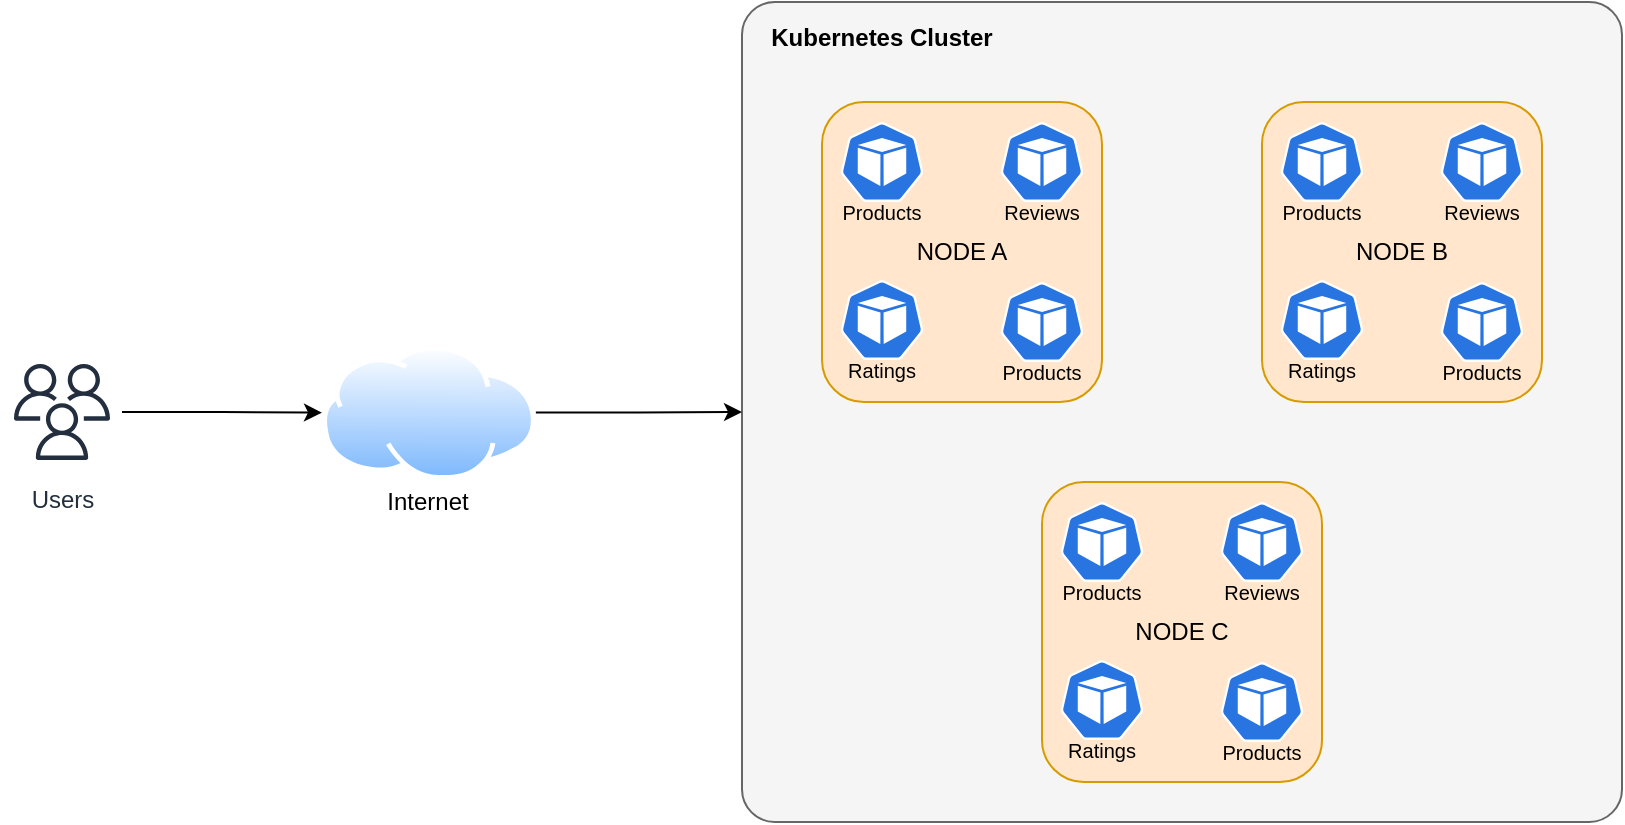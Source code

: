 <mxfile version="20.2.0" type="github" pages="8">
  <diagram id="v_I8Ud_tMwS76h29AfEk" name="demo-architecture">
    <mxGraphModel dx="1888" dy="621" grid="1" gridSize="10" guides="1" tooltips="1" connect="1" arrows="1" fold="1" page="1" pageScale="1" pageWidth="850" pageHeight="1100" math="0" shadow="0">
      <root>
        <mxCell id="0" />
        <mxCell id="1" parent="0" />
        <mxCell id="hhGP_iGd9nHn72yoj9-v-1" value="" style="group" vertex="1" connectable="0" parent="1">
          <mxGeometry x="160" y="60" width="440" height="410" as="geometry" />
        </mxCell>
        <mxCell id="hhGP_iGd9nHn72yoj9-v-2" value="" style="rounded=1;whiteSpace=wrap;html=1;fontSize=12;arcSize=4;fillColor=#f5f5f5;fontColor=#333333;strokeColor=#666666;" vertex="1" parent="hhGP_iGd9nHn72yoj9-v-1">
          <mxGeometry width="440" height="410.0" as="geometry" />
        </mxCell>
        <mxCell id="hhGP_iGd9nHn72yoj9-v-3" value="&lt;b&gt;Kubernetes Cluster&lt;/b&gt;" style="text;html=1;strokeColor=none;fillColor=none;align=center;verticalAlign=middle;whiteSpace=wrap;rounded=0;fontSize=12;" vertex="1" parent="hhGP_iGd9nHn72yoj9-v-1">
          <mxGeometry x="10" y="3.075" width="120" height="30.75" as="geometry" />
        </mxCell>
        <mxCell id="hhGP_iGd9nHn72yoj9-v-4" value="" style="group" vertex="1" connectable="0" parent="1">
          <mxGeometry x="200" y="110" width="140" height="150" as="geometry" />
        </mxCell>
        <mxCell id="hhGP_iGd9nHn72yoj9-v-5" value="&lt;font style=&quot;font-size: 12px&quot;&gt;NODE A&lt;/font&gt;" style="rounded=1;whiteSpace=wrap;html=1;fontSize=10;fillColor=#ffe6cc;strokeColor=#d79b00;" vertex="1" parent="hhGP_iGd9nHn72yoj9-v-4">
          <mxGeometry width="140" height="150" as="geometry" />
        </mxCell>
        <mxCell id="hhGP_iGd9nHn72yoj9-v-6" value="" style="group" vertex="1" connectable="0" parent="hhGP_iGd9nHn72yoj9-v-4">
          <mxGeometry x="80" y="10" width="60" height="60" as="geometry" />
        </mxCell>
        <mxCell id="hhGP_iGd9nHn72yoj9-v-7" value="" style="sketch=0;html=1;dashed=0;whitespace=wrap;fillColor=#2875E2;strokeColor=#ffffff;points=[[0.005,0.63,0],[0.1,0.2,0],[0.9,0.2,0],[0.5,0,0],[0.995,0.63,0],[0.72,0.99,0],[0.5,1,0],[0.28,0.99,0]];shape=mxgraph.kubernetes.icon;prIcon=pod" vertex="1" parent="hhGP_iGd9nHn72yoj9-v-6">
          <mxGeometry x="6.25" width="47.5" height="40" as="geometry" />
        </mxCell>
        <mxCell id="hhGP_iGd9nHn72yoj9-v-8" value="Reviews" style="text;html=1;strokeColor=none;fillColor=none;align=center;verticalAlign=middle;whiteSpace=wrap;rounded=0;fontSize=10;" vertex="1" parent="hhGP_iGd9nHn72yoj9-v-6">
          <mxGeometry y="30" width="60" height="30" as="geometry" />
        </mxCell>
        <mxCell id="hhGP_iGd9nHn72yoj9-v-9" value="" style="group" vertex="1" connectable="0" parent="hhGP_iGd9nHn72yoj9-v-4">
          <mxGeometry y="89" width="60" height="60" as="geometry" />
        </mxCell>
        <mxCell id="hhGP_iGd9nHn72yoj9-v-10" value="" style="sketch=0;html=1;dashed=0;whitespace=wrap;fillColor=#2875E2;strokeColor=#ffffff;points=[[0.005,0.63,0],[0.1,0.2,0],[0.9,0.2,0],[0.5,0,0],[0.995,0.63,0],[0.72,0.99,0],[0.5,1,0],[0.28,0.99,0]];shape=mxgraph.kubernetes.icon;prIcon=pod" vertex="1" parent="hhGP_iGd9nHn72yoj9-v-9">
          <mxGeometry x="6.25" width="47.5" height="40" as="geometry" />
        </mxCell>
        <mxCell id="hhGP_iGd9nHn72yoj9-v-11" value="Ratings" style="text;html=1;strokeColor=none;fillColor=none;align=center;verticalAlign=middle;whiteSpace=wrap;rounded=0;fontSize=10;" vertex="1" parent="hhGP_iGd9nHn72yoj9-v-9">
          <mxGeometry y="30" width="60" height="30" as="geometry" />
        </mxCell>
        <mxCell id="hhGP_iGd9nHn72yoj9-v-12" value="" style="group" vertex="1" connectable="0" parent="hhGP_iGd9nHn72yoj9-v-4">
          <mxGeometry x="80" y="90" width="60" height="60" as="geometry" />
        </mxCell>
        <mxCell id="hhGP_iGd9nHn72yoj9-v-13" value="" style="sketch=0;html=1;dashed=0;whitespace=wrap;fillColor=#2875E2;strokeColor=#ffffff;points=[[0.005,0.63,0],[0.1,0.2,0],[0.9,0.2,0],[0.5,0,0],[0.995,0.63,0],[0.72,0.99,0],[0.5,1,0],[0.28,0.99,0]];shape=mxgraph.kubernetes.icon;prIcon=pod" vertex="1" parent="hhGP_iGd9nHn72yoj9-v-12">
          <mxGeometry x="6.25" width="47.5" height="40" as="geometry" />
        </mxCell>
        <mxCell id="hhGP_iGd9nHn72yoj9-v-14" value="Products" style="text;html=1;strokeColor=none;fillColor=none;align=center;verticalAlign=middle;whiteSpace=wrap;rounded=0;fontSize=10;" vertex="1" parent="hhGP_iGd9nHn72yoj9-v-12">
          <mxGeometry y="30" width="60" height="30" as="geometry" />
        </mxCell>
        <mxCell id="hhGP_iGd9nHn72yoj9-v-15" value="" style="group" vertex="1" connectable="0" parent="hhGP_iGd9nHn72yoj9-v-4">
          <mxGeometry y="10" width="60" height="60" as="geometry" />
        </mxCell>
        <mxCell id="hhGP_iGd9nHn72yoj9-v-16" value="" style="sketch=0;html=1;dashed=0;whitespace=wrap;fillColor=#2875E2;strokeColor=#ffffff;points=[[0.005,0.63,0],[0.1,0.2,0],[0.9,0.2,0],[0.5,0,0],[0.995,0.63,0],[0.72,0.99,0],[0.5,1,0],[0.28,0.99,0]];shape=mxgraph.kubernetes.icon;prIcon=pod" vertex="1" parent="hhGP_iGd9nHn72yoj9-v-15">
          <mxGeometry x="6.25" width="47.5" height="40" as="geometry" />
        </mxCell>
        <mxCell id="hhGP_iGd9nHn72yoj9-v-17" value="Products" style="text;html=1;strokeColor=none;fillColor=none;align=center;verticalAlign=middle;whiteSpace=wrap;rounded=0;fontSize=10;" vertex="1" parent="hhGP_iGd9nHn72yoj9-v-15">
          <mxGeometry y="30" width="60" height="30" as="geometry" />
        </mxCell>
        <mxCell id="hhGP_iGd9nHn72yoj9-v-18" value="" style="group" vertex="1" connectable="0" parent="1">
          <mxGeometry x="310" y="300" width="140" height="150" as="geometry" />
        </mxCell>
        <mxCell id="hhGP_iGd9nHn72yoj9-v-19" value="&lt;font style=&quot;font-size: 12px&quot;&gt;NODE C&lt;/font&gt;" style="rounded=1;whiteSpace=wrap;html=1;fontSize=10;fillColor=#ffe6cc;strokeColor=#d79b00;" vertex="1" parent="hhGP_iGd9nHn72yoj9-v-18">
          <mxGeometry width="140" height="150" as="geometry" />
        </mxCell>
        <mxCell id="hhGP_iGd9nHn72yoj9-v-20" value="" style="group" vertex="1" connectable="0" parent="hhGP_iGd9nHn72yoj9-v-18">
          <mxGeometry x="80" y="10" width="60" height="60" as="geometry" />
        </mxCell>
        <mxCell id="hhGP_iGd9nHn72yoj9-v-21" value="" style="sketch=0;html=1;dashed=0;whitespace=wrap;fillColor=#2875E2;strokeColor=#ffffff;points=[[0.005,0.63,0],[0.1,0.2,0],[0.9,0.2,0],[0.5,0,0],[0.995,0.63,0],[0.72,0.99,0],[0.5,1,0],[0.28,0.99,0]];shape=mxgraph.kubernetes.icon;prIcon=pod" vertex="1" parent="hhGP_iGd9nHn72yoj9-v-20">
          <mxGeometry x="6.25" width="47.5" height="40" as="geometry" />
        </mxCell>
        <mxCell id="hhGP_iGd9nHn72yoj9-v-22" value="Reviews" style="text;html=1;strokeColor=none;fillColor=none;align=center;verticalAlign=middle;whiteSpace=wrap;rounded=0;fontSize=10;" vertex="1" parent="hhGP_iGd9nHn72yoj9-v-20">
          <mxGeometry y="30" width="60" height="30" as="geometry" />
        </mxCell>
        <mxCell id="hhGP_iGd9nHn72yoj9-v-23" value="" style="group" vertex="1" connectable="0" parent="hhGP_iGd9nHn72yoj9-v-18">
          <mxGeometry y="89" width="60" height="60" as="geometry" />
        </mxCell>
        <mxCell id="hhGP_iGd9nHn72yoj9-v-24" value="" style="sketch=0;html=1;dashed=0;whitespace=wrap;fillColor=#2875E2;strokeColor=#ffffff;points=[[0.005,0.63,0],[0.1,0.2,0],[0.9,0.2,0],[0.5,0,0],[0.995,0.63,0],[0.72,0.99,0],[0.5,1,0],[0.28,0.99,0]];shape=mxgraph.kubernetes.icon;prIcon=pod" vertex="1" parent="hhGP_iGd9nHn72yoj9-v-23">
          <mxGeometry x="6.25" width="47.5" height="40" as="geometry" />
        </mxCell>
        <mxCell id="hhGP_iGd9nHn72yoj9-v-25" value="Ratings" style="text;html=1;strokeColor=none;fillColor=none;align=center;verticalAlign=middle;whiteSpace=wrap;rounded=0;fontSize=10;" vertex="1" parent="hhGP_iGd9nHn72yoj9-v-23">
          <mxGeometry y="30" width="60" height="30" as="geometry" />
        </mxCell>
        <mxCell id="hhGP_iGd9nHn72yoj9-v-26" value="" style="group" vertex="1" connectable="0" parent="hhGP_iGd9nHn72yoj9-v-18">
          <mxGeometry x="80" y="90" width="60" height="60" as="geometry" />
        </mxCell>
        <mxCell id="hhGP_iGd9nHn72yoj9-v-27" value="" style="sketch=0;html=1;dashed=0;whitespace=wrap;fillColor=#2875E2;strokeColor=#ffffff;points=[[0.005,0.63,0],[0.1,0.2,0],[0.9,0.2,0],[0.5,0,0],[0.995,0.63,0],[0.72,0.99,0],[0.5,1,0],[0.28,0.99,0]];shape=mxgraph.kubernetes.icon;prIcon=pod" vertex="1" parent="hhGP_iGd9nHn72yoj9-v-26">
          <mxGeometry x="6.25" width="47.5" height="40" as="geometry" />
        </mxCell>
        <mxCell id="hhGP_iGd9nHn72yoj9-v-28" value="Products" style="text;html=1;strokeColor=none;fillColor=none;align=center;verticalAlign=middle;whiteSpace=wrap;rounded=0;fontSize=10;" vertex="1" parent="hhGP_iGd9nHn72yoj9-v-26">
          <mxGeometry y="30" width="60" height="30" as="geometry" />
        </mxCell>
        <mxCell id="hhGP_iGd9nHn72yoj9-v-29" value="" style="group" vertex="1" connectable="0" parent="hhGP_iGd9nHn72yoj9-v-18">
          <mxGeometry y="10" width="60" height="60" as="geometry" />
        </mxCell>
        <mxCell id="hhGP_iGd9nHn72yoj9-v-30" value="" style="sketch=0;html=1;dashed=0;whitespace=wrap;fillColor=#2875E2;strokeColor=#ffffff;points=[[0.005,0.63,0],[0.1,0.2,0],[0.9,0.2,0],[0.5,0,0],[0.995,0.63,0],[0.72,0.99,0],[0.5,1,0],[0.28,0.99,0]];shape=mxgraph.kubernetes.icon;prIcon=pod" vertex="1" parent="hhGP_iGd9nHn72yoj9-v-29">
          <mxGeometry x="6.25" width="47.5" height="40" as="geometry" />
        </mxCell>
        <mxCell id="hhGP_iGd9nHn72yoj9-v-31" value="Products" style="text;html=1;strokeColor=none;fillColor=none;align=center;verticalAlign=middle;whiteSpace=wrap;rounded=0;fontSize=10;" vertex="1" parent="hhGP_iGd9nHn72yoj9-v-29">
          <mxGeometry y="30" width="60" height="30" as="geometry" />
        </mxCell>
        <mxCell id="hhGP_iGd9nHn72yoj9-v-32" value="" style="group" vertex="1" connectable="0" parent="1">
          <mxGeometry x="420" y="110" width="140" height="150" as="geometry" />
        </mxCell>
        <mxCell id="hhGP_iGd9nHn72yoj9-v-33" value="&lt;font style=&quot;font-size: 12px&quot;&gt;NODE B&lt;/font&gt;" style="rounded=1;whiteSpace=wrap;html=1;fontSize=10;fillColor=#ffe6cc;strokeColor=#d79b00;" vertex="1" parent="hhGP_iGd9nHn72yoj9-v-32">
          <mxGeometry width="140" height="150" as="geometry" />
        </mxCell>
        <mxCell id="hhGP_iGd9nHn72yoj9-v-34" value="" style="group" vertex="1" connectable="0" parent="hhGP_iGd9nHn72yoj9-v-32">
          <mxGeometry x="80" y="10" width="60" height="60" as="geometry" />
        </mxCell>
        <mxCell id="hhGP_iGd9nHn72yoj9-v-35" value="" style="sketch=0;html=1;dashed=0;whitespace=wrap;fillColor=#2875E2;strokeColor=#ffffff;points=[[0.005,0.63,0],[0.1,0.2,0],[0.9,0.2,0],[0.5,0,0],[0.995,0.63,0],[0.72,0.99,0],[0.5,1,0],[0.28,0.99,0]];shape=mxgraph.kubernetes.icon;prIcon=pod" vertex="1" parent="hhGP_iGd9nHn72yoj9-v-34">
          <mxGeometry x="6.25" width="47.5" height="40" as="geometry" />
        </mxCell>
        <mxCell id="hhGP_iGd9nHn72yoj9-v-36" value="Reviews" style="text;html=1;strokeColor=none;fillColor=none;align=center;verticalAlign=middle;whiteSpace=wrap;rounded=0;fontSize=10;" vertex="1" parent="hhGP_iGd9nHn72yoj9-v-34">
          <mxGeometry y="30" width="60" height="30" as="geometry" />
        </mxCell>
        <mxCell id="hhGP_iGd9nHn72yoj9-v-37" value="" style="group" vertex="1" connectable="0" parent="hhGP_iGd9nHn72yoj9-v-32">
          <mxGeometry y="89" width="60" height="60" as="geometry" />
        </mxCell>
        <mxCell id="hhGP_iGd9nHn72yoj9-v-38" value="" style="sketch=0;html=1;dashed=0;whitespace=wrap;fillColor=#2875E2;strokeColor=#ffffff;points=[[0.005,0.63,0],[0.1,0.2,0],[0.9,0.2,0],[0.5,0,0],[0.995,0.63,0],[0.72,0.99,0],[0.5,1,0],[0.28,0.99,0]];shape=mxgraph.kubernetes.icon;prIcon=pod" vertex="1" parent="hhGP_iGd9nHn72yoj9-v-37">
          <mxGeometry x="6.25" width="47.5" height="40" as="geometry" />
        </mxCell>
        <mxCell id="hhGP_iGd9nHn72yoj9-v-39" value="Ratings" style="text;html=1;strokeColor=none;fillColor=none;align=center;verticalAlign=middle;whiteSpace=wrap;rounded=0;fontSize=10;" vertex="1" parent="hhGP_iGd9nHn72yoj9-v-37">
          <mxGeometry y="30" width="60" height="30" as="geometry" />
        </mxCell>
        <mxCell id="hhGP_iGd9nHn72yoj9-v-40" value="" style="group" vertex="1" connectable="0" parent="hhGP_iGd9nHn72yoj9-v-32">
          <mxGeometry x="80" y="90" width="60" height="60" as="geometry" />
        </mxCell>
        <mxCell id="hhGP_iGd9nHn72yoj9-v-41" value="" style="sketch=0;html=1;dashed=0;whitespace=wrap;fillColor=#2875E2;strokeColor=#ffffff;points=[[0.005,0.63,0],[0.1,0.2,0],[0.9,0.2,0],[0.5,0,0],[0.995,0.63,0],[0.72,0.99,0],[0.5,1,0],[0.28,0.99,0]];shape=mxgraph.kubernetes.icon;prIcon=pod" vertex="1" parent="hhGP_iGd9nHn72yoj9-v-40">
          <mxGeometry x="6.25" width="47.5" height="40" as="geometry" />
        </mxCell>
        <mxCell id="hhGP_iGd9nHn72yoj9-v-42" value="Products" style="text;html=1;strokeColor=none;fillColor=none;align=center;verticalAlign=middle;whiteSpace=wrap;rounded=0;fontSize=10;" vertex="1" parent="hhGP_iGd9nHn72yoj9-v-40">
          <mxGeometry y="30" width="60" height="30" as="geometry" />
        </mxCell>
        <mxCell id="hhGP_iGd9nHn72yoj9-v-43" value="" style="group" vertex="1" connectable="0" parent="hhGP_iGd9nHn72yoj9-v-32">
          <mxGeometry y="10" width="60" height="60" as="geometry" />
        </mxCell>
        <mxCell id="hhGP_iGd9nHn72yoj9-v-44" value="" style="sketch=0;html=1;dashed=0;whitespace=wrap;fillColor=#2875E2;strokeColor=#ffffff;points=[[0.005,0.63,0],[0.1,0.2,0],[0.9,0.2,0],[0.5,0,0],[0.995,0.63,0],[0.72,0.99,0],[0.5,1,0],[0.28,0.99,0]];shape=mxgraph.kubernetes.icon;prIcon=pod" vertex="1" parent="hhGP_iGd9nHn72yoj9-v-43">
          <mxGeometry x="6.25" width="47.5" height="40" as="geometry" />
        </mxCell>
        <mxCell id="hhGP_iGd9nHn72yoj9-v-45" value="Products" style="text;html=1;strokeColor=none;fillColor=none;align=center;verticalAlign=middle;whiteSpace=wrap;rounded=0;fontSize=10;" vertex="1" parent="hhGP_iGd9nHn72yoj9-v-43">
          <mxGeometry y="30" width="60" height="30" as="geometry" />
        </mxCell>
        <mxCell id="hhGP_iGd9nHn72yoj9-v-46" style="edgeStyle=orthogonalEdgeStyle;rounded=0;orthogonalLoop=1;jettySize=auto;html=1;fontSize=12;" edge="1" parent="1" source="hhGP_iGd9nHn72yoj9-v-50" target="hhGP_iGd9nHn72yoj9-v-2">
          <mxGeometry relative="1" as="geometry" />
        </mxCell>
        <mxCell id="hhGP_iGd9nHn72yoj9-v-47" style="edgeStyle=orthogonalEdgeStyle;rounded=0;orthogonalLoop=1;jettySize=auto;html=1;entryX=0;entryY=0.5;entryDx=0;entryDy=0;fontSize=12;" edge="1" parent="1" source="hhGP_iGd9nHn72yoj9-v-48" target="hhGP_iGd9nHn72yoj9-v-50">
          <mxGeometry relative="1" as="geometry" />
        </mxCell>
        <mxCell id="hhGP_iGd9nHn72yoj9-v-48" value="Users" style="sketch=0;outlineConnect=0;fontColor=#232F3E;gradientColor=none;strokeColor=#232F3E;fillColor=#ffffff;dashed=0;verticalLabelPosition=bottom;verticalAlign=top;align=center;html=1;fontSize=12;fontStyle=0;aspect=fixed;shape=mxgraph.aws4.resourceIcon;resIcon=mxgraph.aws4.users;" vertex="1" parent="1">
          <mxGeometry x="-210" y="234.99" width="60" height="60" as="geometry" />
        </mxCell>
        <mxCell id="hhGP_iGd9nHn72yoj9-v-49" value="" style="group" vertex="1" connectable="0" parent="1">
          <mxGeometry x="-50" y="231.63" width="106.93" height="93.37" as="geometry" />
        </mxCell>
        <mxCell id="hhGP_iGd9nHn72yoj9-v-50" value="" style="aspect=fixed;perimeter=ellipsePerimeter;html=1;align=center;shadow=0;dashed=0;spacingTop=3;image;image=img/lib/active_directory/internet_cloud.svg;fontSize=12;" vertex="1" parent="hhGP_iGd9nHn72yoj9-v-49">
          <mxGeometry width="106.93" height="67.37" as="geometry" />
        </mxCell>
        <mxCell id="hhGP_iGd9nHn72yoj9-v-51" value="Internet" style="text;html=1;strokeColor=none;fillColor=none;align=center;verticalAlign=middle;whiteSpace=wrap;rounded=0;fontSize=12;" vertex="1" parent="hhGP_iGd9nHn72yoj9-v-49">
          <mxGeometry x="23" y="63.37" width="60" height="30" as="geometry" />
        </mxCell>
      </root>
    </mxGraphModel>
  </diagram>
  <diagram id="TgcGej_k7EXW4DscIUXs" name="service-as-lb">
    <mxGraphModel dx="1888" dy="621" grid="1" gridSize="10" guides="1" tooltips="1" connect="1" arrows="1" fold="1" page="1" pageScale="1" pageWidth="850" pageHeight="1100" math="0" shadow="0">
      <root>
        <mxCell id="0" />
        <mxCell id="1" parent="0" />
        <mxCell id="-7yC5Xu1dBYBGVTdj7Bs-1" value="" style="group" vertex="1" connectable="0" parent="1">
          <mxGeometry x="160" y="60" width="440" height="410" as="geometry" />
        </mxCell>
        <mxCell id="-7yC5Xu1dBYBGVTdj7Bs-2" value="" style="rounded=1;whiteSpace=wrap;html=1;fontSize=12;arcSize=4;fillColor=#f5f5f5;fontColor=#333333;strokeColor=#666666;" vertex="1" parent="-7yC5Xu1dBYBGVTdj7Bs-1">
          <mxGeometry width="440" height="410.0" as="geometry" />
        </mxCell>
        <mxCell id="-7yC5Xu1dBYBGVTdj7Bs-3" value="&lt;b&gt;Kubernetes Cluster&lt;/b&gt;" style="text;html=1;strokeColor=none;fillColor=none;align=center;verticalAlign=middle;whiteSpace=wrap;rounded=0;fontSize=12;" vertex="1" parent="-7yC5Xu1dBYBGVTdj7Bs-1">
          <mxGeometry x="40" y="3.375" width="120" height="30.75" as="geometry" />
        </mxCell>
        <mxCell id="-7yC5Xu1dBYBGVTdj7Bs-4" value="" style="group" vertex="1" connectable="0" parent="-7yC5Xu1dBYBGVTdj7Bs-1">
          <mxGeometry x="193" y="170" width="60" height="70" as="geometry" />
        </mxCell>
        <mxCell id="-7yC5Xu1dBYBGVTdj7Bs-5" value="" style="sketch=0;html=1;dashed=0;whitespace=wrap;fillColor=#2875E2;strokeColor=#ffffff;points=[[0.005,0.63,0],[0.1,0.2,0],[0.9,0.2,0],[0.5,0,0],[0.995,0.63,0],[0.72,0.99,0],[0.5,1,0],[0.28,0.99,0]];shape=mxgraph.kubernetes.icon;prIcon=svc" vertex="1" parent="-7yC5Xu1dBYBGVTdj7Bs-4">
          <mxGeometry x="5" width="50" height="48" as="geometry" />
        </mxCell>
        <mxCell id="-7yC5Xu1dBYBGVTdj7Bs-6" value="Product Service" style="text;html=1;strokeColor=none;fillColor=none;align=center;verticalAlign=middle;whiteSpace=wrap;rounded=0;fontSize=12;" vertex="1" parent="-7yC5Xu1dBYBGVTdj7Bs-4">
          <mxGeometry y="47" width="60" height="30" as="geometry" />
        </mxCell>
        <mxCell id="-7yC5Xu1dBYBGVTdj7Bs-7" value="" style="sketch=0;aspect=fixed;html=1;points=[];align=center;image;fontSize=12;image=img/lib/mscae/Kubernetes.svg;" vertex="1" parent="-7yC5Xu1dBYBGVTdj7Bs-1">
          <mxGeometry x="10" y="6.75" width="25" height="24" as="geometry" />
        </mxCell>
        <mxCell id="-7yC5Xu1dBYBGVTdj7Bs-8" value="" style="group" vertex="1" connectable="0" parent="1">
          <mxGeometry x="200" y="110" width="214" height="215" as="geometry" />
        </mxCell>
        <mxCell id="-7yC5Xu1dBYBGVTdj7Bs-9" value="&lt;font style=&quot;font-size: 12px&quot;&gt;NODE A&lt;/font&gt;" style="rounded=1;whiteSpace=wrap;html=1;fontSize=10;fillColor=#ffe6cc;strokeColor=#d79b00;" vertex="1" parent="-7yC5Xu1dBYBGVTdj7Bs-8">
          <mxGeometry width="140" height="150" as="geometry" />
        </mxCell>
        <mxCell id="-7yC5Xu1dBYBGVTdj7Bs-10" value="" style="group" vertex="1" connectable="0" parent="-7yC5Xu1dBYBGVTdj7Bs-8">
          <mxGeometry x="80" y="10" width="60" height="60" as="geometry" />
        </mxCell>
        <mxCell id="-7yC5Xu1dBYBGVTdj7Bs-11" value="" style="sketch=0;html=1;dashed=0;whitespace=wrap;fillColor=#2875E2;strokeColor=#ffffff;points=[[0.005,0.63,0],[0.1,0.2,0],[0.9,0.2,0],[0.5,0,0],[0.995,0.63,0],[0.72,0.99,0],[0.5,1,0],[0.28,0.99,0]];shape=mxgraph.kubernetes.icon;prIcon=pod" vertex="1" parent="-7yC5Xu1dBYBGVTdj7Bs-10">
          <mxGeometry x="6.25" width="47.5" height="40" as="geometry" />
        </mxCell>
        <mxCell id="-7yC5Xu1dBYBGVTdj7Bs-12" value="Reviews" style="text;html=1;strokeColor=none;fillColor=none;align=center;verticalAlign=middle;whiteSpace=wrap;rounded=0;fontSize=10;" vertex="1" parent="-7yC5Xu1dBYBGVTdj7Bs-10">
          <mxGeometry y="30" width="60" height="30" as="geometry" />
        </mxCell>
        <mxCell id="-7yC5Xu1dBYBGVTdj7Bs-13" value="" style="group" vertex="1" connectable="0" parent="-7yC5Xu1dBYBGVTdj7Bs-8">
          <mxGeometry y="89" width="60" height="60" as="geometry" />
        </mxCell>
        <mxCell id="-7yC5Xu1dBYBGVTdj7Bs-14" value="" style="sketch=0;html=1;dashed=0;whitespace=wrap;fillColor=#2875E2;strokeColor=#ffffff;points=[[0.005,0.63,0],[0.1,0.2,0],[0.9,0.2,0],[0.5,0,0],[0.995,0.63,0],[0.72,0.99,0],[0.5,1,0],[0.28,0.99,0]];shape=mxgraph.kubernetes.icon;prIcon=pod" vertex="1" parent="-7yC5Xu1dBYBGVTdj7Bs-13">
          <mxGeometry x="6.25" width="47.5" height="40" as="geometry" />
        </mxCell>
        <mxCell id="-7yC5Xu1dBYBGVTdj7Bs-15" value="Ratings" style="text;html=1;strokeColor=none;fillColor=none;align=center;verticalAlign=middle;whiteSpace=wrap;rounded=0;fontSize=10;" vertex="1" parent="-7yC5Xu1dBYBGVTdj7Bs-13">
          <mxGeometry y="30" width="60" height="30" as="geometry" />
        </mxCell>
        <mxCell id="-7yC5Xu1dBYBGVTdj7Bs-16" value="" style="group" vertex="1" connectable="0" parent="-7yC5Xu1dBYBGVTdj7Bs-8">
          <mxGeometry x="80" y="90" width="134" height="125" as="geometry" />
        </mxCell>
        <mxCell id="-7yC5Xu1dBYBGVTdj7Bs-17" value="" style="sketch=0;html=1;dashed=0;whitespace=wrap;fillColor=#2875E2;strokeColor=#ffffff;points=[[0.005,0.63,0],[0.1,0.2,0],[0.9,0.2,0],[0.5,0,0],[0.995,0.63,0],[0.72,0.99,0],[0.5,1,0],[0.28,0.99,0]];shape=mxgraph.kubernetes.icon;prIcon=pod" vertex="1" parent="-7yC5Xu1dBYBGVTdj7Bs-16">
          <mxGeometry x="6.25" width="47.5" height="40" as="geometry" />
        </mxCell>
        <mxCell id="-7yC5Xu1dBYBGVTdj7Bs-18" value="Products" style="text;html=1;strokeColor=none;fillColor=none;align=center;verticalAlign=middle;whiteSpace=wrap;rounded=0;fontSize=10;" vertex="1" parent="-7yC5Xu1dBYBGVTdj7Bs-16">
          <mxGeometry y="30" width="60" height="30" as="geometry" />
        </mxCell>
        <mxCell id="-7yC5Xu1dBYBGVTdj7Bs-19" value="" style="group" vertex="1" connectable="0" parent="-7yC5Xu1dBYBGVTdj7Bs-8">
          <mxGeometry y="10" width="60" height="60" as="geometry" />
        </mxCell>
        <mxCell id="-7yC5Xu1dBYBGVTdj7Bs-20" value="" style="sketch=0;html=1;dashed=0;whitespace=wrap;fillColor=#2875E2;strokeColor=#ffffff;points=[[0.005,0.63,0],[0.1,0.2,0],[0.9,0.2,0],[0.5,0,0],[0.995,0.63,0],[0.72,0.99,0],[0.5,1,0],[0.28,0.99,0]];shape=mxgraph.kubernetes.icon;prIcon=pod" vertex="1" parent="-7yC5Xu1dBYBGVTdj7Bs-19">
          <mxGeometry x="6.25" width="47.5" height="40" as="geometry" />
        </mxCell>
        <mxCell id="-7yC5Xu1dBYBGVTdj7Bs-21" value="Products" style="text;html=1;strokeColor=none;fillColor=none;align=center;verticalAlign=middle;whiteSpace=wrap;rounded=0;fontSize=10;" vertex="1" parent="-7yC5Xu1dBYBGVTdj7Bs-19">
          <mxGeometry y="30" width="60" height="30" as="geometry" />
        </mxCell>
        <mxCell id="-7yC5Xu1dBYBGVTdj7Bs-22" value="" style="group" vertex="1" connectable="0" parent="1">
          <mxGeometry x="312" y="309" width="140" height="150" as="geometry" />
        </mxCell>
        <mxCell id="-7yC5Xu1dBYBGVTdj7Bs-23" value="&lt;font style=&quot;font-size: 12px&quot;&gt;NODE C&lt;/font&gt;" style="rounded=1;whiteSpace=wrap;html=1;fontSize=10;fillColor=#ffe6cc;strokeColor=#d79b00;" vertex="1" parent="-7yC5Xu1dBYBGVTdj7Bs-22">
          <mxGeometry width="140" height="150" as="geometry" />
        </mxCell>
        <mxCell id="-7yC5Xu1dBYBGVTdj7Bs-24" value="" style="group" vertex="1" connectable="0" parent="-7yC5Xu1dBYBGVTdj7Bs-22">
          <mxGeometry x="80" y="10" width="60" height="60" as="geometry" />
        </mxCell>
        <mxCell id="-7yC5Xu1dBYBGVTdj7Bs-25" value="" style="sketch=0;html=1;dashed=0;whitespace=wrap;fillColor=#2875E2;strokeColor=#ffffff;points=[[0.005,0.63,0],[0.1,0.2,0],[0.9,0.2,0],[0.5,0,0],[0.995,0.63,0],[0.72,0.99,0],[0.5,1,0],[0.28,0.99,0]];shape=mxgraph.kubernetes.icon;prIcon=pod" vertex="1" parent="-7yC5Xu1dBYBGVTdj7Bs-24">
          <mxGeometry x="6.25" width="47.5" height="40" as="geometry" />
        </mxCell>
        <mxCell id="-7yC5Xu1dBYBGVTdj7Bs-26" value="Reviews" style="text;html=1;strokeColor=none;fillColor=none;align=center;verticalAlign=middle;whiteSpace=wrap;rounded=0;fontSize=10;" vertex="1" parent="-7yC5Xu1dBYBGVTdj7Bs-24">
          <mxGeometry y="30" width="60" height="30" as="geometry" />
        </mxCell>
        <mxCell id="-7yC5Xu1dBYBGVTdj7Bs-27" value="" style="group" vertex="1" connectable="0" parent="-7yC5Xu1dBYBGVTdj7Bs-22">
          <mxGeometry y="89" width="60" height="60" as="geometry" />
        </mxCell>
        <mxCell id="-7yC5Xu1dBYBGVTdj7Bs-28" value="" style="sketch=0;html=1;dashed=0;whitespace=wrap;fillColor=#2875E2;strokeColor=#ffffff;points=[[0.005,0.63,0],[0.1,0.2,0],[0.9,0.2,0],[0.5,0,0],[0.995,0.63,0],[0.72,0.99,0],[0.5,1,0],[0.28,0.99,0]];shape=mxgraph.kubernetes.icon;prIcon=pod" vertex="1" parent="-7yC5Xu1dBYBGVTdj7Bs-27">
          <mxGeometry x="6.25" width="47.5" height="40" as="geometry" />
        </mxCell>
        <mxCell id="-7yC5Xu1dBYBGVTdj7Bs-29" value="Ratings" style="text;html=1;strokeColor=none;fillColor=none;align=center;verticalAlign=middle;whiteSpace=wrap;rounded=0;fontSize=10;" vertex="1" parent="-7yC5Xu1dBYBGVTdj7Bs-27">
          <mxGeometry y="30" width="60" height="30" as="geometry" />
        </mxCell>
        <mxCell id="-7yC5Xu1dBYBGVTdj7Bs-30" value="" style="group" vertex="1" connectable="0" parent="-7yC5Xu1dBYBGVTdj7Bs-22">
          <mxGeometry x="80" y="90" width="60" height="60" as="geometry" />
        </mxCell>
        <mxCell id="-7yC5Xu1dBYBGVTdj7Bs-31" value="" style="sketch=0;html=1;dashed=0;whitespace=wrap;fillColor=#2875E2;strokeColor=#ffffff;points=[[0.005,0.63,0],[0.1,0.2,0],[0.9,0.2,0],[0.5,0,0],[0.995,0.63,0],[0.72,0.99,0],[0.5,1,0],[0.28,0.99,0]];shape=mxgraph.kubernetes.icon;prIcon=pod" vertex="1" parent="-7yC5Xu1dBYBGVTdj7Bs-30">
          <mxGeometry x="6.25" width="47.5" height="40" as="geometry" />
        </mxCell>
        <mxCell id="-7yC5Xu1dBYBGVTdj7Bs-32" value="Products" style="text;html=1;strokeColor=none;fillColor=none;align=center;verticalAlign=middle;whiteSpace=wrap;rounded=0;fontSize=10;" vertex="1" parent="-7yC5Xu1dBYBGVTdj7Bs-30">
          <mxGeometry y="30" width="60" height="30" as="geometry" />
        </mxCell>
        <mxCell id="-7yC5Xu1dBYBGVTdj7Bs-33" value="" style="group" vertex="1" connectable="0" parent="-7yC5Xu1dBYBGVTdj7Bs-22">
          <mxGeometry y="10" width="60" height="60" as="geometry" />
        </mxCell>
        <mxCell id="-7yC5Xu1dBYBGVTdj7Bs-34" value="" style="sketch=0;html=1;dashed=0;whitespace=wrap;fillColor=#2875E2;strokeColor=#ffffff;points=[[0.005,0.63,0],[0.1,0.2,0],[0.9,0.2,0],[0.5,0,0],[0.995,0.63,0],[0.72,0.99,0],[0.5,1,0],[0.28,0.99,0]];shape=mxgraph.kubernetes.icon;prIcon=pod" vertex="1" parent="-7yC5Xu1dBYBGVTdj7Bs-33">
          <mxGeometry x="6.25" width="47.5" height="40" as="geometry" />
        </mxCell>
        <mxCell id="-7yC5Xu1dBYBGVTdj7Bs-35" value="Products" style="text;html=1;strokeColor=none;fillColor=none;align=center;verticalAlign=middle;whiteSpace=wrap;rounded=0;fontSize=10;" vertex="1" parent="-7yC5Xu1dBYBGVTdj7Bs-33">
          <mxGeometry y="30" width="60" height="30" as="geometry" />
        </mxCell>
        <mxCell id="-7yC5Xu1dBYBGVTdj7Bs-36" value="" style="group" vertex="1" connectable="0" parent="1">
          <mxGeometry x="420" y="110" width="140" height="150" as="geometry" />
        </mxCell>
        <mxCell id="-7yC5Xu1dBYBGVTdj7Bs-37" value="&lt;font style=&quot;font-size: 12px&quot;&gt;NODE B&lt;/font&gt;" style="rounded=1;whiteSpace=wrap;html=1;fontSize=10;fillColor=#ffe6cc;strokeColor=#d79b00;" vertex="1" parent="-7yC5Xu1dBYBGVTdj7Bs-36">
          <mxGeometry width="140" height="150" as="geometry" />
        </mxCell>
        <mxCell id="-7yC5Xu1dBYBGVTdj7Bs-38" value="" style="group" vertex="1" connectable="0" parent="-7yC5Xu1dBYBGVTdj7Bs-36">
          <mxGeometry x="80" y="10" width="60" height="60" as="geometry" />
        </mxCell>
        <mxCell id="-7yC5Xu1dBYBGVTdj7Bs-39" value="" style="sketch=0;html=1;dashed=0;whitespace=wrap;fillColor=#2875E2;strokeColor=#ffffff;points=[[0.005,0.63,0],[0.1,0.2,0],[0.9,0.2,0],[0.5,0,0],[0.995,0.63,0],[0.72,0.99,0],[0.5,1,0],[0.28,0.99,0]];shape=mxgraph.kubernetes.icon;prIcon=pod" vertex="1" parent="-7yC5Xu1dBYBGVTdj7Bs-38">
          <mxGeometry x="6.25" width="47.5" height="40" as="geometry" />
        </mxCell>
        <mxCell id="-7yC5Xu1dBYBGVTdj7Bs-40" value="Reviews" style="text;html=1;strokeColor=none;fillColor=none;align=center;verticalAlign=middle;whiteSpace=wrap;rounded=0;fontSize=10;" vertex="1" parent="-7yC5Xu1dBYBGVTdj7Bs-38">
          <mxGeometry y="30" width="60" height="30" as="geometry" />
        </mxCell>
        <mxCell id="-7yC5Xu1dBYBGVTdj7Bs-41" value="" style="group" vertex="1" connectable="0" parent="-7yC5Xu1dBYBGVTdj7Bs-36">
          <mxGeometry y="89" width="60" height="60" as="geometry" />
        </mxCell>
        <mxCell id="-7yC5Xu1dBYBGVTdj7Bs-42" value="" style="sketch=0;html=1;dashed=0;whitespace=wrap;fillColor=#2875E2;strokeColor=#ffffff;points=[[0.005,0.63,0],[0.1,0.2,0],[0.9,0.2,0],[0.5,0,0],[0.995,0.63,0],[0.72,0.99,0],[0.5,1,0],[0.28,0.99,0]];shape=mxgraph.kubernetes.icon;prIcon=pod" vertex="1" parent="-7yC5Xu1dBYBGVTdj7Bs-41">
          <mxGeometry x="6.25" width="47.5" height="40" as="geometry" />
        </mxCell>
        <mxCell id="-7yC5Xu1dBYBGVTdj7Bs-43" value="Products" style="text;html=1;strokeColor=none;fillColor=none;align=center;verticalAlign=middle;whiteSpace=wrap;rounded=0;fontSize=10;" vertex="1" parent="-7yC5Xu1dBYBGVTdj7Bs-41">
          <mxGeometry y="30" width="60" height="30" as="geometry" />
        </mxCell>
        <mxCell id="-7yC5Xu1dBYBGVTdj7Bs-44" value="" style="group" vertex="1" connectable="0" parent="-7yC5Xu1dBYBGVTdj7Bs-36">
          <mxGeometry x="80" y="90" width="60" height="60" as="geometry" />
        </mxCell>
        <mxCell id="-7yC5Xu1dBYBGVTdj7Bs-45" value="" style="sketch=0;html=1;dashed=0;whitespace=wrap;fillColor=#2875E2;strokeColor=#ffffff;points=[[0.005,0.63,0],[0.1,0.2,0],[0.9,0.2,0],[0.5,0,0],[0.995,0.63,0],[0.72,0.99,0],[0.5,1,0],[0.28,0.99,0]];shape=mxgraph.kubernetes.icon;prIcon=pod" vertex="1" parent="-7yC5Xu1dBYBGVTdj7Bs-44">
          <mxGeometry x="6.25" width="47.5" height="40" as="geometry" />
        </mxCell>
        <mxCell id="-7yC5Xu1dBYBGVTdj7Bs-46" value="Products" style="text;html=1;strokeColor=none;fillColor=none;align=center;verticalAlign=middle;whiteSpace=wrap;rounded=0;fontSize=10;" vertex="1" parent="-7yC5Xu1dBYBGVTdj7Bs-44">
          <mxGeometry y="30" width="60" height="30" as="geometry" />
        </mxCell>
        <mxCell id="-7yC5Xu1dBYBGVTdj7Bs-47" value="" style="group" vertex="1" connectable="0" parent="-7yC5Xu1dBYBGVTdj7Bs-36">
          <mxGeometry y="10" width="60" height="60" as="geometry" />
        </mxCell>
        <mxCell id="-7yC5Xu1dBYBGVTdj7Bs-48" value="" style="sketch=0;html=1;dashed=0;whitespace=wrap;fillColor=#2875E2;strokeColor=#ffffff;points=[[0.005,0.63,0],[0.1,0.2,0],[0.9,0.2,0],[0.5,0,0],[0.995,0.63,0],[0.72,0.99,0],[0.5,1,0],[0.28,0.99,0]];shape=mxgraph.kubernetes.icon;prIcon=pod" vertex="1" parent="-7yC5Xu1dBYBGVTdj7Bs-47">
          <mxGeometry x="6.25" width="47.5" height="40" as="geometry" />
        </mxCell>
        <mxCell id="-7yC5Xu1dBYBGVTdj7Bs-49" value="Products" style="text;html=1;strokeColor=none;fillColor=none;align=center;verticalAlign=middle;whiteSpace=wrap;rounded=0;fontSize=10;" vertex="1" parent="-7yC5Xu1dBYBGVTdj7Bs-47">
          <mxGeometry y="30" width="60" height="30" as="geometry" />
        </mxCell>
        <mxCell id="-7yC5Xu1dBYBGVTdj7Bs-50" style="edgeStyle=orthogonalEdgeStyle;rounded=0;orthogonalLoop=1;jettySize=auto;html=1;fontSize=12;" edge="1" parent="1" source="-7yC5Xu1dBYBGVTdj7Bs-54" target="-7yC5Xu1dBYBGVTdj7Bs-2">
          <mxGeometry relative="1" as="geometry" />
        </mxCell>
        <mxCell id="-7yC5Xu1dBYBGVTdj7Bs-51" style="edgeStyle=orthogonalEdgeStyle;rounded=0;orthogonalLoop=1;jettySize=auto;html=1;entryX=0;entryY=0.5;entryDx=0;entryDy=0;fontSize=12;" edge="1" parent="1" source="-7yC5Xu1dBYBGVTdj7Bs-52" target="-7yC5Xu1dBYBGVTdj7Bs-54">
          <mxGeometry relative="1" as="geometry" />
        </mxCell>
        <mxCell id="-7yC5Xu1dBYBGVTdj7Bs-52" value="Users" style="sketch=0;outlineConnect=0;fontColor=#232F3E;gradientColor=none;strokeColor=#232F3E;fillColor=#ffffff;dashed=0;verticalLabelPosition=bottom;verticalAlign=top;align=center;html=1;fontSize=12;fontStyle=0;aspect=fixed;shape=mxgraph.aws4.resourceIcon;resIcon=mxgraph.aws4.users;" vertex="1" parent="1">
          <mxGeometry x="-210" y="234.99" width="60" height="60" as="geometry" />
        </mxCell>
        <mxCell id="-7yC5Xu1dBYBGVTdj7Bs-53" value="" style="group" vertex="1" connectable="0" parent="1">
          <mxGeometry x="-50" y="231.63" width="106.93" height="93.37" as="geometry" />
        </mxCell>
        <mxCell id="-7yC5Xu1dBYBGVTdj7Bs-54" value="" style="aspect=fixed;perimeter=ellipsePerimeter;html=1;align=center;shadow=0;dashed=0;spacingTop=3;image;image=img/lib/active_directory/internet_cloud.svg;fontSize=12;" vertex="1" parent="-7yC5Xu1dBYBGVTdj7Bs-53">
          <mxGeometry width="106.93" height="67.37" as="geometry" />
        </mxCell>
        <mxCell id="-7yC5Xu1dBYBGVTdj7Bs-55" value="Internet" style="text;html=1;strokeColor=none;fillColor=none;align=center;verticalAlign=middle;whiteSpace=wrap;rounded=0;fontSize=12;" vertex="1" parent="-7yC5Xu1dBYBGVTdj7Bs-53">
          <mxGeometry x="23" y="63.37" width="60" height="30" as="geometry" />
        </mxCell>
        <mxCell id="-7yC5Xu1dBYBGVTdj7Bs-56" style="edgeStyle=none;rounded=0;orthogonalLoop=1;jettySize=auto;html=1;exitX=0.9;exitY=0.2;exitDx=0;exitDy=0;exitPerimeter=0;entryX=0.188;entryY=0.55;entryDx=0;entryDy=0;entryPerimeter=0;shape=link;" edge="1" parent="1" source="-7yC5Xu1dBYBGVTdj7Bs-5" target="-7yC5Xu1dBYBGVTdj7Bs-42">
          <mxGeometry relative="1" as="geometry" />
        </mxCell>
        <mxCell id="-7yC5Xu1dBYBGVTdj7Bs-57" style="edgeStyle=none;rounded=0;orthogonalLoop=1;jettySize=auto;html=1;exitX=0.1;exitY=0.2;exitDx=0;exitDy=0;exitPerimeter=0;entryX=0.995;entryY=0.63;entryDx=0;entryDy=0;entryPerimeter=0;shape=link;" edge="1" parent="1" source="-7yC5Xu1dBYBGVTdj7Bs-5" target="-7yC5Xu1dBYBGVTdj7Bs-17">
          <mxGeometry relative="1" as="geometry" />
        </mxCell>
        <mxCell id="-7yC5Xu1dBYBGVTdj7Bs-58" style="rounded=0;orthogonalLoop=1;jettySize=auto;html=1;exitX=0.005;exitY=0.63;exitDx=0;exitDy=0;entryX=0.5;entryY=0;entryDx=0;entryDy=0;entryPerimeter=0;shape=link;exitPerimeter=0;" edge="1" parent="1" source="-7yC5Xu1dBYBGVTdj7Bs-5" target="-7yC5Xu1dBYBGVTdj7Bs-34">
          <mxGeometry relative="1" as="geometry" />
        </mxCell>
      </root>
    </mxGraphModel>
  </diagram>
  <diagram id="muBcmWwE8eGOIZJHyBb6" name="cluster-ip">
    <mxGraphModel dx="1888" dy="1721" grid="1" gridSize="10" guides="1" tooltips="1" connect="1" arrows="1" fold="1" page="1" pageScale="1" pageWidth="850" pageHeight="1100" math="0" shadow="0">
      <root>
        <mxCell id="0" />
        <mxCell id="1" parent="0" />
        <mxCell id="Lh6VP-uz1IISCTrWGV9f-1" style="edgeStyle=orthogonalEdgeStyle;rounded=0;orthogonalLoop=1;jettySize=auto;html=1;fontSize=12;" edge="1" parent="1" source="Lh6VP-uz1IISCTrWGV9f-5">
          <mxGeometry relative="1" as="geometry">
            <mxPoint x="236" y="265" as="targetPoint" />
          </mxGeometry>
        </mxCell>
        <mxCell id="Lh6VP-uz1IISCTrWGV9f-2" style="edgeStyle=orthogonalEdgeStyle;rounded=0;orthogonalLoop=1;jettySize=auto;html=1;entryX=0;entryY=0.5;entryDx=0;entryDy=0;fontSize=12;" edge="1" parent="1" source="Lh6VP-uz1IISCTrWGV9f-3" target="Lh6VP-uz1IISCTrWGV9f-5">
          <mxGeometry relative="1" as="geometry" />
        </mxCell>
        <mxCell id="Lh6VP-uz1IISCTrWGV9f-3" value="Users" style="sketch=0;outlineConnect=0;fontColor=#232F3E;gradientColor=none;strokeColor=#232F3E;fillColor=#ffffff;dashed=0;verticalLabelPosition=bottom;verticalAlign=top;align=center;html=1;fontSize=12;fontStyle=0;aspect=fixed;shape=mxgraph.aws4.resourceIcon;resIcon=mxgraph.aws4.users;" vertex="1" parent="1">
          <mxGeometry x="-104" y="234.99" width="60" height="60" as="geometry" />
        </mxCell>
        <mxCell id="Lh6VP-uz1IISCTrWGV9f-4" value="" style="group" vertex="1" connectable="0" parent="1">
          <mxGeometry x="56" y="231.63" width="106.93" height="93.37" as="geometry" />
        </mxCell>
        <mxCell id="Lh6VP-uz1IISCTrWGV9f-5" value="" style="aspect=fixed;perimeter=ellipsePerimeter;html=1;align=center;shadow=0;dashed=0;spacingTop=3;image;image=img/lib/active_directory/internet_cloud.svg;fontSize=12;" vertex="1" parent="Lh6VP-uz1IISCTrWGV9f-4">
          <mxGeometry width="106.93" height="67.37" as="geometry" />
        </mxCell>
        <mxCell id="Lh6VP-uz1IISCTrWGV9f-6" value="Internet" style="text;html=1;strokeColor=none;fillColor=none;align=center;verticalAlign=middle;whiteSpace=wrap;rounded=0;fontSize=12;" vertex="1" parent="Lh6VP-uz1IISCTrWGV9f-4">
          <mxGeometry x="23" y="63.37" width="60" height="30" as="geometry" />
        </mxCell>
        <mxCell id="Lh6VP-uz1IISCTrWGV9f-7" value="" style="group" vertex="1" connectable="0" parent="1">
          <mxGeometry x="136" y="58" width="790" height="417" as="geometry" />
        </mxCell>
        <mxCell id="Lh6VP-uz1IISCTrWGV9f-8" value="" style="rounded=1;whiteSpace=wrap;html=1;fontSize=12;arcSize=4;fillColor=#f5f5f5;fontColor=#333333;strokeColor=#666666;" vertex="1" parent="Lh6VP-uz1IISCTrWGV9f-7">
          <mxGeometry x="130" width="660" height="417" as="geometry" />
        </mxCell>
        <mxCell id="Lh6VP-uz1IISCTrWGV9f-9" value="" style="group" vertex="1" connectable="0" parent="Lh6VP-uz1IISCTrWGV9f-7">
          <mxGeometry x="10" y="3.433" width="150" height="31.275" as="geometry" />
        </mxCell>
        <mxCell id="Lh6VP-uz1IISCTrWGV9f-10" value="&lt;b&gt;Kubernetes Cluster&lt;/b&gt;" style="text;html=1;strokeColor=none;fillColor=none;align=center;verticalAlign=middle;whiteSpace=wrap;rounded=0;fontSize=12;" vertex="1" parent="Lh6VP-uz1IISCTrWGV9f-9">
          <mxGeometry x="163" width="120" height="31.275" as="geometry" />
        </mxCell>
        <mxCell id="Lh6VP-uz1IISCTrWGV9f-11" value="" style="sketch=0;aspect=fixed;html=1;points=[];align=center;image;fontSize=12;image=img/lib/mscae/Kubernetes.svg;" vertex="1" parent="Lh6VP-uz1IISCTrWGV9f-9">
          <mxGeometry x="133" y="3.433" width="25" height="24" as="geometry" />
        </mxCell>
        <mxCell id="Lh6VP-uz1IISCTrWGV9f-12" value="" style="group" vertex="1" connectable="0" parent="Lh6VP-uz1IISCTrWGV9f-7">
          <mxGeometry x="259" y="251.995" width="60" height="71.195" as="geometry" />
        </mxCell>
        <mxCell id="Lh6VP-uz1IISCTrWGV9f-13" value="" style="sketch=0;html=1;dashed=0;whitespace=wrap;fillColor=#2875E2;strokeColor=#ffffff;points=[[0.005,0.63,0],[0.1,0.2,0],[0.9,0.2,0],[0.5,0,0],[0.995,0.63,0],[0.72,0.99,0],[0.5,1,0],[0.28,0.99,0]];shape=mxgraph.kubernetes.icon;prIcon=svc" vertex="1" parent="Lh6VP-uz1IISCTrWGV9f-12">
          <mxGeometry x="5" width="50" height="48.82" as="geometry" />
        </mxCell>
        <mxCell id="Lh6VP-uz1IISCTrWGV9f-14" value="Rating&lt;br&gt;Service" style="text;html=1;strokeColor=none;fillColor=none;align=center;verticalAlign=middle;whiteSpace=wrap;rounded=0;fontSize=12;" vertex="1" parent="Lh6VP-uz1IISCTrWGV9f-12">
          <mxGeometry y="47.802" width="60" height="30.512" as="geometry" />
        </mxCell>
        <mxCell id="Lh6VP-uz1IISCTrWGV9f-15" value="" style="group" vertex="1" connectable="0" parent="Lh6VP-uz1IISCTrWGV9f-7">
          <mxGeometry x="183" y="84.999" width="60" height="71.195" as="geometry" />
        </mxCell>
        <mxCell id="Lh6VP-uz1IISCTrWGV9f-16" value="" style="sketch=0;html=1;dashed=0;whitespace=wrap;fillColor=#2875E2;strokeColor=#ffffff;points=[[0.005,0.63,0],[0.1,0.2,0],[0.9,0.2,0],[0.5,0,0],[0.995,0.63,0],[0.72,0.99,0],[0.5,1,0],[0.28,0.99,0]];shape=mxgraph.kubernetes.icon;prIcon=svc" vertex="1" parent="Lh6VP-uz1IISCTrWGV9f-15">
          <mxGeometry x="5" width="50" height="48.82" as="geometry" />
        </mxCell>
        <mxCell id="Lh6VP-uz1IISCTrWGV9f-17" value="Review&lt;br&gt;Service" style="text;html=1;strokeColor=none;fillColor=none;align=center;verticalAlign=middle;whiteSpace=wrap;rounded=0;fontSize=12;" vertex="1" parent="Lh6VP-uz1IISCTrWGV9f-15">
          <mxGeometry y="47.802" width="60" height="30.512" as="geometry" />
        </mxCell>
        <mxCell id="Lh6VP-uz1IISCTrWGV9f-18" value="http://reviews:9000" style="text;html=1;strokeColor=none;fillColor=none;align=center;verticalAlign=middle;whiteSpace=wrap;rounded=0;fontSize=12;" vertex="1" parent="Lh6VP-uz1IISCTrWGV9f-7">
          <mxGeometry x="246" y="113.19" width="120" height="30" as="geometry" />
        </mxCell>
        <mxCell id="Lh6VP-uz1IISCTrWGV9f-19" value="http://&lt;font color=&quot;#ff3333&quot;&gt;10.0.43.3&lt;/font&gt;:9000" style="text;html=1;strokeColor=none;fillColor=none;align=center;verticalAlign=middle;whiteSpace=wrap;rounded=0;fontSize=12;" vertex="1" parent="Lh6VP-uz1IISCTrWGV9f-7">
          <mxGeometry x="244" y="76" width="120" height="30" as="geometry" />
        </mxCell>
        <mxCell id="Lh6VP-uz1IISCTrWGV9f-20" value="" style="group" vertex="1" connectable="0" parent="Lh6VP-uz1IISCTrWGV9f-7">
          <mxGeometry x="704" y="254.997" width="60" height="71.195" as="geometry" />
        </mxCell>
        <mxCell id="Lh6VP-uz1IISCTrWGV9f-21" value="" style="sketch=0;html=1;dashed=0;whitespace=wrap;fillColor=#2875E2;strokeColor=#ffffff;points=[[0.005,0.63,0],[0.1,0.2,0],[0.9,0.2,0],[0.5,0,0],[0.995,0.63,0],[0.72,0.99,0],[0.5,1,0],[0.28,0.99,0]];shape=mxgraph.kubernetes.icon;prIcon=svc" vertex="1" parent="Lh6VP-uz1IISCTrWGV9f-20">
          <mxGeometry x="5" width="50" height="48.82" as="geometry" />
        </mxCell>
        <mxCell id="Lh6VP-uz1IISCTrWGV9f-22" value="Product Service" style="text;html=1;strokeColor=none;fillColor=none;align=center;verticalAlign=middle;whiteSpace=wrap;rounded=0;fontSize=12;" vertex="1" parent="Lh6VP-uz1IISCTrWGV9f-20">
          <mxGeometry y="47.802" width="60" height="30.512" as="geometry" />
        </mxCell>
        <mxCell id="Lh6VP-uz1IISCTrWGV9f-23" value="" style="group" vertex="1" connectable="0" parent="Lh6VP-uz1IISCTrWGV9f-7">
          <mxGeometry x="704" y="76.003" width="60" height="71.195" as="geometry" />
        </mxCell>
        <mxCell id="Lh6VP-uz1IISCTrWGV9f-24" value="" style="sketch=0;html=1;dashed=0;whitespace=wrap;fillColor=#2875E2;strokeColor=#ffffff;points=[[0.005,0.63,0],[0.1,0.2,0],[0.9,0.2,0],[0.5,0,0],[0.995,0.63,0],[0.72,0.99,0],[0.5,1,0],[0.28,0.99,0]];shape=mxgraph.kubernetes.icon;prIcon=svc" vertex="1" parent="Lh6VP-uz1IISCTrWGV9f-23">
          <mxGeometry x="5" width="50" height="48.82" as="geometry" />
        </mxCell>
        <mxCell id="Lh6VP-uz1IISCTrWGV9f-25" value="Detail&lt;br&gt;Service" style="text;html=1;strokeColor=none;fillColor=none;align=center;verticalAlign=middle;whiteSpace=wrap;rounded=0;fontSize=12;" vertex="1" parent="Lh6VP-uz1IISCTrWGV9f-23">
          <mxGeometry y="47.802" width="60" height="30.512" as="geometry" />
        </mxCell>
        <mxCell id="Lh6VP-uz1IISCTrWGV9f-26" value="Access &lt;br&gt;Point" style="rounded=1;whiteSpace=wrap;html=1;" vertex="1" parent="Lh6VP-uz1IISCTrWGV9f-7">
          <mxGeometry x="100" y="143.19" width="60" height="120" as="geometry" />
        </mxCell>
        <mxCell id="Lh6VP-uz1IISCTrWGV9f-27" value="" style="group" vertex="1" connectable="0" parent="1">
          <mxGeometry x="497" y="-26" width="452" height="475" as="geometry" />
        </mxCell>
        <mxCell id="Lh6VP-uz1IISCTrWGV9f-28" value="&lt;font style=&quot;font-size: 12px&quot;&gt;NODE A&lt;/font&gt;" style="rounded=1;whiteSpace=wrap;html=1;fontSize=10;fillColor=#ffe6cc;strokeColor=#d79b00;" vertex="1" parent="Lh6VP-uz1IISCTrWGV9f-27">
          <mxGeometry y="130.349" width="295.701" height="331.395" as="geometry" />
        </mxCell>
        <mxCell id="Lh6VP-uz1IISCTrWGV9f-29" value="" style="group" vertex="1" connectable="0" parent="Lh6VP-uz1IISCTrWGV9f-27">
          <mxGeometry x="168.972" y="152.442" width="126.729" height="132.558" as="geometry" />
        </mxCell>
        <mxCell id="Lh6VP-uz1IISCTrWGV9f-30" value="" style="sketch=0;html=1;dashed=0;whitespace=wrap;fillColor=#2875E2;strokeColor=#ffffff;points=[[0.005,0.63,0],[0.1,0.2,0],[0.9,0.2,0],[0.5,0,0],[0.995,0.63,0],[0.72,0.99,0],[0.5,1,0],[0.28,0.99,0]];shape=mxgraph.kubernetes.icon;prIcon=pod" vertex="1" parent="Lh6VP-uz1IISCTrWGV9f-29">
          <mxGeometry x="13.201" width="100.327" height="88.372" as="geometry" />
        </mxCell>
        <mxCell id="Lh6VP-uz1IISCTrWGV9f-31" value="&lt;font style=&quot;font-size: 12px&quot;&gt;Reviews&lt;br&gt;(&lt;font color=&quot;#ff3333&quot;&gt;10.0.43.2&lt;/font&gt;)&lt;/font&gt;" style="text;html=1;strokeColor=none;fillColor=none;align=center;verticalAlign=middle;whiteSpace=wrap;rounded=0;fontSize=10;" vertex="1" parent="Lh6VP-uz1IISCTrWGV9f-29">
          <mxGeometry y="70.279" width="126.729" height="66.279" as="geometry" />
        </mxCell>
        <mxCell id="Lh6VP-uz1IISCTrWGV9f-32" value="" style="group" vertex="1" connectable="0" parent="Lh6VP-uz1IISCTrWGV9f-27">
          <mxGeometry y="326.977" width="126.729" height="132.558" as="geometry" />
        </mxCell>
        <mxCell id="Lh6VP-uz1IISCTrWGV9f-33" value="" style="sketch=0;html=1;dashed=0;whitespace=wrap;fillColor=#2875E2;strokeColor=#ffffff;points=[[0.005,0.63,0],[0.1,0.2,0],[0.9,0.2,0],[0.5,0,0],[0.995,0.63,0],[0.72,0.99,0],[0.5,1,0],[0.28,0.99,0]];shape=mxgraph.kubernetes.icon;prIcon=pod" vertex="1" parent="Lh6VP-uz1IISCTrWGV9f-32">
          <mxGeometry x="13.201" width="100.327" height="88.372" as="geometry" />
        </mxCell>
        <mxCell id="Lh6VP-uz1IISCTrWGV9f-34" value="&lt;font style=&quot;font-size: 12px&quot;&gt;Ratings&lt;br&gt;(10.0.43.3)&lt;/font&gt;" style="text;html=1;strokeColor=none;fillColor=none;align=center;verticalAlign=middle;whiteSpace=wrap;rounded=0;fontSize=10;" vertex="1" parent="Lh6VP-uz1IISCTrWGV9f-32">
          <mxGeometry y="70.279" width="126.729" height="66.279" as="geometry" />
        </mxCell>
        <mxCell id="Lh6VP-uz1IISCTrWGV9f-35" value="" style="group" vertex="1" connectable="0" parent="Lh6VP-uz1IISCTrWGV9f-27">
          <mxGeometry x="168.972" y="198.837" width="283.028" height="276.163" as="geometry" />
        </mxCell>
        <mxCell id="Lh6VP-uz1IISCTrWGV9f-36" value="" style="sketch=0;html=1;dashed=0;whitespace=wrap;fillColor=#2875E2;strokeColor=#ffffff;points=[[0.005,0.63,0],[0.1,0.2,0],[0.9,0.2,0],[0.5,0,0],[0.995,0.63,0],[0.72,0.99,0],[0.5,1,0],[0.28,0.99,0]];shape=mxgraph.kubernetes.icon;prIcon=pod" vertex="1" parent="Lh6VP-uz1IISCTrWGV9f-35">
          <mxGeometry x="13.201" y="130.349" width="100.327" height="88.372" as="geometry" />
        </mxCell>
        <mxCell id="Lh6VP-uz1IISCTrWGV9f-37" value="&lt;font style=&quot;font-size: 12px&quot;&gt;Details&lt;br&gt;(10.0.43.4)&lt;/font&gt;" style="text;html=1;strokeColor=none;fillColor=none;align=center;verticalAlign=middle;whiteSpace=wrap;rounded=0;fontSize=10;" vertex="1" parent="Lh6VP-uz1IISCTrWGV9f-35">
          <mxGeometry y="200.628" width="126.729" height="66.279" as="geometry" />
        </mxCell>
        <mxCell id="Lh6VP-uz1IISCTrWGV9f-38" value="" style="group" vertex="1" connectable="0" parent="Lh6VP-uz1IISCTrWGV9f-27">
          <mxGeometry y="152.442" width="126.729" height="132.558" as="geometry" />
        </mxCell>
        <mxCell id="Lh6VP-uz1IISCTrWGV9f-39" value="" style="sketch=0;html=1;dashed=0;whitespace=wrap;fillColor=#2875E2;strokeColor=#ffffff;points=[[0.005,0.63,0],[0.1,0.2,0],[0.9,0.2,0],[0.5,0,0],[0.995,0.63,0],[0.72,0.99,0],[0.5,1,0],[0.28,0.99,0]];shape=mxgraph.kubernetes.icon;prIcon=pod" vertex="1" parent="Lh6VP-uz1IISCTrWGV9f-38">
          <mxGeometry x="13.201" width="100.327" height="88.372" as="geometry" />
        </mxCell>
        <mxCell id="Lh6VP-uz1IISCTrWGV9f-40" value="&lt;font style=&quot;font-size: 12px&quot;&gt;Products&lt;br&gt;(10.0.43.1)&lt;/font&gt;" style="text;html=1;strokeColor=none;fillColor=none;align=center;verticalAlign=middle;whiteSpace=wrap;rounded=0;fontSize=10;" vertex="1" parent="Lh6VP-uz1IISCTrWGV9f-38">
          <mxGeometry y="70.279" width="126.729" height="66.279" as="geometry" />
        </mxCell>
        <mxCell id="Lh6VP-uz1IISCTrWGV9f-41" style="edgeStyle=orthogonalEdgeStyle;rounded=0;orthogonalLoop=1;jettySize=auto;html=1;fontSize=12;startArrow=none;startFill=0;endArrow=classic;endFill=1;" edge="1" parent="1">
          <mxGeometry relative="1" as="geometry">
            <mxPoint x="380" y="177" as="targetPoint" />
            <mxPoint x="510.201" y="176.556" as="sourcePoint" />
            <Array as="points">
              <mxPoint x="445" y="177" />
              <mxPoint x="380" y="177" />
            </Array>
          </mxGeometry>
        </mxCell>
        <mxCell id="Lh6VP-uz1IISCTrWGV9f-42" style="edgeStyle=orthogonalEdgeStyle;rounded=0;orthogonalLoop=1;jettySize=auto;html=1;fontSize=12;startArrow=none;startFill=0;endArrow=classic;endFill=1;" edge="1" parent="1">
          <mxGeometry relative="1" as="geometry">
            <mxPoint x="510" y="161.409" as="targetPoint" />
            <mxPoint x="384" y="161.409" as="sourcePoint" />
          </mxGeometry>
        </mxCell>
        <mxCell id="Lh6VP-uz1IISCTrWGV9f-43" style="edgeStyle=orthogonalEdgeStyle;rounded=0;orthogonalLoop=1;jettySize=auto;html=1;fontSize=12;fontColor=#FF3333;startArrow=none;startFill=0;endArrow=classic;endFill=1;" edge="1" parent="1">
          <mxGeometry relative="1" as="geometry">
            <mxPoint x="687" y="170.628" as="targetPoint" />
            <mxPoint x="607.528" y="170.609" as="sourcePoint" />
          </mxGeometry>
        </mxCell>
        <mxCell id="Lh6VP-uz1IISCTrWGV9f-44" value="http://&lt;font color=&quot;#ff3333&quot;&gt;10.0.43.3&lt;/font&gt;:9000" style="text;html=1;strokeColor=none;fillColor=none;align=center;verticalAlign=middle;whiteSpace=wrap;rounded=0;fontSize=12;" vertex="1" parent="1">
          <mxGeometry x="586" y="120" width="120" height="30" as="geometry" />
        </mxCell>
        <mxCell id="Lh6VP-uz1IISCTrWGV9f-45" value="&lt;font color=&quot;#000000&quot;&gt;&lt;b&gt;STEP: 1&lt;/b&gt;&lt;/font&gt;" style="text;html=1;strokeColor=none;fillColor=none;align=center;verticalAlign=middle;whiteSpace=wrap;rounded=0;fontSize=12;fontColor=#FF3333;" vertex="1" parent="1">
          <mxGeometry x="416" y="193" width="60" height="30" as="geometry" />
        </mxCell>
        <mxCell id="Lh6VP-uz1IISCTrWGV9f-46" value="&lt;font color=&quot;#000000&quot;&gt;&lt;b&gt;STEP: 2&lt;/b&gt;&lt;/font&gt;" style="text;html=1;strokeColor=none;fillColor=none;align=center;verticalAlign=middle;whiteSpace=wrap;rounded=0;fontSize=12;fontColor=#FF3333;" vertex="1" parent="1">
          <mxGeometry x="613" y="188" width="60" height="30" as="geometry" />
        </mxCell>
      </root>
    </mxGraphModel>
  </diagram>
  <diagram id="uoBvsOCOOeO3LykhZKXs" name="nodeport">
    <mxGraphModel dx="1715" dy="518" grid="1" gridSize="10" guides="1" tooltips="1" connect="1" arrows="1" fold="1" page="1" pageScale="1" pageWidth="850" pageHeight="1100" math="0" shadow="0">
      <root>
        <mxCell id="0" />
        <mxCell id="1" parent="0" />
        <mxCell id="PrnIe-Nk96-28IO1uZdI-1" style="edgeStyle=orthogonalEdgeStyle;rounded=0;orthogonalLoop=1;jettySize=auto;html=1;entryX=0;entryY=0.5;entryDx=0;entryDy=0;fontSize=12;movable=1;resizable=1;rotatable=1;deletable=1;editable=1;connectable=1;" edge="1" parent="1" source="PrnIe-Nk96-28IO1uZdI-2" target="PrnIe-Nk96-28IO1uZdI-4">
          <mxGeometry relative="1" as="geometry" />
        </mxCell>
        <mxCell id="PrnIe-Nk96-28IO1uZdI-2" value="Users" style="sketch=0;outlineConnect=0;fontColor=#232F3E;gradientColor=none;strokeColor=#232F3E;fillColor=#ffffff;dashed=0;verticalLabelPosition=bottom;verticalAlign=top;align=center;html=1;fontSize=12;fontStyle=0;aspect=fixed;shape=mxgraph.aws4.resourceIcon;resIcon=mxgraph.aws4.users;movable=1;resizable=1;rotatable=1;deletable=1;editable=1;connectable=1;" vertex="1" parent="1">
          <mxGeometry x="-204" y="355.36" width="60" height="60" as="geometry" />
        </mxCell>
        <mxCell id="PrnIe-Nk96-28IO1uZdI-3" value="" style="group;movable=1;resizable=1;rotatable=1;deletable=1;editable=1;connectable=1;" vertex="1" connectable="0" parent="1">
          <mxGeometry x="-45" y="352" width="106.93" height="93.37" as="geometry" />
        </mxCell>
        <mxCell id="PrnIe-Nk96-28IO1uZdI-4" value="" style="aspect=fixed;perimeter=ellipsePerimeter;html=1;align=center;shadow=0;dashed=0;spacingTop=3;image;image=img/lib/active_directory/internet_cloud.svg;fontSize=12;movable=1;resizable=1;rotatable=1;deletable=1;editable=1;connectable=1;" vertex="1" parent="PrnIe-Nk96-28IO1uZdI-3">
          <mxGeometry x="1" width="106.93" height="67.37" as="geometry" />
        </mxCell>
        <mxCell id="PrnIe-Nk96-28IO1uZdI-5" value="Internet" style="text;html=1;strokeColor=none;fillColor=none;align=center;verticalAlign=middle;whiteSpace=wrap;rounded=0;fontSize=12;movable=1;resizable=1;rotatable=1;deletable=1;editable=1;connectable=1;" vertex="1" parent="PrnIe-Nk96-28IO1uZdI-3">
          <mxGeometry x="23" y="63.37" width="60" height="30" as="geometry" />
        </mxCell>
        <mxCell id="PrnIe-Nk96-28IO1uZdI-6" value="" style="rounded=1;whiteSpace=wrap;html=1;fontSize=12;arcSize=4;fillColor=#f5f5f5;fontColor=#333333;strokeColor=#666666;" vertex="1" parent="1">
          <mxGeometry x="160" y="63" width="560" height="547" as="geometry" />
        </mxCell>
        <mxCell id="PrnIe-Nk96-28IO1uZdI-7" value="" style="group;movable=0;resizable=0;rotatable=0;deletable=0;editable=0;connectable=0;" vertex="1" connectable="0" parent="1">
          <mxGeometry x="170" y="66.433" width="150" height="31.275" as="geometry" />
        </mxCell>
        <mxCell id="PrnIe-Nk96-28IO1uZdI-8" value="&lt;b&gt;Kubernetes Cluster&lt;/b&gt;" style="text;html=1;strokeColor=none;fillColor=none;align=center;verticalAlign=middle;whiteSpace=wrap;rounded=0;fontSize=12;movable=0;resizable=0;rotatable=0;deletable=0;editable=0;connectable=0;" vertex="1" parent="PrnIe-Nk96-28IO1uZdI-7">
          <mxGeometry x="30" width="120" height="31.275" as="geometry" />
        </mxCell>
        <mxCell id="PrnIe-Nk96-28IO1uZdI-9" value="" style="sketch=0;aspect=fixed;html=1;points=[];align=center;image;fontSize=12;image=img/lib/mscae/Kubernetes.svg;movable=0;resizable=0;rotatable=0;deletable=0;editable=0;connectable=0;" vertex="1" parent="PrnIe-Nk96-28IO1uZdI-7">
          <mxGeometry y="3.433" width="25" height="24" as="geometry" />
        </mxCell>
        <mxCell id="PrnIe-Nk96-28IO1uZdI-10" value="" style="rounded=1;whiteSpace=wrap;html=1;fillColor=#dae8fc;strokeColor=#6c8ebf;" vertex="1" parent="1">
          <mxGeometry x="258" y="178.03" width="49" height="412.97" as="geometry" />
        </mxCell>
        <mxCell id="PrnIe-Nk96-28IO1uZdI-11" value="" style="group;movable=1;resizable=1;rotatable=1;deletable=1;editable=1;connectable=1;" vertex="1" connectable="0" parent="1">
          <mxGeometry x="287" y="184" width="380" height="120" as="geometry" />
        </mxCell>
        <mxCell id="PrnIe-Nk96-28IO1uZdI-12" value="" style="rounded=1;whiteSpace=wrap;html=1;fontSize=10;fillColor=#ffe6cc;strokeColor=#d79b00;movable=1;resizable=1;rotatable=1;deletable=1;editable=1;connectable=1;" vertex="1" parent="PrnIe-Nk96-28IO1uZdI-11">
          <mxGeometry width="380" height="120" as="geometry" />
        </mxCell>
        <mxCell id="PrnIe-Nk96-28IO1uZdI-13" value="" style="group;movable=1;resizable=1;rotatable=1;deletable=1;editable=1;connectable=1;" vertex="1" connectable="0" parent="PrnIe-Nk96-28IO1uZdI-11">
          <mxGeometry x="50" y="35" width="330" height="60" as="geometry" />
        </mxCell>
        <mxCell id="PrnIe-Nk96-28IO1uZdI-14" value="" style="group;movable=1;resizable=1;rotatable=1;deletable=1;editable=1;connectable=1;" vertex="1" connectable="0" parent="PrnIe-Nk96-28IO1uZdI-13">
          <mxGeometry width="60" height="60" as="geometry" />
        </mxCell>
        <mxCell id="PrnIe-Nk96-28IO1uZdI-15" value="" style="sketch=0;html=1;dashed=0;whitespace=wrap;fillColor=#2875E2;strokeColor=#ffffff;points=[[0.005,0.63,0],[0.1,0.2,0],[0.9,0.2,0],[0.5,0,0],[0.995,0.63,0],[0.72,0.99,0],[0.5,1,0],[0.28,0.99,0]];shape=mxgraph.kubernetes.icon;prIcon=pod;movable=1;resizable=1;rotatable=1;deletable=1;editable=1;connectable=1;" vertex="1" parent="PrnIe-Nk96-28IO1uZdI-14">
          <mxGeometry x="6.25" width="47.5" height="40" as="geometry" />
        </mxCell>
        <mxCell id="PrnIe-Nk96-28IO1uZdI-16" value="Products" style="text;html=1;strokeColor=none;fillColor=none;align=center;verticalAlign=middle;whiteSpace=wrap;rounded=0;fontSize=10;movable=1;resizable=1;rotatable=1;deletable=1;editable=1;connectable=1;" vertex="1" parent="PrnIe-Nk96-28IO1uZdI-14">
          <mxGeometry y="30" width="60" height="30" as="geometry" />
        </mxCell>
        <mxCell id="PrnIe-Nk96-28IO1uZdI-17" value="" style="group;movable=1;resizable=1;rotatable=1;deletable=1;editable=1;connectable=1;" vertex="1" connectable="0" parent="PrnIe-Nk96-28IO1uZdI-13">
          <mxGeometry x="90" width="60" height="60" as="geometry" />
        </mxCell>
        <mxCell id="PrnIe-Nk96-28IO1uZdI-18" value="" style="sketch=0;html=1;dashed=0;whitespace=wrap;fillColor=#2875E2;strokeColor=#ffffff;points=[[0.005,0.63,0],[0.1,0.2,0],[0.9,0.2,0],[0.5,0,0],[0.995,0.63,0],[0.72,0.99,0],[0.5,1,0],[0.28,0.99,0]];shape=mxgraph.kubernetes.icon;prIcon=pod;movable=1;resizable=1;rotatable=1;deletable=1;editable=1;connectable=1;" vertex="1" parent="PrnIe-Nk96-28IO1uZdI-17">
          <mxGeometry x="6.25" width="47.5" height="40" as="geometry" />
        </mxCell>
        <mxCell id="PrnIe-Nk96-28IO1uZdI-19" value="Reviews" style="text;html=1;strokeColor=none;fillColor=none;align=center;verticalAlign=middle;whiteSpace=wrap;rounded=0;fontSize=10;movable=1;resizable=1;rotatable=1;deletable=1;editable=1;connectable=1;" vertex="1" parent="PrnIe-Nk96-28IO1uZdI-17">
          <mxGeometry y="30" width="60" height="30" as="geometry" />
        </mxCell>
        <mxCell id="PrnIe-Nk96-28IO1uZdI-20" value="" style="group;movable=1;resizable=1;rotatable=1;deletable=1;editable=1;connectable=1;" vertex="1" connectable="0" parent="PrnIe-Nk96-28IO1uZdI-13">
          <mxGeometry x="180" width="60" height="60" as="geometry" />
        </mxCell>
        <mxCell id="PrnIe-Nk96-28IO1uZdI-21" value="" style="sketch=0;html=1;dashed=0;whitespace=wrap;fillColor=#2875E2;strokeColor=#ffffff;points=[[0.005,0.63,0],[0.1,0.2,0],[0.9,0.2,0],[0.5,0,0],[0.995,0.63,0],[0.72,0.99,0],[0.5,1,0],[0.28,0.99,0]];shape=mxgraph.kubernetes.icon;prIcon=pod;movable=1;resizable=1;rotatable=1;deletable=1;editable=1;connectable=1;" vertex="1" parent="PrnIe-Nk96-28IO1uZdI-20">
          <mxGeometry x="6.25" width="47.5" height="40" as="geometry" />
        </mxCell>
        <mxCell id="PrnIe-Nk96-28IO1uZdI-22" value="Ratings" style="text;html=1;strokeColor=none;fillColor=none;align=center;verticalAlign=middle;whiteSpace=wrap;rounded=0;fontSize=10;movable=1;resizable=1;rotatable=1;deletable=1;editable=1;connectable=1;" vertex="1" parent="PrnIe-Nk96-28IO1uZdI-20">
          <mxGeometry y="30" width="60" height="30" as="geometry" />
        </mxCell>
        <mxCell id="PrnIe-Nk96-28IO1uZdI-23" value="" style="group;movable=1;resizable=1;rotatable=1;deletable=1;editable=1;connectable=1;" vertex="1" connectable="0" parent="PrnIe-Nk96-28IO1uZdI-13">
          <mxGeometry x="270" width="60" height="60" as="geometry" />
        </mxCell>
        <mxCell id="PrnIe-Nk96-28IO1uZdI-24" value="" style="sketch=0;html=1;dashed=0;whitespace=wrap;fillColor=#2875E2;strokeColor=#ffffff;points=[[0.005,0.63,0],[0.1,0.2,0],[0.9,0.2,0],[0.5,0,0],[0.995,0.63,0],[0.72,0.99,0],[0.5,1,0],[0.28,0.99,0]];shape=mxgraph.kubernetes.icon;prIcon=pod;movable=1;resizable=1;rotatable=1;deletable=1;editable=1;connectable=1;" vertex="1" parent="PrnIe-Nk96-28IO1uZdI-23">
          <mxGeometry x="6.25" width="47.5" height="40" as="geometry" />
        </mxCell>
        <mxCell id="PrnIe-Nk96-28IO1uZdI-25" value="Details" style="text;html=1;strokeColor=none;fillColor=none;align=center;verticalAlign=middle;whiteSpace=wrap;rounded=0;fontSize=10;movable=1;resizable=1;rotatable=1;deletable=1;editable=1;connectable=1;" vertex="1" parent="PrnIe-Nk96-28IO1uZdI-23">
          <mxGeometry y="30" width="60" height="30" as="geometry" />
        </mxCell>
        <mxCell id="PrnIe-Nk96-28IO1uZdI-26" value="NODE A" style="text;html=1;strokeColor=none;fillColor=none;align=center;verticalAlign=middle;whiteSpace=wrap;rounded=0;movable=1;resizable=1;rotatable=1;deletable=1;editable=1;connectable=1;" vertex="1" parent="PrnIe-Nk96-28IO1uZdI-11">
          <mxGeometry x="160" width="60" height="30" as="geometry" />
        </mxCell>
        <mxCell id="PrnIe-Nk96-28IO1uZdI-27" value="" style="group;movable=1;resizable=1;rotatable=1;deletable=1;editable=1;connectable=1;" vertex="1" connectable="0" parent="1">
          <mxGeometry x="287" y="324" width="380" height="120" as="geometry" />
        </mxCell>
        <mxCell id="PrnIe-Nk96-28IO1uZdI-28" value="" style="rounded=1;whiteSpace=wrap;html=1;fontSize=10;fillColor=#ffe6cc;strokeColor=#d79b00;movable=1;resizable=1;rotatable=1;deletable=1;editable=1;connectable=1;" vertex="1" parent="PrnIe-Nk96-28IO1uZdI-27">
          <mxGeometry width="380" height="120" as="geometry" />
        </mxCell>
        <mxCell id="PrnIe-Nk96-28IO1uZdI-29" value="" style="group;movable=1;resizable=1;rotatable=1;deletable=1;editable=1;connectable=1;" vertex="1" connectable="0" parent="PrnIe-Nk96-28IO1uZdI-27">
          <mxGeometry x="50" y="35" width="330" height="60" as="geometry" />
        </mxCell>
        <mxCell id="PrnIe-Nk96-28IO1uZdI-30" value="" style="group;movable=1;resizable=1;rotatable=1;deletable=1;editable=1;connectable=1;" vertex="1" connectable="0" parent="PrnIe-Nk96-28IO1uZdI-29">
          <mxGeometry width="60" height="60" as="geometry" />
        </mxCell>
        <mxCell id="PrnIe-Nk96-28IO1uZdI-31" value="" style="sketch=0;html=1;dashed=0;whitespace=wrap;fillColor=#2875E2;strokeColor=#ffffff;points=[[0.005,0.63,0],[0.1,0.2,0],[0.9,0.2,0],[0.5,0,0],[0.995,0.63,0],[0.72,0.99,0],[0.5,1,0],[0.28,0.99,0]];shape=mxgraph.kubernetes.icon;prIcon=pod;movable=1;resizable=1;rotatable=1;deletable=1;editable=1;connectable=1;" vertex="1" parent="PrnIe-Nk96-28IO1uZdI-30">
          <mxGeometry x="6.25" width="47.5" height="40" as="geometry" />
        </mxCell>
        <mxCell id="PrnIe-Nk96-28IO1uZdI-32" value="Products" style="text;html=1;strokeColor=none;fillColor=none;align=center;verticalAlign=middle;whiteSpace=wrap;rounded=0;fontSize=10;movable=1;resizable=1;rotatable=1;deletable=1;editable=1;connectable=1;" vertex="1" parent="PrnIe-Nk96-28IO1uZdI-30">
          <mxGeometry y="30" width="60" height="30" as="geometry" />
        </mxCell>
        <mxCell id="PrnIe-Nk96-28IO1uZdI-33" value="" style="group;movable=1;resizable=1;rotatable=1;deletable=1;editable=1;connectable=1;" vertex="1" connectable="0" parent="PrnIe-Nk96-28IO1uZdI-29">
          <mxGeometry x="90" width="60" height="60" as="geometry" />
        </mxCell>
        <mxCell id="PrnIe-Nk96-28IO1uZdI-34" value="" style="sketch=0;html=1;dashed=0;whitespace=wrap;fillColor=#2875E2;strokeColor=#ffffff;points=[[0.005,0.63,0],[0.1,0.2,0],[0.9,0.2,0],[0.5,0,0],[0.995,0.63,0],[0.72,0.99,0],[0.5,1,0],[0.28,0.99,0]];shape=mxgraph.kubernetes.icon;prIcon=pod;movable=1;resizable=1;rotatable=1;deletable=1;editable=1;connectable=1;" vertex="1" parent="PrnIe-Nk96-28IO1uZdI-33">
          <mxGeometry x="6.25" width="47.5" height="40" as="geometry" />
        </mxCell>
        <mxCell id="PrnIe-Nk96-28IO1uZdI-35" value="Reviews" style="text;html=1;strokeColor=none;fillColor=none;align=center;verticalAlign=middle;whiteSpace=wrap;rounded=0;fontSize=10;movable=1;resizable=1;rotatable=1;deletable=1;editable=1;connectable=1;" vertex="1" parent="PrnIe-Nk96-28IO1uZdI-33">
          <mxGeometry y="30" width="60" height="30" as="geometry" />
        </mxCell>
        <mxCell id="PrnIe-Nk96-28IO1uZdI-36" value="" style="group;movable=1;resizable=1;rotatable=1;deletable=1;editable=1;connectable=1;" vertex="1" connectable="0" parent="PrnIe-Nk96-28IO1uZdI-29">
          <mxGeometry x="180" width="60" height="60" as="geometry" />
        </mxCell>
        <mxCell id="PrnIe-Nk96-28IO1uZdI-37" value="" style="sketch=0;html=1;dashed=0;whitespace=wrap;fillColor=#2875E2;strokeColor=#ffffff;points=[[0.005,0.63,0],[0.1,0.2,0],[0.9,0.2,0],[0.5,0,0],[0.995,0.63,0],[0.72,0.99,0],[0.5,1,0],[0.28,0.99,0]];shape=mxgraph.kubernetes.icon;prIcon=pod;movable=1;resizable=1;rotatable=1;deletable=1;editable=1;connectable=1;" vertex="1" parent="PrnIe-Nk96-28IO1uZdI-36">
          <mxGeometry x="6.25" width="47.5" height="40" as="geometry" />
        </mxCell>
        <mxCell id="PrnIe-Nk96-28IO1uZdI-38" value="Ratings" style="text;html=1;strokeColor=none;fillColor=none;align=center;verticalAlign=middle;whiteSpace=wrap;rounded=0;fontSize=10;movable=1;resizable=1;rotatable=1;deletable=1;editable=1;connectable=1;" vertex="1" parent="PrnIe-Nk96-28IO1uZdI-36">
          <mxGeometry y="30" width="60" height="30" as="geometry" />
        </mxCell>
        <mxCell id="PrnIe-Nk96-28IO1uZdI-39" value="" style="group;movable=1;resizable=1;rotatable=1;deletable=1;editable=1;connectable=1;" vertex="1" connectable="0" parent="PrnIe-Nk96-28IO1uZdI-29">
          <mxGeometry x="270" width="60" height="60" as="geometry" />
        </mxCell>
        <mxCell id="PrnIe-Nk96-28IO1uZdI-40" value="" style="sketch=0;html=1;dashed=0;whitespace=wrap;fillColor=#2875E2;strokeColor=#ffffff;points=[[0.005,0.63,0],[0.1,0.2,0],[0.9,0.2,0],[0.5,0,0],[0.995,0.63,0],[0.72,0.99,0],[0.5,1,0],[0.28,0.99,0]];shape=mxgraph.kubernetes.icon;prIcon=pod;movable=1;resizable=1;rotatable=1;deletable=1;editable=1;connectable=1;" vertex="1" parent="PrnIe-Nk96-28IO1uZdI-39">
          <mxGeometry x="6.25" width="47.5" height="40" as="geometry" />
        </mxCell>
        <mxCell id="PrnIe-Nk96-28IO1uZdI-41" value="Details" style="text;html=1;strokeColor=none;fillColor=none;align=center;verticalAlign=middle;whiteSpace=wrap;rounded=0;fontSize=10;movable=1;resizable=1;rotatable=1;deletable=1;editable=1;connectable=1;" vertex="1" parent="PrnIe-Nk96-28IO1uZdI-39">
          <mxGeometry y="30" width="60" height="30" as="geometry" />
        </mxCell>
        <mxCell id="PrnIe-Nk96-28IO1uZdI-42" value="NODE B" style="text;html=1;strokeColor=none;fillColor=none;align=center;verticalAlign=middle;whiteSpace=wrap;rounded=0;movable=1;resizable=1;rotatable=1;deletable=1;editable=1;connectable=1;" vertex="1" parent="PrnIe-Nk96-28IO1uZdI-27">
          <mxGeometry x="160" width="60" height="30" as="geometry" />
        </mxCell>
        <mxCell id="PrnIe-Nk96-28IO1uZdI-43" value="" style="group;movable=1;resizable=1;rotatable=1;deletable=1;editable=1;connectable=1;" vertex="1" connectable="0" parent="1">
          <mxGeometry x="288" y="464" width="380" height="120" as="geometry" />
        </mxCell>
        <mxCell id="PrnIe-Nk96-28IO1uZdI-44" value="" style="rounded=1;whiteSpace=wrap;html=1;fontSize=10;fillColor=#ffe6cc;strokeColor=#d79b00;movable=1;resizable=1;rotatable=1;deletable=1;editable=1;connectable=1;" vertex="1" parent="PrnIe-Nk96-28IO1uZdI-43">
          <mxGeometry width="380" height="120" as="geometry" />
        </mxCell>
        <mxCell id="PrnIe-Nk96-28IO1uZdI-45" value="" style="group;movable=1;resizable=1;rotatable=1;deletable=1;editable=1;connectable=1;" vertex="1" connectable="0" parent="PrnIe-Nk96-28IO1uZdI-43">
          <mxGeometry x="49" y="34" width="330" height="60" as="geometry" />
        </mxCell>
        <mxCell id="PrnIe-Nk96-28IO1uZdI-46" value="" style="group;movable=1;resizable=1;rotatable=1;deletable=1;editable=1;connectable=1;" vertex="1" connectable="0" parent="PrnIe-Nk96-28IO1uZdI-45">
          <mxGeometry width="60" height="60" as="geometry" />
        </mxCell>
        <mxCell id="PrnIe-Nk96-28IO1uZdI-47" value="" style="sketch=0;html=1;dashed=0;whitespace=wrap;fillColor=#2875E2;strokeColor=#ffffff;points=[[0.005,0.63,0],[0.1,0.2,0],[0.9,0.2,0],[0.5,0,0],[0.995,0.63,0],[0.72,0.99,0],[0.5,1,0],[0.28,0.99,0]];shape=mxgraph.kubernetes.icon;prIcon=pod;movable=1;resizable=1;rotatable=1;deletable=1;editable=1;connectable=1;" vertex="1" parent="PrnIe-Nk96-28IO1uZdI-46">
          <mxGeometry x="6.25" width="47.5" height="40" as="geometry" />
        </mxCell>
        <mxCell id="PrnIe-Nk96-28IO1uZdI-48" value="Products" style="text;html=1;strokeColor=none;fillColor=none;align=center;verticalAlign=middle;whiteSpace=wrap;rounded=0;fontSize=10;movable=1;resizable=1;rotatable=1;deletable=1;editable=1;connectable=1;" vertex="1" parent="PrnIe-Nk96-28IO1uZdI-46">
          <mxGeometry y="30" width="60" height="30" as="geometry" />
        </mxCell>
        <mxCell id="PrnIe-Nk96-28IO1uZdI-49" value="" style="group;movable=1;resizable=1;rotatable=1;deletable=1;editable=1;connectable=1;" vertex="1" connectable="0" parent="PrnIe-Nk96-28IO1uZdI-45">
          <mxGeometry x="90" width="60" height="60" as="geometry" />
        </mxCell>
        <mxCell id="PrnIe-Nk96-28IO1uZdI-50" value="" style="sketch=0;html=1;dashed=0;whitespace=wrap;fillColor=#2875E2;strokeColor=#ffffff;points=[[0.005,0.63,0],[0.1,0.2,0],[0.9,0.2,0],[0.5,0,0],[0.995,0.63,0],[0.72,0.99,0],[0.5,1,0],[0.28,0.99,0]];shape=mxgraph.kubernetes.icon;prIcon=pod;movable=1;resizable=1;rotatable=1;deletable=1;editable=1;connectable=1;" vertex="1" parent="PrnIe-Nk96-28IO1uZdI-49">
          <mxGeometry x="6.25" width="47.5" height="40" as="geometry" />
        </mxCell>
        <mxCell id="PrnIe-Nk96-28IO1uZdI-51" value="Reviews" style="text;html=1;strokeColor=none;fillColor=none;align=center;verticalAlign=middle;whiteSpace=wrap;rounded=0;fontSize=10;movable=1;resizable=1;rotatable=1;deletable=1;editable=1;connectable=1;" vertex="1" parent="PrnIe-Nk96-28IO1uZdI-49">
          <mxGeometry y="30" width="60" height="30" as="geometry" />
        </mxCell>
        <mxCell id="PrnIe-Nk96-28IO1uZdI-52" value="" style="group;movable=1;resizable=1;rotatable=1;deletable=1;editable=1;connectable=1;" vertex="1" connectable="0" parent="PrnIe-Nk96-28IO1uZdI-45">
          <mxGeometry x="180" width="60" height="60" as="geometry" />
        </mxCell>
        <mxCell id="PrnIe-Nk96-28IO1uZdI-53" value="" style="sketch=0;html=1;dashed=0;whitespace=wrap;fillColor=#2875E2;strokeColor=#ffffff;points=[[0.005,0.63,0],[0.1,0.2,0],[0.9,0.2,0],[0.5,0,0],[0.995,0.63,0],[0.72,0.99,0],[0.5,1,0],[0.28,0.99,0]];shape=mxgraph.kubernetes.icon;prIcon=pod;movable=1;resizable=1;rotatable=1;deletable=1;editable=1;connectable=1;" vertex="1" parent="PrnIe-Nk96-28IO1uZdI-52">
          <mxGeometry x="6.25" width="47.5" height="40" as="geometry" />
        </mxCell>
        <mxCell id="PrnIe-Nk96-28IO1uZdI-54" value="Ratings" style="text;html=1;strokeColor=none;fillColor=none;align=center;verticalAlign=middle;whiteSpace=wrap;rounded=0;fontSize=10;movable=1;resizable=1;rotatable=1;deletable=1;editable=1;connectable=1;" vertex="1" parent="PrnIe-Nk96-28IO1uZdI-52">
          <mxGeometry y="30" width="60" height="30" as="geometry" />
        </mxCell>
        <mxCell id="PrnIe-Nk96-28IO1uZdI-55" value="" style="group;movable=1;resizable=1;rotatable=1;deletable=1;editable=1;connectable=1;" vertex="1" connectable="0" parent="PrnIe-Nk96-28IO1uZdI-45">
          <mxGeometry x="270" width="60" height="60" as="geometry" />
        </mxCell>
        <mxCell id="PrnIe-Nk96-28IO1uZdI-56" value="" style="sketch=0;html=1;dashed=0;whitespace=wrap;fillColor=#2875E2;strokeColor=#ffffff;points=[[0.005,0.63,0],[0.1,0.2,0],[0.9,0.2,0],[0.5,0,0],[0.995,0.63,0],[0.72,0.99,0],[0.5,1,0],[0.28,0.99,0]];shape=mxgraph.kubernetes.icon;prIcon=pod;movable=1;resizable=1;rotatable=1;deletable=1;editable=1;connectable=1;" vertex="1" parent="PrnIe-Nk96-28IO1uZdI-55">
          <mxGeometry x="6.25" width="47.5" height="40" as="geometry" />
        </mxCell>
        <mxCell id="PrnIe-Nk96-28IO1uZdI-57" value="Details" style="text;html=1;strokeColor=none;fillColor=none;align=center;verticalAlign=middle;whiteSpace=wrap;rounded=0;fontSize=10;movable=1;resizable=1;rotatable=1;deletable=1;editable=1;connectable=1;" vertex="1" parent="PrnIe-Nk96-28IO1uZdI-55">
          <mxGeometry y="30" width="60" height="30" as="geometry" />
        </mxCell>
        <mxCell id="PrnIe-Nk96-28IO1uZdI-58" style="edgeStyle=orthogonalEdgeStyle;rounded=0;orthogonalLoop=1;jettySize=auto;html=1;exitX=1;exitY=0.5;exitDx=0;exitDy=0;entryX=0.005;entryY=0.63;entryDx=0;entryDy=0;entryPerimeter=0;movable=1;resizable=1;rotatable=1;deletable=1;editable=1;connectable=1;" edge="1" parent="PrnIe-Nk96-28IO1uZdI-43" source="PrnIe-Nk96-28IO1uZdI-59" target="PrnIe-Nk96-28IO1uZdI-47">
          <mxGeometry relative="1" as="geometry" />
        </mxCell>
        <mxCell id="PrnIe-Nk96-28IO1uZdI-59" value="&lt;b&gt;3&lt;br&gt;0&lt;br&gt;5&lt;br&gt;1&lt;br&gt;9&lt;/b&gt;" style="rounded=1;whiteSpace=wrap;html=1;movable=1;resizable=1;rotatable=1;deletable=1;editable=1;connectable=1;" vertex="1" parent="PrnIe-Nk96-28IO1uZdI-43">
          <mxGeometry x="-21" y="18.5" width="30" height="83" as="geometry" />
        </mxCell>
        <mxCell id="PrnIe-Nk96-28IO1uZdI-60" value="NODE C" style="text;html=1;strokeColor=none;fillColor=none;align=center;verticalAlign=middle;whiteSpace=wrap;rounded=0;movable=1;resizable=1;rotatable=1;deletable=1;editable=1;connectable=1;" vertex="1" parent="PrnIe-Nk96-28IO1uZdI-43">
          <mxGeometry x="159" width="60" height="30" as="geometry" />
        </mxCell>
        <mxCell id="PrnIe-Nk96-28IO1uZdI-61" style="edgeStyle=orthogonalEdgeStyle;rounded=0;orthogonalLoop=1;jettySize=auto;html=1;entryX=0.005;entryY=0.63;entryDx=0;entryDy=0;entryPerimeter=0;movable=1;resizable=1;rotatable=1;deletable=1;editable=1;connectable=1;" edge="1" parent="1" source="PrnIe-Nk96-28IO1uZdI-62" target="PrnIe-Nk96-28IO1uZdI-15">
          <mxGeometry relative="1" as="geometry" />
        </mxCell>
        <mxCell id="PrnIe-Nk96-28IO1uZdI-62" value="&lt;b&gt;3&lt;br&gt;0&lt;br&gt;5&lt;br&gt;1&lt;br&gt;9&lt;/b&gt;" style="rounded=1;whiteSpace=wrap;html=1;movable=1;resizable=1;rotatable=1;deletable=1;editable=1;connectable=1;" vertex="1" parent="1">
          <mxGeometry x="267" y="203" width="30" height="83" as="geometry" />
        </mxCell>
        <mxCell id="PrnIe-Nk96-28IO1uZdI-63" style="edgeStyle=orthogonalEdgeStyle;rounded=0;orthogonalLoop=1;jettySize=auto;html=1;entryX=0.005;entryY=0.63;entryDx=0;entryDy=0;entryPerimeter=0;movable=1;resizable=1;rotatable=1;deletable=1;editable=1;connectable=1;" edge="1" parent="1" source="PrnIe-Nk96-28IO1uZdI-64" target="PrnIe-Nk96-28IO1uZdI-31">
          <mxGeometry relative="1" as="geometry" />
        </mxCell>
        <mxCell id="PrnIe-Nk96-28IO1uZdI-64" value="&lt;b&gt;3&lt;br&gt;0&lt;br&gt;5&lt;br&gt;1&lt;br&gt;9&lt;/b&gt;" style="rounded=1;whiteSpace=wrap;html=1;movable=1;resizable=1;rotatable=1;deletable=1;editable=1;connectable=1;" vertex="1" parent="1">
          <mxGeometry x="267" y="342.5" width="30" height="83" as="geometry" />
        </mxCell>
        <mxCell id="PrnIe-Nk96-28IO1uZdI-65" value="192.168.0.1" style="text;html=1;strokeColor=none;fillColor=none;align=center;verticalAlign=middle;whiteSpace=wrap;rounded=0;movable=1;resizable=1;rotatable=1;deletable=1;editable=1;connectable=1;" vertex="1" parent="1">
          <mxGeometry x="188" y="214" width="60" height="30" as="geometry" />
        </mxCell>
        <mxCell id="PrnIe-Nk96-28IO1uZdI-66" value="192.168.0.2" style="text;html=1;strokeColor=none;fillColor=none;align=center;verticalAlign=middle;whiteSpace=wrap;rounded=0;movable=1;resizable=1;rotatable=1;deletable=1;editable=1;connectable=1;" vertex="1" parent="1">
          <mxGeometry x="189" y="312.5" width="60" height="30" as="geometry" />
        </mxCell>
        <mxCell id="PrnIe-Nk96-28IO1uZdI-67" value="192.168.0.3" style="text;html=1;strokeColor=none;fillColor=none;align=center;verticalAlign=middle;whiteSpace=wrap;rounded=0;movable=1;resizable=1;rotatable=1;deletable=1;editable=1;connectable=1;" vertex="1" parent="1">
          <mxGeometry x="189" y="454" width="60" height="30" as="geometry" />
        </mxCell>
        <mxCell id="PrnIe-Nk96-28IO1uZdI-68" style="edgeStyle=orthogonalEdgeStyle;rounded=0;orthogonalLoop=1;jettySize=auto;html=1;entryX=0;entryY=0.5;entryDx=0;entryDy=0;movable=1;resizable=1;rotatable=1;deletable=1;editable=1;connectable=1;" edge="1" parent="1" target="PrnIe-Nk96-28IO1uZdI-64">
          <mxGeometry relative="1" as="geometry">
            <mxPoint x="180" y="384" as="sourcePoint" />
          </mxGeometry>
        </mxCell>
        <mxCell id="PrnIe-Nk96-28IO1uZdI-69" value="" style="group" vertex="1" connectable="0" parent="1">
          <mxGeometry x="256" y="97.703" width="60" height="79.33" as="geometry" />
        </mxCell>
        <mxCell id="PrnIe-Nk96-28IO1uZdI-70" value="" style="sketch=0;html=1;dashed=0;whitespace=wrap;fillColor=#2875E2;strokeColor=#ffffff;points=[[0.005,0.63,0],[0.1,0.2,0],[0.9,0.2,0],[0.5,0,0],[0.995,0.63,0],[0.72,0.99,0],[0.5,1,0],[0.28,0.99,0]];shape=mxgraph.kubernetes.icon;prIcon=svc" vertex="1" parent="PrnIe-Nk96-28IO1uZdI-69">
          <mxGeometry width="50" height="48.82" as="geometry" />
        </mxCell>
        <mxCell id="PrnIe-Nk96-28IO1uZdI-71" value="Products&lt;br&gt;NodePort Service" style="text;html=1;strokeColor=none;fillColor=none;align=center;verticalAlign=middle;whiteSpace=wrap;rounded=0;fontSize=12;" vertex="1" parent="PrnIe-Nk96-28IO1uZdI-69">
          <mxGeometry x="-27.5" y="48.82" width="105" height="30.51" as="geometry" />
        </mxCell>
        <mxCell id="PrnIe-Nk96-28IO1uZdI-72" style="edgeStyle=orthogonalEdgeStyle;rounded=0;orthogonalLoop=1;jettySize=auto;html=1;entryX=0;entryY=0.5;entryDx=0;entryDy=0;movable=1;resizable=1;rotatable=1;deletable=1;editable=1;connectable=1;" edge="1" parent="1" source="PrnIe-Nk96-28IO1uZdI-59" target="PrnIe-Nk96-28IO1uZdI-62">
          <mxGeometry relative="1" as="geometry">
            <Array as="points">
              <mxPoint x="180" y="524" />
              <mxPoint x="180" y="245" />
            </Array>
          </mxGeometry>
        </mxCell>
        <mxCell id="PrnIe-Nk96-28IO1uZdI-73" style="edgeStyle=orthogonalEdgeStyle;rounded=0;orthogonalLoop=1;jettySize=auto;html=1;startArrow=classic;startFill=1;endArrow=classic;endFill=1;movable=1;resizable=1;rotatable=1;deletable=1;editable=1;connectable=1;" edge="1" parent="1" source="PrnIe-Nk96-28IO1uZdI-4">
          <mxGeometry relative="1" as="geometry">
            <mxPoint x="180" y="386" as="targetPoint" />
          </mxGeometry>
        </mxCell>
        <mxCell id="pILktQBNqTAi7YZyI56C-1" value="&lt;b&gt;Access Via&lt;br&gt;Multiple IPs&lt;/b&gt;" style="text;html=1;align=center;verticalAlign=middle;resizable=0;points=[];autosize=1;strokeColor=none;fillColor=none;" vertex="1" parent="1">
          <mxGeometry x="71" y="340" width="90" height="40" as="geometry" />
        </mxCell>
      </root>
    </mxGraphModel>
  </diagram>
  <diagram id="LV2kFTwrL5WVxUmzEdQH" name="load-balancer">
    <mxGraphModel dx="2003" dy="690" grid="1" gridSize="10" guides="1" tooltips="1" connect="1" arrows="1" fold="1" page="1" pageScale="1" pageWidth="850" pageHeight="1100" math="0" shadow="0">
      <root>
        <mxCell id="0" />
        <mxCell id="1" parent="0" />
        <mxCell id="rZ0HFtXos1Cf6DOQGlWh-6" value="" style="rounded=1;whiteSpace=wrap;html=1;fontSize=12;arcSize=4;fillColor=#f5f5f5;fontColor=#333333;strokeColor=#666666;" vertex="1" parent="1">
          <mxGeometry x="160" y="596" width="560" height="547" as="geometry" />
        </mxCell>
        <mxCell id="rZ0HFtXos1Cf6DOQGlWh-7" value="" style="group;movable=0;resizable=0;rotatable=0;deletable=0;editable=0;connectable=0;" vertex="1" connectable="0" parent="1">
          <mxGeometry x="170" y="599.433" width="150" height="31.275" as="geometry" />
        </mxCell>
        <mxCell id="rZ0HFtXos1Cf6DOQGlWh-8" value="&lt;b&gt;Kubernetes Cluster&lt;/b&gt;" style="text;html=1;strokeColor=none;fillColor=none;align=center;verticalAlign=middle;whiteSpace=wrap;rounded=0;fontSize=12;movable=0;resizable=0;rotatable=0;deletable=0;editable=0;connectable=0;" vertex="1" parent="rZ0HFtXos1Cf6DOQGlWh-7">
          <mxGeometry x="30" width="120" height="31.275" as="geometry" />
        </mxCell>
        <mxCell id="rZ0HFtXos1Cf6DOQGlWh-9" value="" style="sketch=0;aspect=fixed;html=1;points=[];align=center;image;fontSize=12;image=img/lib/mscae/Kubernetes.svg;movable=0;resizable=0;rotatable=0;deletable=0;editable=0;connectable=0;" vertex="1" parent="rZ0HFtXos1Cf6DOQGlWh-7">
          <mxGeometry y="3.433" width="25" height="24" as="geometry" />
        </mxCell>
        <mxCell id="rZ0HFtXos1Cf6DOQGlWh-10" value="" style="rounded=1;whiteSpace=wrap;html=1;fillColor=#dae8fc;strokeColor=#6c8ebf;" vertex="1" parent="1">
          <mxGeometry x="258" y="711.03" width="49" height="412.97" as="geometry" />
        </mxCell>
        <mxCell id="rZ0HFtXos1Cf6DOQGlWh-11" value="" style="group;movable=1;resizable=1;rotatable=1;deletable=1;editable=1;connectable=1;" vertex="1" connectable="0" parent="1">
          <mxGeometry x="287" y="717" width="380" height="120" as="geometry" />
        </mxCell>
        <mxCell id="rZ0HFtXos1Cf6DOQGlWh-12" value="" style="rounded=1;whiteSpace=wrap;html=1;fontSize=10;fillColor=#ffe6cc;strokeColor=#d79b00;movable=1;resizable=1;rotatable=1;deletable=1;editable=1;connectable=1;" vertex="1" parent="rZ0HFtXos1Cf6DOQGlWh-11">
          <mxGeometry width="380" height="120" as="geometry" />
        </mxCell>
        <mxCell id="rZ0HFtXos1Cf6DOQGlWh-13" value="" style="group;movable=1;resizable=1;rotatable=1;deletable=1;editable=1;connectable=1;" vertex="1" connectable="0" parent="rZ0HFtXos1Cf6DOQGlWh-11">
          <mxGeometry x="50" y="35" width="330" height="60" as="geometry" />
        </mxCell>
        <mxCell id="rZ0HFtXos1Cf6DOQGlWh-14" value="" style="group;movable=1;resizable=1;rotatable=1;deletable=1;editable=1;connectable=1;" vertex="1" connectable="0" parent="rZ0HFtXos1Cf6DOQGlWh-13">
          <mxGeometry width="60" height="60" as="geometry" />
        </mxCell>
        <mxCell id="rZ0HFtXos1Cf6DOQGlWh-15" value="" style="sketch=0;html=1;dashed=0;whitespace=wrap;fillColor=#2875E2;strokeColor=#ffffff;points=[[0.005,0.63,0],[0.1,0.2,0],[0.9,0.2,0],[0.5,0,0],[0.995,0.63,0],[0.72,0.99,0],[0.5,1,0],[0.28,0.99,0]];shape=mxgraph.kubernetes.icon;prIcon=pod;movable=1;resizable=1;rotatable=1;deletable=1;editable=1;connectable=1;" vertex="1" parent="rZ0HFtXos1Cf6DOQGlWh-14">
          <mxGeometry x="6.25" width="47.5" height="40" as="geometry" />
        </mxCell>
        <mxCell id="rZ0HFtXos1Cf6DOQGlWh-16" value="Reviews" style="text;html=1;strokeColor=none;fillColor=none;align=center;verticalAlign=middle;whiteSpace=wrap;rounded=0;fontSize=10;movable=1;resizable=1;rotatable=1;deletable=1;editable=1;connectable=1;" vertex="1" parent="rZ0HFtXos1Cf6DOQGlWh-14">
          <mxGeometry y="30" width="60" height="30" as="geometry" />
        </mxCell>
        <mxCell id="rZ0HFtXos1Cf6DOQGlWh-17" value="" style="group;movable=1;resizable=1;rotatable=1;deletable=1;editable=1;connectable=1;" vertex="1" connectable="0" parent="rZ0HFtXos1Cf6DOQGlWh-13">
          <mxGeometry x="90" width="60" height="60" as="geometry" />
        </mxCell>
        <mxCell id="rZ0HFtXos1Cf6DOQGlWh-18" value="" style="sketch=0;html=1;dashed=0;whitespace=wrap;fillColor=#2875E2;strokeColor=#ffffff;points=[[0.005,0.63,0],[0.1,0.2,0],[0.9,0.2,0],[0.5,0,0],[0.995,0.63,0],[0.72,0.99,0],[0.5,1,0],[0.28,0.99,0]];shape=mxgraph.kubernetes.icon;prIcon=pod;movable=1;resizable=1;rotatable=1;deletable=1;editable=1;connectable=1;" vertex="1" parent="rZ0HFtXos1Cf6DOQGlWh-17">
          <mxGeometry x="6.25" width="47.5" height="40" as="geometry" />
        </mxCell>
        <mxCell id="rZ0HFtXos1Cf6DOQGlWh-19" value="Products" style="text;html=1;strokeColor=none;fillColor=none;align=center;verticalAlign=middle;whiteSpace=wrap;rounded=0;fontSize=10;movable=1;resizable=1;rotatable=1;deletable=1;editable=1;connectable=1;" vertex="1" parent="rZ0HFtXos1Cf6DOQGlWh-17">
          <mxGeometry y="30" width="60" height="30" as="geometry" />
        </mxCell>
        <mxCell id="rZ0HFtXos1Cf6DOQGlWh-20" value="" style="group;movable=1;resizable=1;rotatable=1;deletable=1;editable=1;connectable=1;" vertex="1" connectable="0" parent="rZ0HFtXos1Cf6DOQGlWh-13">
          <mxGeometry x="180" width="60" height="60" as="geometry" />
        </mxCell>
        <mxCell id="rZ0HFtXos1Cf6DOQGlWh-21" value="" style="sketch=0;html=1;dashed=0;whitespace=wrap;fillColor=#2875E2;strokeColor=#ffffff;points=[[0.005,0.63,0],[0.1,0.2,0],[0.9,0.2,0],[0.5,0,0],[0.995,0.63,0],[0.72,0.99,0],[0.5,1,0],[0.28,0.99,0]];shape=mxgraph.kubernetes.icon;prIcon=pod;movable=1;resizable=1;rotatable=1;deletable=1;editable=1;connectable=1;" vertex="1" parent="rZ0HFtXos1Cf6DOQGlWh-20">
          <mxGeometry x="6.25" width="47.5" height="40" as="geometry" />
        </mxCell>
        <mxCell id="rZ0HFtXos1Cf6DOQGlWh-22" value="Ratings" style="text;html=1;strokeColor=none;fillColor=none;align=center;verticalAlign=middle;whiteSpace=wrap;rounded=0;fontSize=10;movable=1;resizable=1;rotatable=1;deletable=1;editable=1;connectable=1;" vertex="1" parent="rZ0HFtXos1Cf6DOQGlWh-20">
          <mxGeometry y="30" width="60" height="30" as="geometry" />
        </mxCell>
        <mxCell id="rZ0HFtXos1Cf6DOQGlWh-23" value="" style="group;movable=1;resizable=1;rotatable=1;deletable=1;editable=1;connectable=1;" vertex="1" connectable="0" parent="rZ0HFtXos1Cf6DOQGlWh-13">
          <mxGeometry x="270" width="60" height="60" as="geometry" />
        </mxCell>
        <mxCell id="rZ0HFtXos1Cf6DOQGlWh-24" value="" style="sketch=0;html=1;dashed=0;whitespace=wrap;fillColor=#2875E2;strokeColor=#ffffff;points=[[0.005,0.63,0],[0.1,0.2,0],[0.9,0.2,0],[0.5,0,0],[0.995,0.63,0],[0.72,0.99,0],[0.5,1,0],[0.28,0.99,0]];shape=mxgraph.kubernetes.icon;prIcon=pod;movable=1;resizable=1;rotatable=1;deletable=1;editable=1;connectable=1;" vertex="1" parent="rZ0HFtXos1Cf6DOQGlWh-23">
          <mxGeometry x="6.25" width="47.5" height="40" as="geometry" />
        </mxCell>
        <mxCell id="rZ0HFtXos1Cf6DOQGlWh-25" value="Details" style="text;html=1;strokeColor=none;fillColor=none;align=center;verticalAlign=middle;whiteSpace=wrap;rounded=0;fontSize=10;movable=1;resizable=1;rotatable=1;deletable=1;editable=1;connectable=1;" vertex="1" parent="rZ0HFtXos1Cf6DOQGlWh-23">
          <mxGeometry y="30" width="60" height="30" as="geometry" />
        </mxCell>
        <mxCell id="rZ0HFtXos1Cf6DOQGlWh-26" value="NODE A" style="text;html=1;strokeColor=none;fillColor=none;align=center;verticalAlign=middle;whiteSpace=wrap;rounded=0;movable=1;resizable=1;rotatable=1;deletable=1;editable=1;connectable=1;" vertex="1" parent="rZ0HFtXos1Cf6DOQGlWh-11">
          <mxGeometry x="160" width="60" height="30" as="geometry" />
        </mxCell>
        <mxCell id="rZ0HFtXos1Cf6DOQGlWh-27" value="" style="group;movable=1;resizable=1;rotatable=1;deletable=1;editable=1;connectable=1;" vertex="1" connectable="0" parent="1">
          <mxGeometry x="287" y="857" width="380" height="120" as="geometry" />
        </mxCell>
        <mxCell id="rZ0HFtXos1Cf6DOQGlWh-28" value="" style="rounded=1;whiteSpace=wrap;html=1;fontSize=10;fillColor=#ffe6cc;strokeColor=#d79b00;movable=1;resizable=1;rotatable=1;deletable=1;editable=1;connectable=1;" vertex="1" parent="rZ0HFtXos1Cf6DOQGlWh-27">
          <mxGeometry width="380" height="120" as="geometry" />
        </mxCell>
        <mxCell id="rZ0HFtXos1Cf6DOQGlWh-29" value="" style="group;movable=1;resizable=1;rotatable=1;deletable=1;editable=1;connectable=1;" vertex="1" connectable="0" parent="rZ0HFtXos1Cf6DOQGlWh-27">
          <mxGeometry x="50" y="35" width="330" height="60" as="geometry" />
        </mxCell>
        <mxCell id="rZ0HFtXos1Cf6DOQGlWh-30" value="" style="group;movable=1;resizable=1;rotatable=1;deletable=1;editable=1;connectable=1;" vertex="1" connectable="0" parent="rZ0HFtXos1Cf6DOQGlWh-29">
          <mxGeometry width="60" height="60" as="geometry" />
        </mxCell>
        <mxCell id="rZ0HFtXos1Cf6DOQGlWh-31" value="" style="sketch=0;html=1;dashed=0;whitespace=wrap;fillColor=#2875E2;strokeColor=#ffffff;points=[[0.005,0.63,0],[0.1,0.2,0],[0.9,0.2,0],[0.5,0,0],[0.995,0.63,0],[0.72,0.99,0],[0.5,1,0],[0.28,0.99,0]];shape=mxgraph.kubernetes.icon;prIcon=pod;movable=1;resizable=1;rotatable=1;deletable=1;editable=1;connectable=1;" vertex="1" parent="rZ0HFtXos1Cf6DOQGlWh-30">
          <mxGeometry x="6.25" width="47.5" height="40" as="geometry" />
        </mxCell>
        <mxCell id="rZ0HFtXos1Cf6DOQGlWh-32" value="Reviews" style="text;html=1;strokeColor=none;fillColor=none;align=center;verticalAlign=middle;whiteSpace=wrap;rounded=0;fontSize=10;movable=1;resizable=1;rotatable=1;deletable=1;editable=1;connectable=1;" vertex="1" parent="rZ0HFtXos1Cf6DOQGlWh-30">
          <mxGeometry y="30" width="60" height="30" as="geometry" />
        </mxCell>
        <mxCell id="rZ0HFtXos1Cf6DOQGlWh-33" value="" style="group;movable=1;resizable=1;rotatable=1;deletable=1;editable=1;connectable=1;" vertex="1" connectable="0" parent="rZ0HFtXos1Cf6DOQGlWh-29">
          <mxGeometry x="90" width="60" height="60" as="geometry" />
        </mxCell>
        <mxCell id="rZ0HFtXos1Cf6DOQGlWh-34" value="" style="sketch=0;html=1;dashed=0;whitespace=wrap;fillColor=#2875E2;strokeColor=#ffffff;points=[[0.005,0.63,0],[0.1,0.2,0],[0.9,0.2,0],[0.5,0,0],[0.995,0.63,0],[0.72,0.99,0],[0.5,1,0],[0.28,0.99,0]];shape=mxgraph.kubernetes.icon;prIcon=pod;movable=1;resizable=1;rotatable=1;deletable=1;editable=1;connectable=1;" vertex="1" parent="rZ0HFtXos1Cf6DOQGlWh-33">
          <mxGeometry x="6.25" width="47.5" height="40" as="geometry" />
        </mxCell>
        <mxCell id="rZ0HFtXos1Cf6DOQGlWh-35" value="Products" style="text;html=1;strokeColor=none;fillColor=none;align=center;verticalAlign=middle;whiteSpace=wrap;rounded=0;fontSize=10;movable=1;resizable=1;rotatable=1;deletable=1;editable=1;connectable=1;" vertex="1" parent="rZ0HFtXos1Cf6DOQGlWh-33">
          <mxGeometry y="30" width="60" height="30" as="geometry" />
        </mxCell>
        <mxCell id="rZ0HFtXos1Cf6DOQGlWh-36" value="" style="group;movable=1;resizable=1;rotatable=1;deletable=1;editable=1;connectable=1;" vertex="1" connectable="0" parent="rZ0HFtXos1Cf6DOQGlWh-29">
          <mxGeometry x="180" width="60" height="60" as="geometry" />
        </mxCell>
        <mxCell id="rZ0HFtXos1Cf6DOQGlWh-37" value="" style="sketch=0;html=1;dashed=0;whitespace=wrap;fillColor=#2875E2;strokeColor=#ffffff;points=[[0.005,0.63,0],[0.1,0.2,0],[0.9,0.2,0],[0.5,0,0],[0.995,0.63,0],[0.72,0.99,0],[0.5,1,0],[0.28,0.99,0]];shape=mxgraph.kubernetes.icon;prIcon=pod;movable=1;resizable=1;rotatable=1;deletable=1;editable=1;connectable=1;" vertex="1" parent="rZ0HFtXos1Cf6DOQGlWh-36">
          <mxGeometry x="6.25" width="47.5" height="40" as="geometry" />
        </mxCell>
        <mxCell id="rZ0HFtXos1Cf6DOQGlWh-38" value="Ratings" style="text;html=1;strokeColor=none;fillColor=none;align=center;verticalAlign=middle;whiteSpace=wrap;rounded=0;fontSize=10;movable=1;resizable=1;rotatable=1;deletable=1;editable=1;connectable=1;" vertex="1" parent="rZ0HFtXos1Cf6DOQGlWh-36">
          <mxGeometry y="30" width="60" height="30" as="geometry" />
        </mxCell>
        <mxCell id="rZ0HFtXos1Cf6DOQGlWh-39" value="" style="group;movable=1;resizable=1;rotatable=1;deletable=1;editable=1;connectable=1;" vertex="1" connectable="0" parent="rZ0HFtXos1Cf6DOQGlWh-29">
          <mxGeometry x="270" width="60" height="60" as="geometry" />
        </mxCell>
        <mxCell id="rZ0HFtXos1Cf6DOQGlWh-40" value="" style="sketch=0;html=1;dashed=0;whitespace=wrap;fillColor=#2875E2;strokeColor=#ffffff;points=[[0.005,0.63,0],[0.1,0.2,0],[0.9,0.2,0],[0.5,0,0],[0.995,0.63,0],[0.72,0.99,0],[0.5,1,0],[0.28,0.99,0]];shape=mxgraph.kubernetes.icon;prIcon=pod;movable=1;resizable=1;rotatable=1;deletable=1;editable=1;connectable=1;" vertex="1" parent="rZ0HFtXos1Cf6DOQGlWh-39">
          <mxGeometry x="6.25" width="47.5" height="40" as="geometry" />
        </mxCell>
        <mxCell id="rZ0HFtXos1Cf6DOQGlWh-41" value="Details" style="text;html=1;strokeColor=none;fillColor=none;align=center;verticalAlign=middle;whiteSpace=wrap;rounded=0;fontSize=10;movable=1;resizable=1;rotatable=1;deletable=1;editable=1;connectable=1;" vertex="1" parent="rZ0HFtXos1Cf6DOQGlWh-39">
          <mxGeometry y="30" width="60" height="30" as="geometry" />
        </mxCell>
        <mxCell id="rZ0HFtXos1Cf6DOQGlWh-42" value="NODE B" style="text;html=1;strokeColor=none;fillColor=none;align=center;verticalAlign=middle;whiteSpace=wrap;rounded=0;movable=1;resizable=1;rotatable=1;deletable=1;editable=1;connectable=1;" vertex="1" parent="rZ0HFtXos1Cf6DOQGlWh-27">
          <mxGeometry x="160" width="60" height="30" as="geometry" />
        </mxCell>
        <mxCell id="rZ0HFtXos1Cf6DOQGlWh-43" value="" style="group;movable=1;resizable=1;rotatable=1;deletable=1;editable=1;connectable=1;" vertex="1" connectable="0" parent="1">
          <mxGeometry x="288" y="997" width="380" height="120" as="geometry" />
        </mxCell>
        <mxCell id="rZ0HFtXos1Cf6DOQGlWh-44" value="" style="rounded=1;whiteSpace=wrap;html=1;fontSize=10;fillColor=#ffe6cc;strokeColor=#d79b00;movable=1;resizable=1;rotatable=1;deletable=1;editable=1;connectable=1;" vertex="1" parent="rZ0HFtXos1Cf6DOQGlWh-43">
          <mxGeometry width="380" height="120" as="geometry" />
        </mxCell>
        <mxCell id="rZ0HFtXos1Cf6DOQGlWh-45" value="" style="group;movable=1;resizable=1;rotatable=1;deletable=1;editable=1;connectable=1;" vertex="1" connectable="0" parent="rZ0HFtXos1Cf6DOQGlWh-43">
          <mxGeometry x="49" y="34" width="330" height="60" as="geometry" />
        </mxCell>
        <mxCell id="rZ0HFtXos1Cf6DOQGlWh-46" value="" style="group;movable=1;resizable=1;rotatable=1;deletable=1;editable=1;connectable=1;" vertex="1" connectable="0" parent="rZ0HFtXos1Cf6DOQGlWh-45">
          <mxGeometry width="60" height="60" as="geometry" />
        </mxCell>
        <mxCell id="rZ0HFtXos1Cf6DOQGlWh-47" value="" style="sketch=0;html=1;dashed=0;whitespace=wrap;fillColor=#2875E2;strokeColor=#ffffff;points=[[0.005,0.63,0],[0.1,0.2,0],[0.9,0.2,0],[0.5,0,0],[0.995,0.63,0],[0.72,0.99,0],[0.5,1,0],[0.28,0.99,0]];shape=mxgraph.kubernetes.icon;prIcon=pod;movable=1;resizable=1;rotatable=1;deletable=1;editable=1;connectable=1;" vertex="1" parent="rZ0HFtXos1Cf6DOQGlWh-46">
          <mxGeometry x="6.25" width="47.5" height="40" as="geometry" />
        </mxCell>
        <mxCell id="rZ0HFtXos1Cf6DOQGlWh-48" value="Reviews" style="text;html=1;strokeColor=none;fillColor=none;align=center;verticalAlign=middle;whiteSpace=wrap;rounded=0;fontSize=10;movable=1;resizable=1;rotatable=1;deletable=1;editable=1;connectable=1;" vertex="1" parent="rZ0HFtXos1Cf6DOQGlWh-46">
          <mxGeometry y="30" width="60" height="30" as="geometry" />
        </mxCell>
        <mxCell id="rZ0HFtXos1Cf6DOQGlWh-49" value="" style="group;movable=1;resizable=1;rotatable=1;deletable=1;editable=1;connectable=1;" vertex="1" connectable="0" parent="rZ0HFtXos1Cf6DOQGlWh-45">
          <mxGeometry x="90" width="60" height="60" as="geometry" />
        </mxCell>
        <mxCell id="rZ0HFtXos1Cf6DOQGlWh-50" value="" style="sketch=0;html=1;dashed=0;whitespace=wrap;fillColor=#2875E2;strokeColor=#ffffff;points=[[0.005,0.63,0],[0.1,0.2,0],[0.9,0.2,0],[0.5,0,0],[0.995,0.63,0],[0.72,0.99,0],[0.5,1,0],[0.28,0.99,0]];shape=mxgraph.kubernetes.icon;prIcon=pod;movable=1;resizable=1;rotatable=1;deletable=1;editable=1;connectable=1;" vertex="1" parent="rZ0HFtXos1Cf6DOQGlWh-49">
          <mxGeometry x="6.25" width="47.5" height="40" as="geometry" />
        </mxCell>
        <mxCell id="rZ0HFtXos1Cf6DOQGlWh-51" value="Products" style="text;html=1;strokeColor=none;fillColor=none;align=center;verticalAlign=middle;whiteSpace=wrap;rounded=0;fontSize=10;movable=1;resizable=1;rotatable=1;deletable=1;editable=1;connectable=1;" vertex="1" parent="rZ0HFtXos1Cf6DOQGlWh-49">
          <mxGeometry y="30" width="60" height="30" as="geometry" />
        </mxCell>
        <mxCell id="rZ0HFtXos1Cf6DOQGlWh-52" value="" style="group;movable=1;resizable=1;rotatable=1;deletable=1;editable=1;connectable=1;" vertex="1" connectable="0" parent="rZ0HFtXos1Cf6DOQGlWh-45">
          <mxGeometry x="180" width="60" height="60" as="geometry" />
        </mxCell>
        <mxCell id="rZ0HFtXos1Cf6DOQGlWh-53" value="" style="sketch=0;html=1;dashed=0;whitespace=wrap;fillColor=#2875E2;strokeColor=#ffffff;points=[[0.005,0.63,0],[0.1,0.2,0],[0.9,0.2,0],[0.5,0,0],[0.995,0.63,0],[0.72,0.99,0],[0.5,1,0],[0.28,0.99,0]];shape=mxgraph.kubernetes.icon;prIcon=pod;movable=1;resizable=1;rotatable=1;deletable=1;editable=1;connectable=1;" vertex="1" parent="rZ0HFtXos1Cf6DOQGlWh-52">
          <mxGeometry x="6.25" width="47.5" height="40" as="geometry" />
        </mxCell>
        <mxCell id="rZ0HFtXos1Cf6DOQGlWh-54" value="Ratings" style="text;html=1;strokeColor=none;fillColor=none;align=center;verticalAlign=middle;whiteSpace=wrap;rounded=0;fontSize=10;movable=1;resizable=1;rotatable=1;deletable=1;editable=1;connectable=1;" vertex="1" parent="rZ0HFtXos1Cf6DOQGlWh-52">
          <mxGeometry y="30" width="60" height="30" as="geometry" />
        </mxCell>
        <mxCell id="rZ0HFtXos1Cf6DOQGlWh-55" value="" style="group;movable=1;resizable=1;rotatable=1;deletable=1;editable=1;connectable=1;" vertex="1" connectable="0" parent="rZ0HFtXos1Cf6DOQGlWh-45">
          <mxGeometry x="270" width="60" height="60" as="geometry" />
        </mxCell>
        <mxCell id="rZ0HFtXos1Cf6DOQGlWh-56" value="" style="sketch=0;html=1;dashed=0;whitespace=wrap;fillColor=#2875E2;strokeColor=#ffffff;points=[[0.005,0.63,0],[0.1,0.2,0],[0.9,0.2,0],[0.5,0,0],[0.995,0.63,0],[0.72,0.99,0],[0.5,1,0],[0.28,0.99,0]];shape=mxgraph.kubernetes.icon;prIcon=pod;movable=1;resizable=1;rotatable=1;deletable=1;editable=1;connectable=1;" vertex="1" parent="rZ0HFtXos1Cf6DOQGlWh-55">
          <mxGeometry x="6.25" width="47.5" height="40" as="geometry" />
        </mxCell>
        <mxCell id="rZ0HFtXos1Cf6DOQGlWh-57" value="Details" style="text;html=1;strokeColor=none;fillColor=none;align=center;verticalAlign=middle;whiteSpace=wrap;rounded=0;fontSize=10;movable=1;resizable=1;rotatable=1;deletable=1;editable=1;connectable=1;" vertex="1" parent="rZ0HFtXos1Cf6DOQGlWh-55">
          <mxGeometry y="30" width="60" height="30" as="geometry" />
        </mxCell>
        <mxCell id="rZ0HFtXos1Cf6DOQGlWh-58" style="edgeStyle=orthogonalEdgeStyle;rounded=0;orthogonalLoop=1;jettySize=auto;html=1;exitX=1;exitY=0.5;exitDx=0;exitDy=0;entryX=0.005;entryY=0.63;entryDx=0;entryDy=0;entryPerimeter=0;movable=1;resizable=1;rotatable=1;deletable=1;editable=1;connectable=1;" edge="1" parent="rZ0HFtXos1Cf6DOQGlWh-43" source="rZ0HFtXos1Cf6DOQGlWh-59" target="rZ0HFtXos1Cf6DOQGlWh-47">
          <mxGeometry relative="1" as="geometry" />
        </mxCell>
        <mxCell id="rZ0HFtXos1Cf6DOQGlWh-59" value="&lt;b&gt;3&lt;br&gt;0&lt;br&gt;5&lt;br&gt;1&lt;br&gt;9&lt;/b&gt;" style="rounded=1;whiteSpace=wrap;html=1;movable=1;resizable=1;rotatable=1;deletable=1;editable=1;connectable=1;" vertex="1" parent="rZ0HFtXos1Cf6DOQGlWh-43">
          <mxGeometry x="-21" y="18.5" width="30" height="83" as="geometry" />
        </mxCell>
        <mxCell id="rZ0HFtXos1Cf6DOQGlWh-60" value="NODE C" style="text;html=1;strokeColor=none;fillColor=none;align=center;verticalAlign=middle;whiteSpace=wrap;rounded=0;movable=1;resizable=1;rotatable=1;deletable=1;editable=1;connectable=1;" vertex="1" parent="rZ0HFtXos1Cf6DOQGlWh-43">
          <mxGeometry x="159" width="60" height="30" as="geometry" />
        </mxCell>
        <mxCell id="rZ0HFtXos1Cf6DOQGlWh-61" style="edgeStyle=orthogonalEdgeStyle;rounded=0;orthogonalLoop=1;jettySize=auto;html=1;entryX=0.005;entryY=0.63;entryDx=0;entryDy=0;entryPerimeter=0;movable=1;resizable=1;rotatable=1;deletable=1;editable=1;connectable=1;" edge="1" parent="1" source="rZ0HFtXos1Cf6DOQGlWh-62" target="rZ0HFtXos1Cf6DOQGlWh-15">
          <mxGeometry relative="1" as="geometry" />
        </mxCell>
        <mxCell id="rZ0HFtXos1Cf6DOQGlWh-62" value="&lt;b&gt;3&lt;br&gt;0&lt;br&gt;5&lt;br&gt;1&lt;br&gt;9&lt;/b&gt;" style="rounded=1;whiteSpace=wrap;html=1;movable=1;resizable=1;rotatable=1;deletable=1;editable=1;connectable=1;" vertex="1" parent="1">
          <mxGeometry x="267" y="736" width="30" height="83" as="geometry" />
        </mxCell>
        <mxCell id="rZ0HFtXos1Cf6DOQGlWh-63" style="edgeStyle=orthogonalEdgeStyle;rounded=0;orthogonalLoop=1;jettySize=auto;html=1;entryX=0.005;entryY=0.63;entryDx=0;entryDy=0;entryPerimeter=0;movable=1;resizable=1;rotatable=1;deletable=1;editable=1;connectable=1;" edge="1" parent="1" source="rZ0HFtXos1Cf6DOQGlWh-64" target="rZ0HFtXos1Cf6DOQGlWh-31">
          <mxGeometry relative="1" as="geometry" />
        </mxCell>
        <mxCell id="rZ0HFtXos1Cf6DOQGlWh-64" value="&lt;b&gt;3&lt;br&gt;0&lt;br&gt;5&lt;br&gt;1&lt;br&gt;9&lt;/b&gt;" style="rounded=1;whiteSpace=wrap;html=1;movable=1;resizable=1;rotatable=1;deletable=1;editable=1;connectable=1;" vertex="1" parent="1">
          <mxGeometry x="267" y="875.5" width="30" height="83" as="geometry" />
        </mxCell>
        <mxCell id="rZ0HFtXos1Cf6DOQGlWh-65" value="192.168.0.1" style="text;html=1;strokeColor=none;fillColor=none;align=center;verticalAlign=middle;whiteSpace=wrap;rounded=0;movable=1;resizable=1;rotatable=1;deletable=1;editable=1;connectable=1;" vertex="1" parent="1">
          <mxGeometry x="188" y="747" width="60" height="30" as="geometry" />
        </mxCell>
        <mxCell id="rZ0HFtXos1Cf6DOQGlWh-66" value="192.168.0.2" style="text;html=1;strokeColor=none;fillColor=none;align=center;verticalAlign=middle;whiteSpace=wrap;rounded=0;movable=1;resizable=1;rotatable=1;deletable=1;editable=1;connectable=1;" vertex="1" parent="1">
          <mxGeometry x="189" y="845.5" width="60" height="30" as="geometry" />
        </mxCell>
        <mxCell id="rZ0HFtXos1Cf6DOQGlWh-67" value="192.168.0.3" style="text;html=1;strokeColor=none;fillColor=none;align=center;verticalAlign=middle;whiteSpace=wrap;rounded=0;movable=1;resizable=1;rotatable=1;deletable=1;editable=1;connectable=1;" vertex="1" parent="1">
          <mxGeometry x="189" y="987" width="60" height="30" as="geometry" />
        </mxCell>
        <mxCell id="rZ0HFtXos1Cf6DOQGlWh-68" style="edgeStyle=orthogonalEdgeStyle;rounded=0;orthogonalLoop=1;jettySize=auto;html=1;entryX=0;entryY=0.5;entryDx=0;entryDy=0;movable=1;resizable=1;rotatable=1;deletable=1;editable=1;connectable=1;" edge="1" parent="1" target="rZ0HFtXos1Cf6DOQGlWh-64">
          <mxGeometry relative="1" as="geometry">
            <mxPoint x="180" y="917" as="sourcePoint" />
          </mxGeometry>
        </mxCell>
        <mxCell id="rZ0HFtXos1Cf6DOQGlWh-69" value="" style="group" vertex="1" connectable="0" parent="1">
          <mxGeometry x="256" y="630.703" width="60" height="79.33" as="geometry" />
        </mxCell>
        <mxCell id="rZ0HFtXos1Cf6DOQGlWh-70" value="" style="sketch=0;html=1;dashed=0;whitespace=wrap;fillColor=#2875E2;strokeColor=#ffffff;points=[[0.005,0.63,0],[0.1,0.2,0],[0.9,0.2,0],[0.5,0,0],[0.995,0.63,0],[0.72,0.99,0],[0.5,1,0],[0.28,0.99,0]];shape=mxgraph.kubernetes.icon;prIcon=svc" vertex="1" parent="rZ0HFtXos1Cf6DOQGlWh-69">
          <mxGeometry width="50" height="48.82" as="geometry" />
        </mxCell>
        <mxCell id="rZ0HFtXos1Cf6DOQGlWh-71" value="Reviews&lt;br&gt;NodePort Service" style="text;html=1;strokeColor=none;fillColor=none;align=center;verticalAlign=middle;whiteSpace=wrap;rounded=0;fontSize=12;" vertex="1" parent="rZ0HFtXos1Cf6DOQGlWh-69">
          <mxGeometry x="-27.5" y="48.82" width="105" height="30.51" as="geometry" />
        </mxCell>
        <mxCell id="rZ0HFtXos1Cf6DOQGlWh-72" style="edgeStyle=orthogonalEdgeStyle;rounded=0;orthogonalLoop=1;jettySize=auto;html=1;entryX=0;entryY=0.5;entryDx=0;entryDy=0;movable=1;resizable=1;rotatable=1;deletable=1;editable=1;connectable=1;" edge="1" parent="1" source="rZ0HFtXos1Cf6DOQGlWh-59" target="rZ0HFtXos1Cf6DOQGlWh-62">
          <mxGeometry relative="1" as="geometry">
            <Array as="points">
              <mxPoint x="180" y="1057" />
              <mxPoint x="180" y="778" />
            </Array>
          </mxGeometry>
        </mxCell>
        <mxCell id="rZ0HFtXos1Cf6DOQGlWh-75" style="edgeStyle=orthogonalEdgeStyle;rounded=0;orthogonalLoop=1;jettySize=auto;html=1;entryX=0;entryY=0.5;entryDx=0;entryDy=0;fontSize=12;" edge="1" parent="1" source="rZ0HFtXos1Cf6DOQGlWh-76" target="rZ0HFtXos1Cf6DOQGlWh-78">
          <mxGeometry relative="1" as="geometry" />
        </mxCell>
        <mxCell id="rZ0HFtXos1Cf6DOQGlWh-76" value="Users" style="sketch=0;outlineConnect=0;fontColor=#232F3E;gradientColor=none;strokeColor=#232F3E;fillColor=#ffffff;dashed=0;verticalLabelPosition=bottom;verticalAlign=top;align=center;html=1;fontSize=12;fontStyle=0;aspect=fixed;shape=mxgraph.aws4.resourceIcon;resIcon=mxgraph.aws4.users;" vertex="1" parent="1">
          <mxGeometry x="-332.43" y="887.99" width="60" height="60" as="geometry" />
        </mxCell>
        <mxCell id="rZ0HFtXos1Cf6DOQGlWh-77" value="" style="group" vertex="1" connectable="0" parent="1">
          <mxGeometry x="-172.43" y="884.63" width="106.93" height="93.37" as="geometry" />
        </mxCell>
        <mxCell id="rZ0HFtXos1Cf6DOQGlWh-78" value="" style="aspect=fixed;perimeter=ellipsePerimeter;html=1;align=center;shadow=0;dashed=0;spacingTop=3;image;image=img/lib/active_directory/internet_cloud.svg;fontSize=12;" vertex="1" parent="rZ0HFtXos1Cf6DOQGlWh-77">
          <mxGeometry width="106.93" height="67.37" as="geometry" />
        </mxCell>
        <mxCell id="rZ0HFtXos1Cf6DOQGlWh-79" value="Internet" style="text;html=1;strokeColor=none;fillColor=none;align=center;verticalAlign=middle;whiteSpace=wrap;rounded=0;fontSize=12;" vertex="1" parent="rZ0HFtXos1Cf6DOQGlWh-77">
          <mxGeometry x="23" y="63.37" width="60" height="30" as="geometry" />
        </mxCell>
        <mxCell id="rZ0HFtXos1Cf6DOQGlWh-80" value="" style="group" vertex="1" connectable="0" parent="1">
          <mxGeometry x="30" y="888" width="64.5" height="91" as="geometry" />
        </mxCell>
        <mxCell id="rZ0HFtXos1Cf6DOQGlWh-81" value="" style="outlineConnect=0;dashed=0;verticalLabelPosition=bottom;verticalAlign=top;align=center;html=1;shape=mxgraph.aws3.classic_load_balancer;fillColor=#F58534;gradientColor=none;" vertex="1" parent="rZ0HFtXos1Cf6DOQGlWh-80">
          <mxGeometry width="64.5" height="61" as="geometry" />
        </mxCell>
        <mxCell id="rZ0HFtXos1Cf6DOQGlWh-82" value="Load Balancer" style="text;html=1;strokeColor=none;fillColor=none;align=center;verticalAlign=middle;whiteSpace=wrap;rounded=0;fontSize=12;" vertex="1" parent="rZ0HFtXos1Cf6DOQGlWh-80">
          <mxGeometry x="2.25" y="61" width="60" height="30" as="geometry" />
        </mxCell>
        <mxCell id="rZ0HFtXos1Cf6DOQGlWh-83" style="edgeStyle=orthogonalEdgeStyle;rounded=0;orthogonalLoop=1;jettySize=auto;html=1;entryX=0;entryY=0.5;entryDx=0;entryDy=0;entryPerimeter=0;startArrow=classic;startFill=1;endArrow=classic;endFill=1;" edge="1" parent="1" source="rZ0HFtXos1Cf6DOQGlWh-78" target="rZ0HFtXos1Cf6DOQGlWh-81">
          <mxGeometry relative="1" as="geometry" />
        </mxCell>
        <mxCell id="rZ0HFtXos1Cf6DOQGlWh-84" style="edgeStyle=orthogonalEdgeStyle;rounded=0;orthogonalLoop=1;jettySize=auto;html=1;startArrow=classic;startFill=1;endArrow=classic;endFill=1;" edge="1" parent="1" source="rZ0HFtXos1Cf6DOQGlWh-81">
          <mxGeometry relative="1" as="geometry">
            <mxPoint x="180" y="918" as="targetPoint" />
          </mxGeometry>
        </mxCell>
        <mxCell id="rZ0HFtXos1Cf6DOQGlWh-85" value="&lt;b&gt;Accessed Via&lt;br&gt;Single IP&lt;/b&gt;" style="text;html=1;align=center;verticalAlign=middle;resizable=0;points=[];autosize=1;strokeColor=none;fillColor=none;" vertex="1" parent="1">
          <mxGeometry x="-65" y="879.63" width="100" height="40" as="geometry" />
        </mxCell>
      </root>
    </mxGraphModel>
  </diagram>
  <diagram id="h_WzBC7IR84bLQKBOxY2" name="external-name">
    <mxGraphModel grid="1" page="1" gridSize="10" guides="1" tooltips="1" connect="1" arrows="1" fold="1" pageScale="1" pageWidth="850" pageHeight="1100" math="0" shadow="0">
      <root>
        <mxCell id="0" />
        <mxCell id="1" parent="0" />
        <mxCell id="Z9XHaYL1rs1IR2uXtOAP-48" value="" style="rounded=1;whiteSpace=wrap;html=1;fillColor=#fff2cc;strokeColor=#d6b656;" vertex="1" parent="1">
          <mxGeometry x="520" y="-110" width="200" height="120" as="geometry" />
        </mxCell>
        <mxCell id="Z9XHaYL1rs1IR2uXtOAP-1" style="edgeStyle=orthogonalEdgeStyle;rounded=0;orthogonalLoop=1;jettySize=auto;html=1;fontSize=12;" edge="1" parent="1" source="Z9XHaYL1rs1IR2uXtOAP-5">
          <mxGeometry relative="1" as="geometry">
            <mxPoint x="236" y="265" as="targetPoint" />
          </mxGeometry>
        </mxCell>
        <mxCell id="Z9XHaYL1rs1IR2uXtOAP-2" style="edgeStyle=orthogonalEdgeStyle;rounded=0;orthogonalLoop=1;jettySize=auto;html=1;entryX=0;entryY=0.5;entryDx=0;entryDy=0;fontSize=12;" edge="1" parent="1" source="Z9XHaYL1rs1IR2uXtOAP-3" target="Z9XHaYL1rs1IR2uXtOAP-5">
          <mxGeometry relative="1" as="geometry" />
        </mxCell>
        <mxCell id="Z9XHaYL1rs1IR2uXtOAP-3" value="Users" style="sketch=0;outlineConnect=0;fontColor=#232F3E;gradientColor=none;strokeColor=#232F3E;fillColor=#ffffff;dashed=0;verticalLabelPosition=bottom;verticalAlign=top;align=center;html=1;fontSize=12;fontStyle=0;aspect=fixed;shape=mxgraph.aws4.resourceIcon;resIcon=mxgraph.aws4.users;" vertex="1" parent="1">
          <mxGeometry x="-104" y="234.99" width="60" height="60" as="geometry" />
        </mxCell>
        <mxCell id="Z9XHaYL1rs1IR2uXtOAP-4" value="" style="group" vertex="1" connectable="0" parent="1">
          <mxGeometry x="56" y="231.63" width="106.93" height="93.37" as="geometry" />
        </mxCell>
        <mxCell id="Z9XHaYL1rs1IR2uXtOAP-5" value="" style="aspect=fixed;perimeter=ellipsePerimeter;html=1;align=center;shadow=0;dashed=0;spacingTop=3;image;image=img/lib/active_directory/internet_cloud.svg;fontSize=12;" vertex="1" parent="Z9XHaYL1rs1IR2uXtOAP-4">
          <mxGeometry width="106.93" height="67.37" as="geometry" />
        </mxCell>
        <mxCell id="Z9XHaYL1rs1IR2uXtOAP-6" value="Internet" style="text;html=1;strokeColor=none;fillColor=none;align=center;verticalAlign=middle;whiteSpace=wrap;rounded=0;fontSize=12;" vertex="1" parent="Z9XHaYL1rs1IR2uXtOAP-4">
          <mxGeometry x="23" y="63.37" width="60" height="30" as="geometry" />
        </mxCell>
        <mxCell id="Z9XHaYL1rs1IR2uXtOAP-7" value="" style="group" vertex="1" connectable="0" parent="1">
          <mxGeometry x="136" y="58" width="790" height="417" as="geometry" />
        </mxCell>
        <mxCell id="Z9XHaYL1rs1IR2uXtOAP-8" value="" style="rounded=1;whiteSpace=wrap;html=1;fontSize=12;arcSize=4;fillColor=#f5f5f5;fontColor=#333333;strokeColor=#666666;" vertex="1" parent="Z9XHaYL1rs1IR2uXtOAP-7">
          <mxGeometry x="130" width="660" height="417" as="geometry" />
        </mxCell>
        <mxCell id="Z9XHaYL1rs1IR2uXtOAP-9" value="" style="group" vertex="1" connectable="0" parent="Z9XHaYL1rs1IR2uXtOAP-7">
          <mxGeometry x="10" y="3.433" width="150" height="31.275" as="geometry" />
        </mxCell>
        <mxCell id="Z9XHaYL1rs1IR2uXtOAP-10" value="&lt;b&gt;Kubernetes Cluster&lt;/b&gt;" style="text;html=1;strokeColor=none;fillColor=none;align=center;verticalAlign=middle;whiteSpace=wrap;rounded=0;fontSize=12;" vertex="1" parent="Z9XHaYL1rs1IR2uXtOAP-9">
          <mxGeometry x="163" width="120" height="31.275" as="geometry" />
        </mxCell>
        <mxCell id="Z9XHaYL1rs1IR2uXtOAP-11" value="" style="sketch=0;aspect=fixed;html=1;points=[];align=center;image;fontSize=12;image=img/lib/mscae/Kubernetes.svg;" vertex="1" parent="Z9XHaYL1rs1IR2uXtOAP-9">
          <mxGeometry x="133" y="3.433" width="25" height="24" as="geometry" />
        </mxCell>
        <mxCell id="Z9XHaYL1rs1IR2uXtOAP-12" value="" style="group" vertex="1" connectable="0" parent="Z9XHaYL1rs1IR2uXtOAP-7">
          <mxGeometry x="259" y="251.995" width="60" height="71.195" as="geometry" />
        </mxCell>
        <mxCell id="Z9XHaYL1rs1IR2uXtOAP-13" value="" style="sketch=0;html=1;dashed=0;whitespace=wrap;fillColor=#2875E2;strokeColor=#ffffff;points=[[0.005,0.63,0],[0.1,0.2,0],[0.9,0.2,0],[0.5,0,0],[0.995,0.63,0],[0.72,0.99,0],[0.5,1,0],[0.28,0.99,0]];shape=mxgraph.kubernetes.icon;prIcon=svc" vertex="1" parent="Z9XHaYL1rs1IR2uXtOAP-12">
          <mxGeometry x="5" width="50" height="48.82" as="geometry" />
        </mxCell>
        <mxCell id="Z9XHaYL1rs1IR2uXtOAP-14" value="Rating&lt;br&gt;Service" style="text;html=1;strokeColor=none;fillColor=none;align=center;verticalAlign=middle;whiteSpace=wrap;rounded=0;fontSize=12;" vertex="1" parent="Z9XHaYL1rs1IR2uXtOAP-12">
          <mxGeometry y="47.802" width="60" height="30.512" as="geometry" />
        </mxCell>
        <mxCell id="Z9XHaYL1rs1IR2uXtOAP-15" value="" style="group" vertex="1" connectable="0" parent="Z9XHaYL1rs1IR2uXtOAP-7">
          <mxGeometry x="184" y="85" width="90" height="82.5" as="geometry" />
        </mxCell>
        <mxCell id="Z9XHaYL1rs1IR2uXtOAP-16" value="" style="sketch=0;html=1;dashed=0;whitespace=wrap;fillColor=#2875E2;strokeColor=#ffffff;points=[[0.005,0.63,0],[0.1,0.2,0],[0.9,0.2,0],[0.5,0,0],[0.995,0.63,0],[0.72,0.99,0],[0.5,1,0],[0.28,0.99,0]];shape=mxgraph.kubernetes.icon;prIcon=svc" vertex="1" parent="Z9XHaYL1rs1IR2uXtOAP-15">
          <mxGeometry x="-1" width="50" height="51.429" as="geometry" />
        </mxCell>
        <mxCell id="Z9XHaYL1rs1IR2uXtOAP-19" value="ip-10-1-1-12.ap-south-1.compute.internal" style="text;html=1;strokeColor=none;fillColor=none;align=center;verticalAlign=middle;whiteSpace=wrap;rounded=0;fontSize=12;" vertex="1" parent="Z9XHaYL1rs1IR2uXtOAP-7">
          <mxGeometry x="234" y="67" width="134" height="30" as="geometry" />
        </mxCell>
        <mxCell id="Z9XHaYL1rs1IR2uXtOAP-20" value="" style="group" vertex="1" connectable="0" parent="Z9XHaYL1rs1IR2uXtOAP-7">
          <mxGeometry x="704" y="254.997" width="60" height="71.195" as="geometry" />
        </mxCell>
        <mxCell id="Z9XHaYL1rs1IR2uXtOAP-21" value="" style="sketch=0;html=1;dashed=0;whitespace=wrap;fillColor=#2875E2;strokeColor=#ffffff;points=[[0.005,0.63,0],[0.1,0.2,0],[0.9,0.2,0],[0.5,0,0],[0.995,0.63,0],[0.72,0.99,0],[0.5,1,0],[0.28,0.99,0]];shape=mxgraph.kubernetes.icon;prIcon=svc" vertex="1" parent="Z9XHaYL1rs1IR2uXtOAP-20">
          <mxGeometry x="5" width="50" height="48.82" as="geometry" />
        </mxCell>
        <mxCell id="Z9XHaYL1rs1IR2uXtOAP-22" value="Product Service" style="text;html=1;strokeColor=none;fillColor=none;align=center;verticalAlign=middle;whiteSpace=wrap;rounded=0;fontSize=12;" vertex="1" parent="Z9XHaYL1rs1IR2uXtOAP-20">
          <mxGeometry y="47.802" width="60" height="30.512" as="geometry" />
        </mxCell>
        <mxCell id="Z9XHaYL1rs1IR2uXtOAP-23" value="" style="group" vertex="1" connectable="0" parent="Z9XHaYL1rs1IR2uXtOAP-7">
          <mxGeometry x="704" y="76.003" width="60" height="71.195" as="geometry" />
        </mxCell>
        <mxCell id="Z9XHaYL1rs1IR2uXtOAP-24" value="" style="sketch=0;html=1;dashed=0;whitespace=wrap;fillColor=#2875E2;strokeColor=#ffffff;points=[[0.005,0.63,0],[0.1,0.2,0],[0.9,0.2,0],[0.5,0,0],[0.995,0.63,0],[0.72,0.99,0],[0.5,1,0],[0.28,0.99,0]];shape=mxgraph.kubernetes.icon;prIcon=svc" vertex="1" parent="Z9XHaYL1rs1IR2uXtOAP-23">
          <mxGeometry x="5" width="50" height="48.82" as="geometry" />
        </mxCell>
        <mxCell id="Z9XHaYL1rs1IR2uXtOAP-25" value="Detail&lt;br&gt;Service" style="text;html=1;strokeColor=none;fillColor=none;align=center;verticalAlign=middle;whiteSpace=wrap;rounded=0;fontSize=12;" vertex="1" parent="Z9XHaYL1rs1IR2uXtOAP-23">
          <mxGeometry y="47.802" width="60" height="30.512" as="geometry" />
        </mxCell>
        <mxCell id="Z9XHaYL1rs1IR2uXtOAP-26" value="Access &lt;br&gt;Point" style="rounded=1;whiteSpace=wrap;html=1;" vertex="1" parent="Z9XHaYL1rs1IR2uXtOAP-7">
          <mxGeometry x="100" y="143.19" width="60" height="120" as="geometry" />
        </mxCell>
        <mxCell id="Z9XHaYL1rs1IR2uXtOAP-17" value="Database&lt;br&gt;External Name&lt;br&gt;Service" style="text;html=1;strokeColor=none;fillColor=none;align=center;verticalAlign=middle;whiteSpace=wrap;rounded=0;fontSize=12;" vertex="1" parent="Z9XHaYL1rs1IR2uXtOAP-7">
          <mxGeometry x="163" y="141.19" width="90" height="28.81" as="geometry" />
        </mxCell>
        <mxCell id="Z9XHaYL1rs1IR2uXtOAP-46" value="&lt;font color=&quot;#000000&quot;&gt;&lt;b&gt;STEP: 2&lt;/b&gt;&lt;/font&gt;" style="text;html=1;strokeColor=none;fillColor=none;align=center;verticalAlign=middle;whiteSpace=wrap;rounded=0;fontSize=12;fontColor=#FF3333;" vertex="1" parent="Z9XHaYL1rs1IR2uXtOAP-7">
          <mxGeometry x="430" y="12" width="60" height="30" as="geometry" />
        </mxCell>
        <mxCell id="Z9XHaYL1rs1IR2uXtOAP-18" value="mysql@database:3306" style="text;html=1;strokeColor=none;fillColor=none;align=center;verticalAlign=middle;whiteSpace=wrap;rounded=0;fontSize=12;" vertex="1" parent="Z9XHaYL1rs1IR2uXtOAP-7">
          <mxGeometry x="239" y="113.19" width="120" height="30" as="geometry" />
        </mxCell>
        <mxCell id="Z9XHaYL1rs1IR2uXtOAP-27" value="" style="group" vertex="1" connectable="0" parent="1">
          <mxGeometry x="497" y="-26" width="452" height="475" as="geometry" />
        </mxCell>
        <mxCell id="Z9XHaYL1rs1IR2uXtOAP-28" value="&lt;font style=&quot;font-size: 12px&quot;&gt;NODE A&lt;/font&gt;" style="rounded=1;whiteSpace=wrap;html=1;fontSize=10;fillColor=#ffe6cc;strokeColor=#d79b00;" vertex="1" parent="Z9XHaYL1rs1IR2uXtOAP-27">
          <mxGeometry y="130.349" width="295.701" height="331.395" as="geometry" />
        </mxCell>
        <mxCell id="Z9XHaYL1rs1IR2uXtOAP-29" value="" style="group" vertex="1" connectable="0" parent="Z9XHaYL1rs1IR2uXtOAP-27">
          <mxGeometry x="168.972" y="152.442" width="126.729" height="132.558" as="geometry" />
        </mxCell>
        <mxCell id="Z9XHaYL1rs1IR2uXtOAP-30" value="" style="sketch=0;html=1;dashed=0;whitespace=wrap;fillColor=#2875E2;strokeColor=#ffffff;points=[[0.005,0.63,0],[0.1,0.2,0],[0.9,0.2,0],[0.5,0,0],[0.995,0.63,0],[0.72,0.99,0],[0.5,1,0],[0.28,0.99,0]];shape=mxgraph.kubernetes.icon;prIcon=pod" vertex="1" parent="Z9XHaYL1rs1IR2uXtOAP-29">
          <mxGeometry x="13.201" width="100.327" height="88.372" as="geometry" />
        </mxCell>
        <mxCell id="Z9XHaYL1rs1IR2uXtOAP-31" value="&lt;font style=&quot;font-size: 12px&quot;&gt;Reviews&lt;br&gt;(10.0.43.2)&lt;/font&gt;" style="text;html=1;strokeColor=none;fillColor=none;align=center;verticalAlign=middle;whiteSpace=wrap;rounded=0;fontSize=10;" vertex="1" parent="Z9XHaYL1rs1IR2uXtOAP-29">
          <mxGeometry y="70.279" width="126.729" height="66.279" as="geometry" />
        </mxCell>
        <mxCell id="Z9XHaYL1rs1IR2uXtOAP-32" value="" style="group" vertex="1" connectable="0" parent="Z9XHaYL1rs1IR2uXtOAP-27">
          <mxGeometry y="326.977" width="126.729" height="132.558" as="geometry" />
        </mxCell>
        <mxCell id="Z9XHaYL1rs1IR2uXtOAP-33" value="" style="sketch=0;html=1;dashed=0;whitespace=wrap;fillColor=#2875E2;strokeColor=#ffffff;points=[[0.005,0.63,0],[0.1,0.2,0],[0.9,0.2,0],[0.5,0,0],[0.995,0.63,0],[0.72,0.99,0],[0.5,1,0],[0.28,0.99,0]];shape=mxgraph.kubernetes.icon;prIcon=pod" vertex="1" parent="Z9XHaYL1rs1IR2uXtOAP-32">
          <mxGeometry x="13.201" width="100.327" height="88.372" as="geometry" />
        </mxCell>
        <mxCell id="Z9XHaYL1rs1IR2uXtOAP-34" value="&lt;font style=&quot;font-size: 12px&quot;&gt;Ratings&lt;br&gt;(10.0.43.3)&lt;/font&gt;" style="text;html=1;strokeColor=none;fillColor=none;align=center;verticalAlign=middle;whiteSpace=wrap;rounded=0;fontSize=10;" vertex="1" parent="Z9XHaYL1rs1IR2uXtOAP-32">
          <mxGeometry y="70.279" width="126.729" height="66.279" as="geometry" />
        </mxCell>
        <mxCell id="Z9XHaYL1rs1IR2uXtOAP-35" value="" style="group" vertex="1" connectable="0" parent="Z9XHaYL1rs1IR2uXtOAP-27">
          <mxGeometry x="168.972" y="198.837" width="283.028" height="276.163" as="geometry" />
        </mxCell>
        <mxCell id="Z9XHaYL1rs1IR2uXtOAP-36" value="" style="sketch=0;html=1;dashed=0;whitespace=wrap;fillColor=#2875E2;strokeColor=#ffffff;points=[[0.005,0.63,0],[0.1,0.2,0],[0.9,0.2,0],[0.5,0,0],[0.995,0.63,0],[0.72,0.99,0],[0.5,1,0],[0.28,0.99,0]];shape=mxgraph.kubernetes.icon;prIcon=pod" vertex="1" parent="Z9XHaYL1rs1IR2uXtOAP-35">
          <mxGeometry x="13.201" y="130.349" width="100.327" height="88.372" as="geometry" />
        </mxCell>
        <mxCell id="Z9XHaYL1rs1IR2uXtOAP-37" value="&lt;font style=&quot;font-size: 12px&quot;&gt;Details&lt;br&gt;(10.0.43.4)&lt;/font&gt;" style="text;html=1;strokeColor=none;fillColor=none;align=center;verticalAlign=middle;whiteSpace=wrap;rounded=0;fontSize=10;" vertex="1" parent="Z9XHaYL1rs1IR2uXtOAP-35">
          <mxGeometry y="200.628" width="126.729" height="66.279" as="geometry" />
        </mxCell>
        <mxCell id="Z9XHaYL1rs1IR2uXtOAP-38" value="" style="group" vertex="1" connectable="0" parent="Z9XHaYL1rs1IR2uXtOAP-27">
          <mxGeometry y="152.442" width="126.729" height="132.558" as="geometry" />
        </mxCell>
        <mxCell id="Z9XHaYL1rs1IR2uXtOAP-39" value="" style="sketch=0;html=1;dashed=0;whitespace=wrap;fillColor=#2875E2;strokeColor=#ffffff;points=[[0.005,0.63,0],[0.1,0.2,0],[0.9,0.2,0],[0.5,0,0],[0.995,0.63,0],[0.72,0.99,0],[0.5,1,0],[0.28,0.99,0]];shape=mxgraph.kubernetes.icon;prIcon=pod" vertex="1" parent="Z9XHaYL1rs1IR2uXtOAP-38">
          <mxGeometry x="13.201" width="100.327" height="88.372" as="geometry" />
        </mxCell>
        <mxCell id="Z9XHaYL1rs1IR2uXtOAP-40" value="&lt;font style=&quot;font-size: 12px&quot;&gt;Products&lt;br&gt;(10.0.43.1)&lt;/font&gt;" style="text;html=1;strokeColor=none;fillColor=none;align=center;verticalAlign=middle;whiteSpace=wrap;rounded=0;fontSize=10;" vertex="1" parent="Z9XHaYL1rs1IR2uXtOAP-38">
          <mxGeometry y="70.279" width="126.729" height="66.279" as="geometry" />
        </mxCell>
        <mxCell id="Z9XHaYL1rs1IR2uXtOAP-44" value="mysql@ip-10-1-1-12.ap-south-1.compute.internal:3306" style="text;html=1;strokeColor=none;fillColor=none;align=center;verticalAlign=middle;whiteSpace=wrap;rounded=0;fontSize=12;" vertex="1" parent="Z9XHaYL1rs1IR2uXtOAP-27">
          <mxGeometry x="69" y="56" width="307" height="30" as="geometry" />
        </mxCell>
        <mxCell id="Z9XHaYL1rs1IR2uXtOAP-41" style="edgeStyle=orthogonalEdgeStyle;rounded=0;orthogonalLoop=1;jettySize=auto;html=1;fontSize=12;startArrow=none;startFill=0;endArrow=classic;endFill=1;" edge="1" parent="1">
          <mxGeometry relative="1" as="geometry">
            <mxPoint x="380" y="177" as="targetPoint" />
            <mxPoint x="510.201" y="176.556" as="sourcePoint" />
            <Array as="points">
              <mxPoint x="445" y="177" />
              <mxPoint x="380" y="177" />
            </Array>
          </mxGeometry>
        </mxCell>
        <mxCell id="Z9XHaYL1rs1IR2uXtOAP-42" style="edgeStyle=orthogonalEdgeStyle;rounded=0;orthogonalLoop=1;jettySize=auto;html=1;fontSize=12;startArrow=none;startFill=0;endArrow=classic;endFill=1;" edge="1" parent="1">
          <mxGeometry relative="1" as="geometry">
            <mxPoint x="510" y="161.409" as="targetPoint" />
            <mxPoint x="384" y="161.409" as="sourcePoint" />
          </mxGeometry>
        </mxCell>
        <mxCell id="Z9XHaYL1rs1IR2uXtOAP-45" value="&lt;font color=&quot;#000000&quot;&gt;&lt;b&gt;STEP: 1&lt;/b&gt;&lt;/font&gt;" style="text;html=1;strokeColor=none;fillColor=none;align=center;verticalAlign=middle;whiteSpace=wrap;rounded=0;fontSize=12;fontColor=#FF3333;" vertex="1" parent="1">
          <mxGeometry x="416" y="193" width="60" height="30" as="geometry" />
        </mxCell>
        <mxCell id="Z9XHaYL1rs1IR2uXtOAP-47" value="" style="outlineConnect=0;dashed=0;verticalLabelPosition=bottom;verticalAlign=top;align=center;html=1;shape=mxgraph.aws3.rds;fillColor=#2E73B8;gradientColor=none;" vertex="1" parent="1">
          <mxGeometry x="630" y="-97.5" width="72" height="81" as="geometry" />
        </mxCell>
        <mxCell id="Z9XHaYL1rs1IR2uXtOAP-49" value="Hosted At: &lt;b&gt;ip-10-1-1-12.ap-south-1.compute.internal&lt;/b&gt;" style="text;html=1;align=center;verticalAlign=middle;resizable=0;points=[];autosize=1;strokeColor=none;fillColor=none;" vertex="1" parent="1">
          <mxGeometry x="465" y="-140" width="310" height="30" as="geometry" />
        </mxCell>
        <mxCell id="Z9XHaYL1rs1IR2uXtOAP-50" value="RDS" style="text;html=1;align=center;verticalAlign=middle;resizable=0;points=[];autosize=1;strokeColor=none;fillColor=none;" vertex="1" parent="1">
          <mxGeometry x="641" y="-19" width="50" height="30" as="geometry" />
        </mxCell>
        <mxCell id="Z9XHaYL1rs1IR2uXtOAP-52" style="edgeStyle=orthogonalEdgeStyle;rounded=0;orthogonalLoop=1;jettySize=auto;html=1;fontSize=12;fontColor=#FF3333;startArrow=none;startFill=0;endArrow=classic;endFill=1;exitX=0.5;exitY=0;exitDx=0;exitDy=0;exitPerimeter=0;entryX=0;entryY=0.5;entryDx=0;entryDy=0;entryPerimeter=0;" edge="1" parent="1" source="Z9XHaYL1rs1IR2uXtOAP-39" target="Z9XHaYL1rs1IR2uXtOAP-47">
          <mxGeometry relative="1" as="geometry">
            <mxPoint x="623.73" y="49.628" as="targetPoint" />
            <mxPoint x="544.258" y="49.609" as="sourcePoint" />
          </mxGeometry>
        </mxCell>
      </root>
    </mxGraphModel>
  </diagram>
  <diagram id="pSzc-qVjdPaDpYotRuEy" name="superset">
    <mxGraphModel dx="1038" dy="621" grid="1" gridSize="10" guides="1" tooltips="1" connect="1" arrows="1" fold="1" page="1" pageScale="1" pageWidth="850" pageHeight="1100" math="0" shadow="0">
      <root>
        <mxCell id="0" />
        <mxCell id="1" parent="0" />
        <mxCell id="SpyxcbcxNlCfv434y7Bj-1" value="" style="group" vertex="1" connectable="0" parent="1">
          <mxGeometry x="280" y="120" width="200" height="200" as="geometry" />
        </mxCell>
        <mxCell id="SpyxcbcxNlCfv434y7Bj-2" value="" style="ellipse;whiteSpace=wrap;html=1;aspect=fixed;fillColor=#ffe6cc;strokeColor=#d79b00;" vertex="1" parent="SpyxcbcxNlCfv434y7Bj-1">
          <mxGeometry width="200" height="200" as="geometry" />
        </mxCell>
        <mxCell id="SpyxcbcxNlCfv434y7Bj-3" value="" style="ellipse;whiteSpace=wrap;html=1;aspect=fixed;fillColor=#f8cecc;strokeColor=#b85450;" vertex="1" parent="SpyxcbcxNlCfv434y7Bj-1">
          <mxGeometry x="25" y="50" width="150" height="150" as="geometry" />
        </mxCell>
        <mxCell id="SpyxcbcxNlCfv434y7Bj-4" value="" style="ellipse;whiteSpace=wrap;html=1;aspect=fixed;fillColor=#d5e8d4;strokeColor=#82b366;" vertex="1" parent="SpyxcbcxNlCfv434y7Bj-1">
          <mxGeometry x="50" y="100" width="100" height="100" as="geometry" />
        </mxCell>
        <mxCell id="SpyxcbcxNlCfv434y7Bj-5" value="&lt;b&gt;Load Balancer&lt;/b&gt;" style="text;html=1;strokeColor=none;fillColor=none;align=center;verticalAlign=middle;whiteSpace=wrap;rounded=0;" vertex="1" parent="SpyxcbcxNlCfv434y7Bj-1">
          <mxGeometry x="55" y="10" width="90" height="30" as="geometry" />
        </mxCell>
        <mxCell id="SpyxcbcxNlCfv434y7Bj-6" value="&lt;b&gt;Node Port&lt;/b&gt;" style="text;html=1;strokeColor=none;fillColor=none;align=center;verticalAlign=middle;whiteSpace=wrap;rounded=0;" vertex="1" parent="SpyxcbcxNlCfv434y7Bj-1">
          <mxGeometry x="55" y="60" width="90" height="30" as="geometry" />
        </mxCell>
        <mxCell id="SpyxcbcxNlCfv434y7Bj-7" value="&lt;b&gt;ClusterIP&lt;/b&gt;" style="text;html=1;strokeColor=none;fillColor=none;align=center;verticalAlign=middle;whiteSpace=wrap;rounded=0;" vertex="1" parent="SpyxcbcxNlCfv434y7Bj-1">
          <mxGeometry x="55" y="120" width="90" height="30" as="geometry" />
        </mxCell>
      </root>
    </mxGraphModel>
  </diagram>
  <diagram id="k8e1bbU5rXCUDphHa9fR" name="ingress">
    <mxGraphModel dx="1888" dy="621" grid="1" gridSize="10" guides="1" tooltips="1" connect="1" arrows="1" fold="1" page="1" pageScale="1" pageWidth="850" pageHeight="1100" math="0" shadow="0">
      <root>
        <mxCell id="0" />
        <mxCell id="1" parent="0" />
        <mxCell id="lJPN0QZ_93YKK5ZBSksk-1" value="" style="group" vertex="1" connectable="0" parent="1">
          <mxGeometry x="160" y="63" width="790" height="417" as="geometry" />
        </mxCell>
        <mxCell id="lJPN0QZ_93YKK5ZBSksk-2" style="edgeStyle=orthogonalEdgeStyle;rounded=0;orthogonalLoop=1;jettySize=auto;html=1;exitX=0;exitY=0.5;exitDx=0;exitDy=0;entryX=0.005;entryY=0.63;entryDx=0;entryDy=0;entryPerimeter=0;" edge="1" parent="lJPN0QZ_93YKK5ZBSksk-1" source="lJPN0QZ_93YKK5ZBSksk-5" target="lJPN0QZ_93YKK5ZBSksk-16">
          <mxGeometry relative="1" as="geometry" />
        </mxCell>
        <mxCell id="lJPN0QZ_93YKK5ZBSksk-3" style="edgeStyle=orthogonalEdgeStyle;rounded=0;orthogonalLoop=1;jettySize=auto;html=1;exitX=0;exitY=0.5;exitDx=0;exitDy=0;entryX=0.005;entryY=0.63;entryDx=0;entryDy=0;entryPerimeter=0;" edge="1" parent="lJPN0QZ_93YKK5ZBSksk-1" source="lJPN0QZ_93YKK5ZBSksk-5" target="lJPN0QZ_93YKK5ZBSksk-16">
          <mxGeometry relative="1" as="geometry" />
        </mxCell>
        <mxCell id="lJPN0QZ_93YKK5ZBSksk-4" style="edgeStyle=orthogonalEdgeStyle;rounded=0;orthogonalLoop=1;jettySize=auto;html=1;exitX=0;exitY=0.5;exitDx=0;exitDy=0;entryX=0.005;entryY=0.63;entryDx=0;entryDy=0;entryPerimeter=0;" edge="1" parent="lJPN0QZ_93YKK5ZBSksk-1" source="lJPN0QZ_93YKK5ZBSksk-5" target="lJPN0QZ_93YKK5ZBSksk-16">
          <mxGeometry relative="1" as="geometry" />
        </mxCell>
        <mxCell id="lJPN0QZ_93YKK5ZBSksk-5" value="" style="rounded=1;whiteSpace=wrap;html=1;fontSize=12;arcSize=4;fillColor=#f5f5f5;fontColor=#333333;strokeColor=#666666;" vertex="1" parent="lJPN0QZ_93YKK5ZBSksk-1">
          <mxGeometry width="790" height="417" as="geometry" />
        </mxCell>
        <mxCell id="lJPN0QZ_93YKK5ZBSksk-6" value="" style="group" vertex="1" connectable="0" parent="lJPN0QZ_93YKK5ZBSksk-1">
          <mxGeometry x="10" y="3.433" width="150" height="31.275" as="geometry" />
        </mxCell>
        <mxCell id="lJPN0QZ_93YKK5ZBSksk-7" value="&lt;b&gt;Kubernetes Cluster&lt;/b&gt;" style="text;html=1;strokeColor=none;fillColor=none;align=center;verticalAlign=middle;whiteSpace=wrap;rounded=0;fontSize=12;" vertex="1" parent="lJPN0QZ_93YKK5ZBSksk-6">
          <mxGeometry x="30" width="120" height="31.275" as="geometry" />
        </mxCell>
        <mxCell id="lJPN0QZ_93YKK5ZBSksk-8" value="" style="sketch=0;aspect=fixed;html=1;points=[];align=center;image;fontSize=12;image=img/lib/mscae/Kubernetes.svg;" vertex="1" parent="lJPN0QZ_93YKK5ZBSksk-6">
          <mxGeometry y="3.433" width="25" height="24" as="geometry" />
        </mxCell>
        <mxCell id="lJPN0QZ_93YKK5ZBSksk-9" value="" style="group" vertex="1" connectable="0" parent="lJPN0QZ_93YKK5ZBSksk-1">
          <mxGeometry x="250" y="122.049" width="60" height="71.195" as="geometry" />
        </mxCell>
        <mxCell id="lJPN0QZ_93YKK5ZBSksk-10" value="" style="sketch=0;html=1;dashed=0;whitespace=wrap;fillColor=#2875E2;strokeColor=#ffffff;points=[[0.005,0.63,0],[0.1,0.2,0],[0.9,0.2,0],[0.5,0,0],[0.995,0.63,0],[0.72,0.99,0],[0.5,1,0],[0.28,0.99,0]];shape=mxgraph.kubernetes.icon;prIcon=svc" vertex="1" parent="lJPN0QZ_93YKK5ZBSksk-9">
          <mxGeometry x="5" width="50" height="48.82" as="geometry" />
        </mxCell>
        <mxCell id="lJPN0QZ_93YKK5ZBSksk-11" value="Review&lt;br&gt;Service" style="text;html=1;strokeColor=none;fillColor=none;align=center;verticalAlign=middle;whiteSpace=wrap;rounded=0;fontSize=12;" vertex="1" parent="lJPN0QZ_93YKK5ZBSksk-9">
          <mxGeometry y="47.802" width="60" height="30.512" as="geometry" />
        </mxCell>
        <mxCell id="lJPN0QZ_93YKK5ZBSksk-12" value="" style="group" vertex="1" connectable="0" parent="lJPN0QZ_93YKK5ZBSksk-1">
          <mxGeometry x="250" y="213.585" width="60" height="71.195" as="geometry" />
        </mxCell>
        <mxCell id="lJPN0QZ_93YKK5ZBSksk-13" value="" style="sketch=0;html=1;dashed=0;whitespace=wrap;fillColor=#2875E2;strokeColor=#ffffff;points=[[0.005,0.63,0],[0.1,0.2,0],[0.9,0.2,0],[0.5,0,0],[0.995,0.63,0],[0.72,0.99,0],[0.5,1,0],[0.28,0.99,0]];shape=mxgraph.kubernetes.icon;prIcon=svc" vertex="1" parent="lJPN0QZ_93YKK5ZBSksk-12">
          <mxGeometry x="5" width="50" height="48.82" as="geometry" />
        </mxCell>
        <mxCell id="lJPN0QZ_93YKK5ZBSksk-14" value="Rating&lt;br&gt;Service" style="text;html=1;strokeColor=none;fillColor=none;align=center;verticalAlign=middle;whiteSpace=wrap;rounded=0;fontSize=12;" vertex="1" parent="lJPN0QZ_93YKK5ZBSksk-12">
          <mxGeometry y="47.802" width="60" height="30.512" as="geometry" />
        </mxCell>
        <mxCell id="lJPN0QZ_93YKK5ZBSksk-15" value="" style="group" vertex="1" connectable="0" parent="lJPN0QZ_93YKK5ZBSksk-1">
          <mxGeometry x="20" y="177.479" width="80" height="78.315" as="geometry" />
        </mxCell>
        <mxCell id="lJPN0QZ_93YKK5ZBSksk-16" value="" style="sketch=0;html=1;dashed=0;whitespace=wrap;fillColor=#2875E2;strokeColor=#ffffff;points=[[0.005,0.63,0],[0.1,0.2,0],[0.9,0.2,0],[0.5,0,0],[0.995,0.63,0],[0.72,0.99,0],[0.5,1,0],[0.28,0.99,0]];shape=mxgraph.kubernetes.icon;prIcon=svc" vertex="1" parent="lJPN0QZ_93YKK5ZBSksk-15">
          <mxGeometry x="15" width="50" height="48.82" as="geometry" />
        </mxCell>
        <mxCell id="lJPN0QZ_93YKK5ZBSksk-17" value="Load Balancer Service" style="text;html=1;strokeColor=none;fillColor=none;align=center;verticalAlign=middle;whiteSpace=wrap;rounded=0;fontSize=12;" vertex="1" parent="lJPN0QZ_93YKK5ZBSksk-15">
          <mxGeometry y="47.802" width="80" height="30.512" as="geometry" />
        </mxCell>
        <mxCell id="lJPN0QZ_93YKK5ZBSksk-18" value="" style="group" vertex="1" connectable="0" parent="lJPN0QZ_93YKK5ZBSksk-1">
          <mxGeometry x="130" y="177.479" width="60" height="78.315" as="geometry" />
        </mxCell>
        <mxCell id="lJPN0QZ_93YKK5ZBSksk-19" value="" style="sketch=0;html=1;dashed=0;whitespace=wrap;fillColor=#2875E2;strokeColor=#ffffff;points=[[0.005,0.63,0],[0.1,0.2,0],[0.9,0.2,0],[0.5,0,0],[0.995,0.63,0],[0.72,0.99,0],[0.5,1,0],[0.28,0.99,0]];shape=mxgraph.kubernetes.icon;prIcon=ing" vertex="1" parent="lJPN0QZ_93YKK5ZBSksk-18">
          <mxGeometry x="5" width="50" height="48.82" as="geometry" />
        </mxCell>
        <mxCell id="lJPN0QZ_93YKK5ZBSksk-20" value="Ingress Controller" style="text;html=1;strokeColor=none;fillColor=none;align=center;verticalAlign=middle;whiteSpace=wrap;rounded=0;fontSize=12;" vertex="1" parent="lJPN0QZ_93YKK5ZBSksk-18">
          <mxGeometry y="47.802" width="60" height="30.512" as="geometry" />
        </mxCell>
        <mxCell id="lJPN0QZ_93YKK5ZBSksk-21" value="" style="group" vertex="1" connectable="0" parent="lJPN0QZ_93YKK5ZBSksk-1">
          <mxGeometry x="250" y="25.427" width="60" height="71.195" as="geometry" />
        </mxCell>
        <mxCell id="lJPN0QZ_93YKK5ZBSksk-22" value="" style="sketch=0;html=1;dashed=0;whitespace=wrap;fillColor=#2875E2;strokeColor=#ffffff;points=[[0.005,0.63,0],[0.1,0.2,0],[0.9,0.2,0],[0.5,0,0],[0.995,0.63,0],[0.72,0.99,0],[0.5,1,0],[0.28,0.99,0]];shape=mxgraph.kubernetes.icon;prIcon=svc" vertex="1" parent="lJPN0QZ_93YKK5ZBSksk-21">
          <mxGeometry x="5" width="50" height="48.82" as="geometry" />
        </mxCell>
        <mxCell id="lJPN0QZ_93YKK5ZBSksk-23" value="Product Service" style="text;html=1;strokeColor=none;fillColor=none;align=center;verticalAlign=middle;whiteSpace=wrap;rounded=0;fontSize=12;" vertex="1" parent="lJPN0QZ_93YKK5ZBSksk-21">
          <mxGeometry y="47.802" width="60" height="30.512" as="geometry" />
        </mxCell>
        <mxCell id="lJPN0QZ_93YKK5ZBSksk-24" value="" style="group" vertex="1" connectable="0" parent="lJPN0QZ_93YKK5ZBSksk-1">
          <mxGeometry x="250" y="315.293" width="60" height="71.195" as="geometry" />
        </mxCell>
        <mxCell id="lJPN0QZ_93YKK5ZBSksk-25" value="" style="sketch=0;html=1;dashed=0;whitespace=wrap;fillColor=#2875E2;strokeColor=#ffffff;points=[[0.005,0.63,0],[0.1,0.2,0],[0.9,0.2,0],[0.5,0,0],[0.995,0.63,0],[0.72,0.99,0],[0.5,1,0],[0.28,0.99,0]];shape=mxgraph.kubernetes.icon;prIcon=svc" vertex="1" parent="lJPN0QZ_93YKK5ZBSksk-24">
          <mxGeometry x="5" width="50" height="48.82" as="geometry" />
        </mxCell>
        <mxCell id="lJPN0QZ_93YKK5ZBSksk-26" value="Detail&lt;br&gt;Service" style="text;html=1;strokeColor=none;fillColor=none;align=center;verticalAlign=middle;whiteSpace=wrap;rounded=0;fontSize=12;" vertex="1" parent="lJPN0QZ_93YKK5ZBSksk-24">
          <mxGeometry y="47.802" width="60" height="30.512" as="geometry" />
        </mxCell>
        <mxCell id="lJPN0QZ_93YKK5ZBSksk-27" style="edgeStyle=orthogonalEdgeStyle;rounded=0;orthogonalLoop=1;jettySize=auto;html=1;exitX=0.995;exitY=0.63;exitDx=0;exitDy=0;exitPerimeter=0;entryX=0.005;entryY=0.63;entryDx=0;entryDy=0;entryPerimeter=0;startArrow=classic;startFill=1;" edge="1" parent="lJPN0QZ_93YKK5ZBSksk-1" source="lJPN0QZ_93YKK5ZBSksk-16" target="lJPN0QZ_93YKK5ZBSksk-19">
          <mxGeometry relative="1" as="geometry" />
        </mxCell>
        <mxCell id="lJPN0QZ_93YKK5ZBSksk-28" style="edgeStyle=orthogonalEdgeStyle;rounded=0;orthogonalLoop=1;jettySize=auto;html=1;exitX=0;exitY=0.5;exitDx=0;exitDy=0;entryX=0.005;entryY=0.63;entryDx=0;entryDy=0;entryPerimeter=0;startArrow=classic;startFill=1;" edge="1" parent="lJPN0QZ_93YKK5ZBSksk-1">
          <mxGeometry relative="1" as="geometry">
            <mxPoint y="207.5" as="sourcePoint" />
            <mxPoint x="35.25" y="207.236" as="targetPoint" />
          </mxGeometry>
        </mxCell>
        <mxCell id="lJPN0QZ_93YKK5ZBSksk-29" style="edgeStyle=orthogonalEdgeStyle;rounded=0;orthogonalLoop=1;jettySize=auto;html=1;exitX=0.5;exitY=0;exitDx=0;exitDy=0;exitPerimeter=0;entryX=0.005;entryY=0.63;entryDx=0;entryDy=0;entryPerimeter=0;" edge="1" parent="lJPN0QZ_93YKK5ZBSksk-1" source="lJPN0QZ_93YKK5ZBSksk-19" target="lJPN0QZ_93YKK5ZBSksk-22">
          <mxGeometry relative="1" as="geometry" />
        </mxCell>
        <mxCell id="lJPN0QZ_93YKK5ZBSksk-30" style="edgeStyle=orthogonalEdgeStyle;rounded=0;orthogonalLoop=1;jettySize=auto;html=1;exitX=0.9;exitY=0.2;exitDx=0;exitDy=0;exitPerimeter=0;entryX=0.005;entryY=0.63;entryDx=0;entryDy=0;entryPerimeter=0;" edge="1" parent="lJPN0QZ_93YKK5ZBSksk-1" source="lJPN0QZ_93YKK5ZBSksk-19" target="lJPN0QZ_93YKK5ZBSksk-10">
          <mxGeometry relative="1" as="geometry" />
        </mxCell>
        <mxCell id="lJPN0QZ_93YKK5ZBSksk-31" style="edgeStyle=orthogonalEdgeStyle;rounded=0;orthogonalLoop=1;jettySize=auto;html=1;exitX=0.5;exitY=0;exitDx=0;exitDy=0;entryX=0.005;entryY=0.63;entryDx=0;entryDy=0;entryPerimeter=0;" edge="1" parent="lJPN0QZ_93YKK5ZBSksk-1" source="lJPN0QZ_93YKK5ZBSksk-20" target="lJPN0QZ_93YKK5ZBSksk-25">
          <mxGeometry relative="1" as="geometry">
            <Array as="points">
              <mxPoint x="160" y="345.805" />
            </Array>
          </mxGeometry>
        </mxCell>
        <mxCell id="lJPN0QZ_93YKK5ZBSksk-32" style="edgeStyle=orthogonalEdgeStyle;rounded=0;orthogonalLoop=1;jettySize=auto;html=1;exitX=0.995;exitY=0.63;exitDx=0;exitDy=0;exitPerimeter=0;entryX=0.005;entryY=0.63;entryDx=0;entryDy=0;entryPerimeter=0;" edge="1" parent="lJPN0QZ_93YKK5ZBSksk-1" source="lJPN0QZ_93YKK5ZBSksk-19" target="lJPN0QZ_93YKK5ZBSksk-13">
          <mxGeometry relative="1" as="geometry" />
        </mxCell>
        <mxCell id="lJPN0QZ_93YKK5ZBSksk-33" value="" style="group" vertex="1" connectable="0" parent="1">
          <mxGeometry x="522" y="110" width="214" height="215" as="geometry" />
        </mxCell>
        <mxCell id="lJPN0QZ_93YKK5ZBSksk-34" value="&lt;font style=&quot;font-size: 12px&quot;&gt;NODE A&lt;/font&gt;" style="rounded=1;whiteSpace=wrap;html=1;fontSize=10;fillColor=#ffe6cc;strokeColor=#d79b00;" vertex="1" parent="lJPN0QZ_93YKK5ZBSksk-33">
          <mxGeometry width="140" height="150" as="geometry" />
        </mxCell>
        <mxCell id="lJPN0QZ_93YKK5ZBSksk-35" value="" style="group" vertex="1" connectable="0" parent="lJPN0QZ_93YKK5ZBSksk-33">
          <mxGeometry x="80" y="10" width="60" height="60" as="geometry" />
        </mxCell>
        <mxCell id="lJPN0QZ_93YKK5ZBSksk-36" value="" style="sketch=0;html=1;dashed=0;whitespace=wrap;fillColor=#2875E2;strokeColor=#ffffff;points=[[0.005,0.63,0],[0.1,0.2,0],[0.9,0.2,0],[0.5,0,0],[0.995,0.63,0],[0.72,0.99,0],[0.5,1,0],[0.28,0.99,0]];shape=mxgraph.kubernetes.icon;prIcon=pod" vertex="1" parent="lJPN0QZ_93YKK5ZBSksk-35">
          <mxGeometry x="6.25" width="47.5" height="40" as="geometry" />
        </mxCell>
        <mxCell id="lJPN0QZ_93YKK5ZBSksk-37" value="Reviews" style="text;html=1;strokeColor=none;fillColor=none;align=center;verticalAlign=middle;whiteSpace=wrap;rounded=0;fontSize=10;" vertex="1" parent="lJPN0QZ_93YKK5ZBSksk-35">
          <mxGeometry y="30" width="60" height="30" as="geometry" />
        </mxCell>
        <mxCell id="lJPN0QZ_93YKK5ZBSksk-38" value="" style="group" vertex="1" connectable="0" parent="lJPN0QZ_93YKK5ZBSksk-33">
          <mxGeometry y="89" width="60" height="60" as="geometry" />
        </mxCell>
        <mxCell id="lJPN0QZ_93YKK5ZBSksk-39" value="" style="sketch=0;html=1;dashed=0;whitespace=wrap;fillColor=#2875E2;strokeColor=#ffffff;points=[[0.005,0.63,0],[0.1,0.2,0],[0.9,0.2,0],[0.5,0,0],[0.995,0.63,0],[0.72,0.99,0],[0.5,1,0],[0.28,0.99,0]];shape=mxgraph.kubernetes.icon;prIcon=pod" vertex="1" parent="lJPN0QZ_93YKK5ZBSksk-38">
          <mxGeometry x="6.25" width="47.5" height="40" as="geometry" />
        </mxCell>
        <mxCell id="lJPN0QZ_93YKK5ZBSksk-40" value="Ratings" style="text;html=1;strokeColor=none;fillColor=none;align=center;verticalAlign=middle;whiteSpace=wrap;rounded=0;fontSize=10;" vertex="1" parent="lJPN0QZ_93YKK5ZBSksk-38">
          <mxGeometry y="30" width="60" height="30" as="geometry" />
        </mxCell>
        <mxCell id="lJPN0QZ_93YKK5ZBSksk-41" value="" style="group" vertex="1" connectable="0" parent="lJPN0QZ_93YKK5ZBSksk-33">
          <mxGeometry x="80" y="90" width="134" height="125" as="geometry" />
        </mxCell>
        <mxCell id="lJPN0QZ_93YKK5ZBSksk-42" value="" style="sketch=0;html=1;dashed=0;whitespace=wrap;fillColor=#2875E2;strokeColor=#ffffff;points=[[0.005,0.63,0],[0.1,0.2,0],[0.9,0.2,0],[0.5,0,0],[0.995,0.63,0],[0.72,0.99,0],[0.5,1,0],[0.28,0.99,0]];shape=mxgraph.kubernetes.icon;prIcon=pod" vertex="1" parent="lJPN0QZ_93YKK5ZBSksk-41">
          <mxGeometry x="6.25" width="47.5" height="40" as="geometry" />
        </mxCell>
        <mxCell id="lJPN0QZ_93YKK5ZBSksk-43" value="Details" style="text;html=1;strokeColor=none;fillColor=none;align=center;verticalAlign=middle;whiteSpace=wrap;rounded=0;fontSize=10;" vertex="1" parent="lJPN0QZ_93YKK5ZBSksk-41">
          <mxGeometry y="30" width="60" height="30" as="geometry" />
        </mxCell>
        <mxCell id="lJPN0QZ_93YKK5ZBSksk-44" value="" style="group" vertex="1" connectable="0" parent="lJPN0QZ_93YKK5ZBSksk-33">
          <mxGeometry y="10" width="60" height="60" as="geometry" />
        </mxCell>
        <mxCell id="lJPN0QZ_93YKK5ZBSksk-45" value="" style="sketch=0;html=1;dashed=0;whitespace=wrap;fillColor=#2875E2;strokeColor=#ffffff;points=[[0.005,0.63,0],[0.1,0.2,0],[0.9,0.2,0],[0.5,0,0],[0.995,0.63,0],[0.72,0.99,0],[0.5,1,0],[0.28,0.99,0]];shape=mxgraph.kubernetes.icon;prIcon=pod" vertex="1" parent="lJPN0QZ_93YKK5ZBSksk-44">
          <mxGeometry x="6.25" width="47.5" height="40" as="geometry" />
        </mxCell>
        <mxCell id="lJPN0QZ_93YKK5ZBSksk-46" value="Products" style="text;html=1;strokeColor=none;fillColor=none;align=center;verticalAlign=middle;whiteSpace=wrap;rounded=0;fontSize=10;" vertex="1" parent="lJPN0QZ_93YKK5ZBSksk-44">
          <mxGeometry y="30" width="60" height="30" as="geometry" />
        </mxCell>
        <mxCell id="lJPN0QZ_93YKK5ZBSksk-47" value="" style="group" vertex="1" connectable="0" parent="1">
          <mxGeometry x="634" y="309" width="140" height="150" as="geometry" />
        </mxCell>
        <mxCell id="lJPN0QZ_93YKK5ZBSksk-48" value="&lt;font style=&quot;font-size: 12px&quot;&gt;NODE C&lt;/font&gt;" style="rounded=1;whiteSpace=wrap;html=1;fontSize=10;fillColor=#ffe6cc;strokeColor=#d79b00;" vertex="1" parent="lJPN0QZ_93YKK5ZBSksk-47">
          <mxGeometry width="140" height="150" as="geometry" />
        </mxCell>
        <mxCell id="lJPN0QZ_93YKK5ZBSksk-49" value="" style="group" vertex="1" connectable="0" parent="lJPN0QZ_93YKK5ZBSksk-47">
          <mxGeometry x="80" y="10" width="60" height="60" as="geometry" />
        </mxCell>
        <mxCell id="lJPN0QZ_93YKK5ZBSksk-50" value="" style="sketch=0;html=1;dashed=0;whitespace=wrap;fillColor=#2875E2;strokeColor=#ffffff;points=[[0.005,0.63,0],[0.1,0.2,0],[0.9,0.2,0],[0.5,0,0],[0.995,0.63,0],[0.72,0.99,0],[0.5,1,0],[0.28,0.99,0]];shape=mxgraph.kubernetes.icon;prIcon=pod" vertex="1" parent="lJPN0QZ_93YKK5ZBSksk-49">
          <mxGeometry x="6.25" width="47.5" height="40" as="geometry" />
        </mxCell>
        <mxCell id="lJPN0QZ_93YKK5ZBSksk-51" value="Reviews" style="text;html=1;strokeColor=none;fillColor=none;align=center;verticalAlign=middle;whiteSpace=wrap;rounded=0;fontSize=10;" vertex="1" parent="lJPN0QZ_93YKK5ZBSksk-49">
          <mxGeometry y="30" width="60" height="30" as="geometry" />
        </mxCell>
        <mxCell id="lJPN0QZ_93YKK5ZBSksk-52" value="" style="group" vertex="1" connectable="0" parent="lJPN0QZ_93YKK5ZBSksk-47">
          <mxGeometry y="89" width="60" height="60" as="geometry" />
        </mxCell>
        <mxCell id="lJPN0QZ_93YKK5ZBSksk-53" value="" style="sketch=0;html=1;dashed=0;whitespace=wrap;fillColor=#2875E2;strokeColor=#ffffff;points=[[0.005,0.63,0],[0.1,0.2,0],[0.9,0.2,0],[0.5,0,0],[0.995,0.63,0],[0.72,0.99,0],[0.5,1,0],[0.28,0.99,0]];shape=mxgraph.kubernetes.icon;prIcon=pod" vertex="1" parent="lJPN0QZ_93YKK5ZBSksk-52">
          <mxGeometry x="6.25" width="47.5" height="40" as="geometry" />
        </mxCell>
        <mxCell id="lJPN0QZ_93YKK5ZBSksk-54" value="Ratings" style="text;html=1;strokeColor=none;fillColor=none;align=center;verticalAlign=middle;whiteSpace=wrap;rounded=0;fontSize=10;" vertex="1" parent="lJPN0QZ_93YKK5ZBSksk-52">
          <mxGeometry y="30" width="60" height="30" as="geometry" />
        </mxCell>
        <mxCell id="lJPN0QZ_93YKK5ZBSksk-55" value="" style="group" vertex="1" connectable="0" parent="lJPN0QZ_93YKK5ZBSksk-47">
          <mxGeometry x="80" y="90" width="60" height="60" as="geometry" />
        </mxCell>
        <mxCell id="lJPN0QZ_93YKK5ZBSksk-56" value="" style="sketch=0;html=1;dashed=0;whitespace=wrap;fillColor=#2875E2;strokeColor=#ffffff;points=[[0.005,0.63,0],[0.1,0.2,0],[0.9,0.2,0],[0.5,0,0],[0.995,0.63,0],[0.72,0.99,0],[0.5,1,0],[0.28,0.99,0]];shape=mxgraph.kubernetes.icon;prIcon=pod" vertex="1" parent="lJPN0QZ_93YKK5ZBSksk-55">
          <mxGeometry x="6.25" width="47.5" height="40" as="geometry" />
        </mxCell>
        <mxCell id="lJPN0QZ_93YKK5ZBSksk-57" value="Details" style="text;html=1;strokeColor=none;fillColor=none;align=center;verticalAlign=middle;whiteSpace=wrap;rounded=0;fontSize=10;" vertex="1" parent="lJPN0QZ_93YKK5ZBSksk-55">
          <mxGeometry y="30" width="60" height="30" as="geometry" />
        </mxCell>
        <mxCell id="lJPN0QZ_93YKK5ZBSksk-58" value="" style="group" vertex="1" connectable="0" parent="lJPN0QZ_93YKK5ZBSksk-47">
          <mxGeometry y="10" width="60" height="60" as="geometry" />
        </mxCell>
        <mxCell id="lJPN0QZ_93YKK5ZBSksk-59" value="" style="sketch=0;html=1;dashed=0;whitespace=wrap;fillColor=#2875E2;strokeColor=#ffffff;points=[[0.005,0.63,0],[0.1,0.2,0],[0.9,0.2,0],[0.5,0,0],[0.995,0.63,0],[0.72,0.99,0],[0.5,1,0],[0.28,0.99,0]];shape=mxgraph.kubernetes.icon;prIcon=pod" vertex="1" parent="lJPN0QZ_93YKK5ZBSksk-58">
          <mxGeometry x="6.25" width="47.5" height="40" as="geometry" />
        </mxCell>
        <mxCell id="lJPN0QZ_93YKK5ZBSksk-60" value="Products" style="text;html=1;strokeColor=none;fillColor=none;align=center;verticalAlign=middle;whiteSpace=wrap;rounded=0;fontSize=10;" vertex="1" parent="lJPN0QZ_93YKK5ZBSksk-58">
          <mxGeometry y="30" width="60" height="30" as="geometry" />
        </mxCell>
        <mxCell id="lJPN0QZ_93YKK5ZBSksk-61" value="" style="group" vertex="1" connectable="0" parent="1">
          <mxGeometry x="742" y="110" width="140" height="150" as="geometry" />
        </mxCell>
        <mxCell id="lJPN0QZ_93YKK5ZBSksk-62" value="&lt;font style=&quot;font-size: 12px&quot;&gt;NODE B&lt;/font&gt;" style="rounded=1;whiteSpace=wrap;html=1;fontSize=10;fillColor=#ffe6cc;strokeColor=#d79b00;" vertex="1" parent="lJPN0QZ_93YKK5ZBSksk-61">
          <mxGeometry width="140" height="150" as="geometry" />
        </mxCell>
        <mxCell id="lJPN0QZ_93YKK5ZBSksk-63" value="" style="group" vertex="1" connectable="0" parent="lJPN0QZ_93YKK5ZBSksk-61">
          <mxGeometry x="80" y="10" width="60" height="60" as="geometry" />
        </mxCell>
        <mxCell id="lJPN0QZ_93YKK5ZBSksk-64" value="" style="sketch=0;html=1;dashed=0;whitespace=wrap;fillColor=#2875E2;strokeColor=#ffffff;points=[[0.005,0.63,0],[0.1,0.2,0],[0.9,0.2,0],[0.5,0,0],[0.995,0.63,0],[0.72,0.99,0],[0.5,1,0],[0.28,0.99,0]];shape=mxgraph.kubernetes.icon;prIcon=pod" vertex="1" parent="lJPN0QZ_93YKK5ZBSksk-63">
          <mxGeometry x="6.25" width="47.5" height="40" as="geometry" />
        </mxCell>
        <mxCell id="lJPN0QZ_93YKK5ZBSksk-65" value="Reviews" style="text;html=1;strokeColor=none;fillColor=none;align=center;verticalAlign=middle;whiteSpace=wrap;rounded=0;fontSize=10;" vertex="1" parent="lJPN0QZ_93YKK5ZBSksk-63">
          <mxGeometry y="30" width="60" height="30" as="geometry" />
        </mxCell>
        <mxCell id="lJPN0QZ_93YKK5ZBSksk-66" value="" style="group" vertex="1" connectable="0" parent="lJPN0QZ_93YKK5ZBSksk-61">
          <mxGeometry y="89" width="60" height="60" as="geometry" />
        </mxCell>
        <mxCell id="lJPN0QZ_93YKK5ZBSksk-67" value="" style="sketch=0;html=1;dashed=0;whitespace=wrap;fillColor=#2875E2;strokeColor=#ffffff;points=[[0.005,0.63,0],[0.1,0.2,0],[0.9,0.2,0],[0.5,0,0],[0.995,0.63,0],[0.72,0.99,0],[0.5,1,0],[0.28,0.99,0]];shape=mxgraph.kubernetes.icon;prIcon=pod" vertex="1" parent="lJPN0QZ_93YKK5ZBSksk-66">
          <mxGeometry x="6.25" width="47.5" height="40" as="geometry" />
        </mxCell>
        <mxCell id="lJPN0QZ_93YKK5ZBSksk-68" value="Ratings" style="text;html=1;strokeColor=none;fillColor=none;align=center;verticalAlign=middle;whiteSpace=wrap;rounded=0;fontSize=10;" vertex="1" parent="lJPN0QZ_93YKK5ZBSksk-66">
          <mxGeometry y="30" width="60" height="30" as="geometry" />
        </mxCell>
        <mxCell id="lJPN0QZ_93YKK5ZBSksk-69" value="" style="group" vertex="1" connectable="0" parent="lJPN0QZ_93YKK5ZBSksk-61">
          <mxGeometry x="80" y="90" width="60" height="60" as="geometry" />
        </mxCell>
        <mxCell id="lJPN0QZ_93YKK5ZBSksk-70" value="" style="sketch=0;html=1;dashed=0;whitespace=wrap;fillColor=#2875E2;strokeColor=#ffffff;points=[[0.005,0.63,0],[0.1,0.2,0],[0.9,0.2,0],[0.5,0,0],[0.995,0.63,0],[0.72,0.99,0],[0.5,1,0],[0.28,0.99,0]];shape=mxgraph.kubernetes.icon;prIcon=pod" vertex="1" parent="lJPN0QZ_93YKK5ZBSksk-69">
          <mxGeometry x="6.25" width="47.5" height="40" as="geometry" />
        </mxCell>
        <mxCell id="lJPN0QZ_93YKK5ZBSksk-71" value="Details" style="text;html=1;strokeColor=none;fillColor=none;align=center;verticalAlign=middle;whiteSpace=wrap;rounded=0;fontSize=10;" vertex="1" parent="lJPN0QZ_93YKK5ZBSksk-69">
          <mxGeometry y="30" width="60" height="30" as="geometry" />
        </mxCell>
        <mxCell id="lJPN0QZ_93YKK5ZBSksk-72" value="" style="group" vertex="1" connectable="0" parent="lJPN0QZ_93YKK5ZBSksk-61">
          <mxGeometry y="10" width="60" height="60" as="geometry" />
        </mxCell>
        <mxCell id="lJPN0QZ_93YKK5ZBSksk-73" value="" style="sketch=0;html=1;dashed=0;whitespace=wrap;fillColor=#2875E2;strokeColor=#ffffff;points=[[0.005,0.63,0],[0.1,0.2,0],[0.9,0.2,0],[0.5,0,0],[0.995,0.63,0],[0.72,0.99,0],[0.5,1,0],[0.28,0.99,0]];shape=mxgraph.kubernetes.icon;prIcon=pod" vertex="1" parent="lJPN0QZ_93YKK5ZBSksk-72">
          <mxGeometry x="6.25" width="47.5" height="40" as="geometry" />
        </mxCell>
        <mxCell id="lJPN0QZ_93YKK5ZBSksk-74" value="Products" style="text;html=1;strokeColor=none;fillColor=none;align=center;verticalAlign=middle;whiteSpace=wrap;rounded=0;fontSize=10;" vertex="1" parent="lJPN0QZ_93YKK5ZBSksk-72">
          <mxGeometry y="30" width="60" height="30" as="geometry" />
        </mxCell>
        <mxCell id="lJPN0QZ_93YKK5ZBSksk-75" style="edgeStyle=orthogonalEdgeStyle;rounded=0;orthogonalLoop=1;jettySize=auto;html=1;entryX=0;entryY=0.5;entryDx=0;entryDy=0;fontSize=12;" edge="1" parent="1" source="lJPN0QZ_93YKK5ZBSksk-76" target="lJPN0QZ_93YKK5ZBSksk-78">
          <mxGeometry relative="1" as="geometry" />
        </mxCell>
        <mxCell id="lJPN0QZ_93YKK5ZBSksk-76" value="Users" style="sketch=0;outlineConnect=0;fontColor=#232F3E;gradientColor=none;strokeColor=#232F3E;fillColor=#ffffff;dashed=0;verticalLabelPosition=bottom;verticalAlign=top;align=center;html=1;fontSize=12;fontStyle=0;aspect=fixed;shape=mxgraph.aws4.resourceIcon;resIcon=mxgraph.aws4.users;" vertex="1" parent="1">
          <mxGeometry x="-342.43" y="239.99" width="60" height="60" as="geometry" />
        </mxCell>
        <mxCell id="lJPN0QZ_93YKK5ZBSksk-77" value="" style="group" vertex="1" connectable="0" parent="1">
          <mxGeometry x="-182.43" y="236.63" width="106.93" height="93.37" as="geometry" />
        </mxCell>
        <mxCell id="lJPN0QZ_93YKK5ZBSksk-78" value="" style="aspect=fixed;perimeter=ellipsePerimeter;html=1;align=center;shadow=0;dashed=0;spacingTop=3;image;image=img/lib/active_directory/internet_cloud.svg;fontSize=12;" vertex="1" parent="lJPN0QZ_93YKK5ZBSksk-77">
          <mxGeometry width="106.93" height="67.37" as="geometry" />
        </mxCell>
        <mxCell id="lJPN0QZ_93YKK5ZBSksk-79" value="Internet" style="text;html=1;strokeColor=none;fillColor=none;align=center;verticalAlign=middle;whiteSpace=wrap;rounded=0;fontSize=12;" vertex="1" parent="lJPN0QZ_93YKK5ZBSksk-77">
          <mxGeometry x="23" y="63.37" width="60" height="30" as="geometry" />
        </mxCell>
        <mxCell id="lJPN0QZ_93YKK5ZBSksk-80" value="" style="group" vertex="1" connectable="0" parent="1">
          <mxGeometry x="20" y="240" width="64.5" height="91" as="geometry" />
        </mxCell>
        <mxCell id="lJPN0QZ_93YKK5ZBSksk-81" value="" style="outlineConnect=0;dashed=0;verticalLabelPosition=bottom;verticalAlign=top;align=center;html=1;shape=mxgraph.aws3.classic_load_balancer;fillColor=#F58534;gradientColor=none;" vertex="1" parent="lJPN0QZ_93YKK5ZBSksk-80">
          <mxGeometry width="64.5" height="61" as="geometry" />
        </mxCell>
        <mxCell id="lJPN0QZ_93YKK5ZBSksk-82" value="Load Balancer" style="text;html=1;strokeColor=none;fillColor=none;align=center;verticalAlign=middle;whiteSpace=wrap;rounded=0;fontSize=12;" vertex="1" parent="lJPN0QZ_93YKK5ZBSksk-80">
          <mxGeometry x="2.25" y="61" width="60" height="30" as="geometry" />
        </mxCell>
        <mxCell id="lJPN0QZ_93YKK5ZBSksk-83" style="edgeStyle=orthogonalEdgeStyle;rounded=0;orthogonalLoop=1;jettySize=auto;html=1;exitX=0.5;exitY=0;exitDx=0;exitDy=0;exitPerimeter=0;entryX=0.5;entryY=0;entryDx=0;entryDy=0;entryPerimeter=0;dashed=1;" edge="1" parent="1" source="lJPN0QZ_93YKK5ZBSksk-73" target="lJPN0QZ_93YKK5ZBSksk-22">
          <mxGeometry relative="1" as="geometry">
            <Array as="points">
              <mxPoint x="772" y="70" />
              <mxPoint x="440" y="70" />
            </Array>
          </mxGeometry>
        </mxCell>
        <mxCell id="lJPN0QZ_93YKK5ZBSksk-84" style="edgeStyle=orthogonalEdgeStyle;rounded=0;orthogonalLoop=1;jettySize=auto;html=1;exitX=0.5;exitY=0;exitDx=0;exitDy=0;exitPerimeter=0;dashed=1;endArrow=oval;endFill=1;" edge="1" parent="1" source="lJPN0QZ_93YKK5ZBSksk-45">
          <mxGeometry relative="1" as="geometry">
            <mxPoint x="551.667" y="70" as="targetPoint" />
          </mxGeometry>
        </mxCell>
        <mxCell id="lJPN0QZ_93YKK5ZBSksk-85" style="edgeStyle=orthogonalEdgeStyle;rounded=0;orthogonalLoop=1;jettySize=auto;html=1;exitX=0.9;exitY=0.2;exitDx=0;exitDy=0;exitPerimeter=0;dashed=1;endArrow=oval;endFill=1;" edge="1" parent="1" source="lJPN0QZ_93YKK5ZBSksk-59">
          <mxGeometry relative="1" as="geometry">
            <mxPoint x="683.333" y="70" as="targetPoint" />
          </mxGeometry>
        </mxCell>
        <mxCell id="lJPN0QZ_93YKK5ZBSksk-86" style="edgeStyle=orthogonalEdgeStyle;rounded=0;orthogonalLoop=1;jettySize=auto;html=1;exitX=0.995;exitY=0.63;exitDx=0;exitDy=0;exitPerimeter=0;entryX=0.5;entryY=0;entryDx=0;entryDy=0;entryPerimeter=0;dashed=1;endArrow=none;endFill=0;" edge="1" parent="1" source="lJPN0QZ_93YKK5ZBSksk-10" target="lJPN0QZ_93YKK5ZBSksk-64">
          <mxGeometry relative="1" as="geometry">
            <Array as="points">
              <mxPoint x="490" y="216" />
              <mxPoint x="490" y="90" />
              <mxPoint x="852" y="90" />
            </Array>
          </mxGeometry>
        </mxCell>
        <mxCell id="lJPN0QZ_93YKK5ZBSksk-87" style="edgeStyle=orthogonalEdgeStyle;rounded=0;orthogonalLoop=1;jettySize=auto;html=1;exitX=0.5;exitY=0;exitDx=0;exitDy=0;exitPerimeter=0;dashed=1;endArrow=oval;endFill=1;" edge="1" parent="1" source="lJPN0QZ_93YKK5ZBSksk-36">
          <mxGeometry relative="1" as="geometry">
            <mxPoint x="631.667" y="90" as="targetPoint" />
          </mxGeometry>
        </mxCell>
        <mxCell id="lJPN0QZ_93YKK5ZBSksk-88" style="edgeStyle=orthogonalEdgeStyle;rounded=0;orthogonalLoop=1;jettySize=auto;html=1;exitX=0.1;exitY=0.2;exitDx=0;exitDy=0;exitPerimeter=0;dashed=1;endArrow=oval;endFill=1;" edge="1" parent="1" source="lJPN0QZ_93YKK5ZBSksk-50">
          <mxGeometry relative="1" as="geometry">
            <mxPoint x="725" y="90" as="targetPoint" />
          </mxGeometry>
        </mxCell>
        <mxCell id="lJPN0QZ_93YKK5ZBSksk-89" style="edgeStyle=orthogonalEdgeStyle;rounded=0;orthogonalLoop=1;jettySize=auto;html=1;exitX=0.005;exitY=0.63;exitDx=0;exitDy=0;entryX=0.995;entryY=0.63;entryDx=0;entryDy=0;entryPerimeter=0;dashed=1;endArrow=classic;endFill=1;startArrow=none;startFill=0;exitPerimeter=0;" edge="1" parent="1" source="lJPN0QZ_93YKK5ZBSksk-56" target="lJPN0QZ_93YKK5ZBSksk-25">
          <mxGeometry relative="1" as="geometry">
            <Array as="points">
              <mxPoint x="720" y="470" />
              <mxPoint x="490" y="470" />
              <mxPoint x="490" y="409" />
            </Array>
          </mxGeometry>
        </mxCell>
        <mxCell id="lJPN0QZ_93YKK5ZBSksk-90" style="edgeStyle=orthogonalEdgeStyle;rounded=0;orthogonalLoop=1;jettySize=auto;html=1;exitX=0.005;exitY=0.63;exitDx=0;exitDy=0;exitPerimeter=0;dashed=1;startArrow=none;startFill=0;endArrow=oval;endFill=1;" edge="1" parent="1" source="lJPN0QZ_93YKK5ZBSksk-42">
          <mxGeometry relative="1" as="geometry">
            <mxPoint x="600" y="470" as="targetPoint" />
            <Array as="points">
              <mxPoint x="600" y="225" />
              <mxPoint x="600" y="470" />
            </Array>
          </mxGeometry>
        </mxCell>
        <mxCell id="lJPN0QZ_93YKK5ZBSksk-91" style="edgeStyle=orthogonalEdgeStyle;rounded=0;orthogonalLoop=1;jettySize=auto;html=1;exitX=0.005;exitY=0.63;exitDx=0;exitDy=0;exitPerimeter=0;dashed=1;startArrow=none;startFill=0;endArrow=oval;endFill=1;" edge="1" parent="1" source="lJPN0QZ_93YKK5ZBSksk-70">
          <mxGeometry relative="1" as="geometry">
            <mxPoint x="720" y="470" as="targetPoint" />
            <Array as="points">
              <mxPoint x="820" y="225" />
              <mxPoint x="820" y="470" />
            </Array>
          </mxGeometry>
        </mxCell>
        <mxCell id="lJPN0QZ_93YKK5ZBSksk-92" style="edgeStyle=orthogonalEdgeStyle;rounded=0;orthogonalLoop=1;jettySize=auto;html=1;exitX=0.995;exitY=0.63;exitDx=0;exitDy=0;exitPerimeter=0;entryX=0.5;entryY=0;entryDx=0;entryDy=0;dashed=1;startArrow=classic;startFill=1;endArrow=none;endFill=0;" edge="1" parent="1" source="lJPN0QZ_93YKK5ZBSksk-13" target="lJPN0QZ_93YKK5ZBSksk-40">
          <mxGeometry relative="1" as="geometry">
            <Array as="points">
              <mxPoint x="494" y="307" />
              <mxPoint x="494" y="280" />
              <mxPoint x="552" y="280" />
            </Array>
          </mxGeometry>
        </mxCell>
        <mxCell id="lJPN0QZ_93YKK5ZBSksk-93" style="edgeStyle=orthogonalEdgeStyle;rounded=0;orthogonalLoop=1;jettySize=auto;html=1;exitX=0.5;exitY=0;exitDx=0;exitDy=0;dashed=1;startArrow=none;startFill=0;endArrow=oval;endFill=1;" edge="1" parent="1" source="lJPN0QZ_93YKK5ZBSksk-68">
          <mxGeometry relative="1" as="geometry">
            <mxPoint x="550" y="280" as="targetPoint" />
            <Array as="points">
              <mxPoint x="772" y="280" />
            </Array>
          </mxGeometry>
        </mxCell>
        <mxCell id="lJPN0QZ_93YKK5ZBSksk-94" style="edgeStyle=orthogonalEdgeStyle;rounded=0;orthogonalLoop=1;jettySize=auto;html=1;exitX=0.005;exitY=0.63;exitDx=0;exitDy=0;exitPerimeter=0;dashed=1;startArrow=none;startFill=0;endArrow=oval;endFill=1;" edge="1" parent="1" source="lJPN0QZ_93YKK5ZBSksk-53">
          <mxGeometry relative="1" as="geometry">
            <mxPoint x="620" y="280" as="targetPoint" />
          </mxGeometry>
        </mxCell>
        <mxCell id="lJPN0QZ_93YKK5ZBSksk-95" style="edgeStyle=orthogonalEdgeStyle;rounded=0;orthogonalLoop=1;jettySize=auto;html=1;entryX=0;entryY=0.5;entryDx=0;entryDy=0;entryPerimeter=0;startArrow=classic;startFill=1;endArrow=classic;endFill=1;" edge="1" parent="1" source="lJPN0QZ_93YKK5ZBSksk-78" target="lJPN0QZ_93YKK5ZBSksk-81">
          <mxGeometry relative="1" as="geometry" />
        </mxCell>
        <mxCell id="lJPN0QZ_93YKK5ZBSksk-96" style="edgeStyle=orthogonalEdgeStyle;rounded=0;orthogonalLoop=1;jettySize=auto;html=1;startArrow=classic;startFill=1;endArrow=classic;endFill=1;" edge="1" parent="1" source="lJPN0QZ_93YKK5ZBSksk-81">
          <mxGeometry relative="1" as="geometry">
            <mxPoint x="160" y="270" as="targetPoint" />
          </mxGeometry>
        </mxCell>
      </root>
    </mxGraphModel>
  </diagram>
</mxfile>
